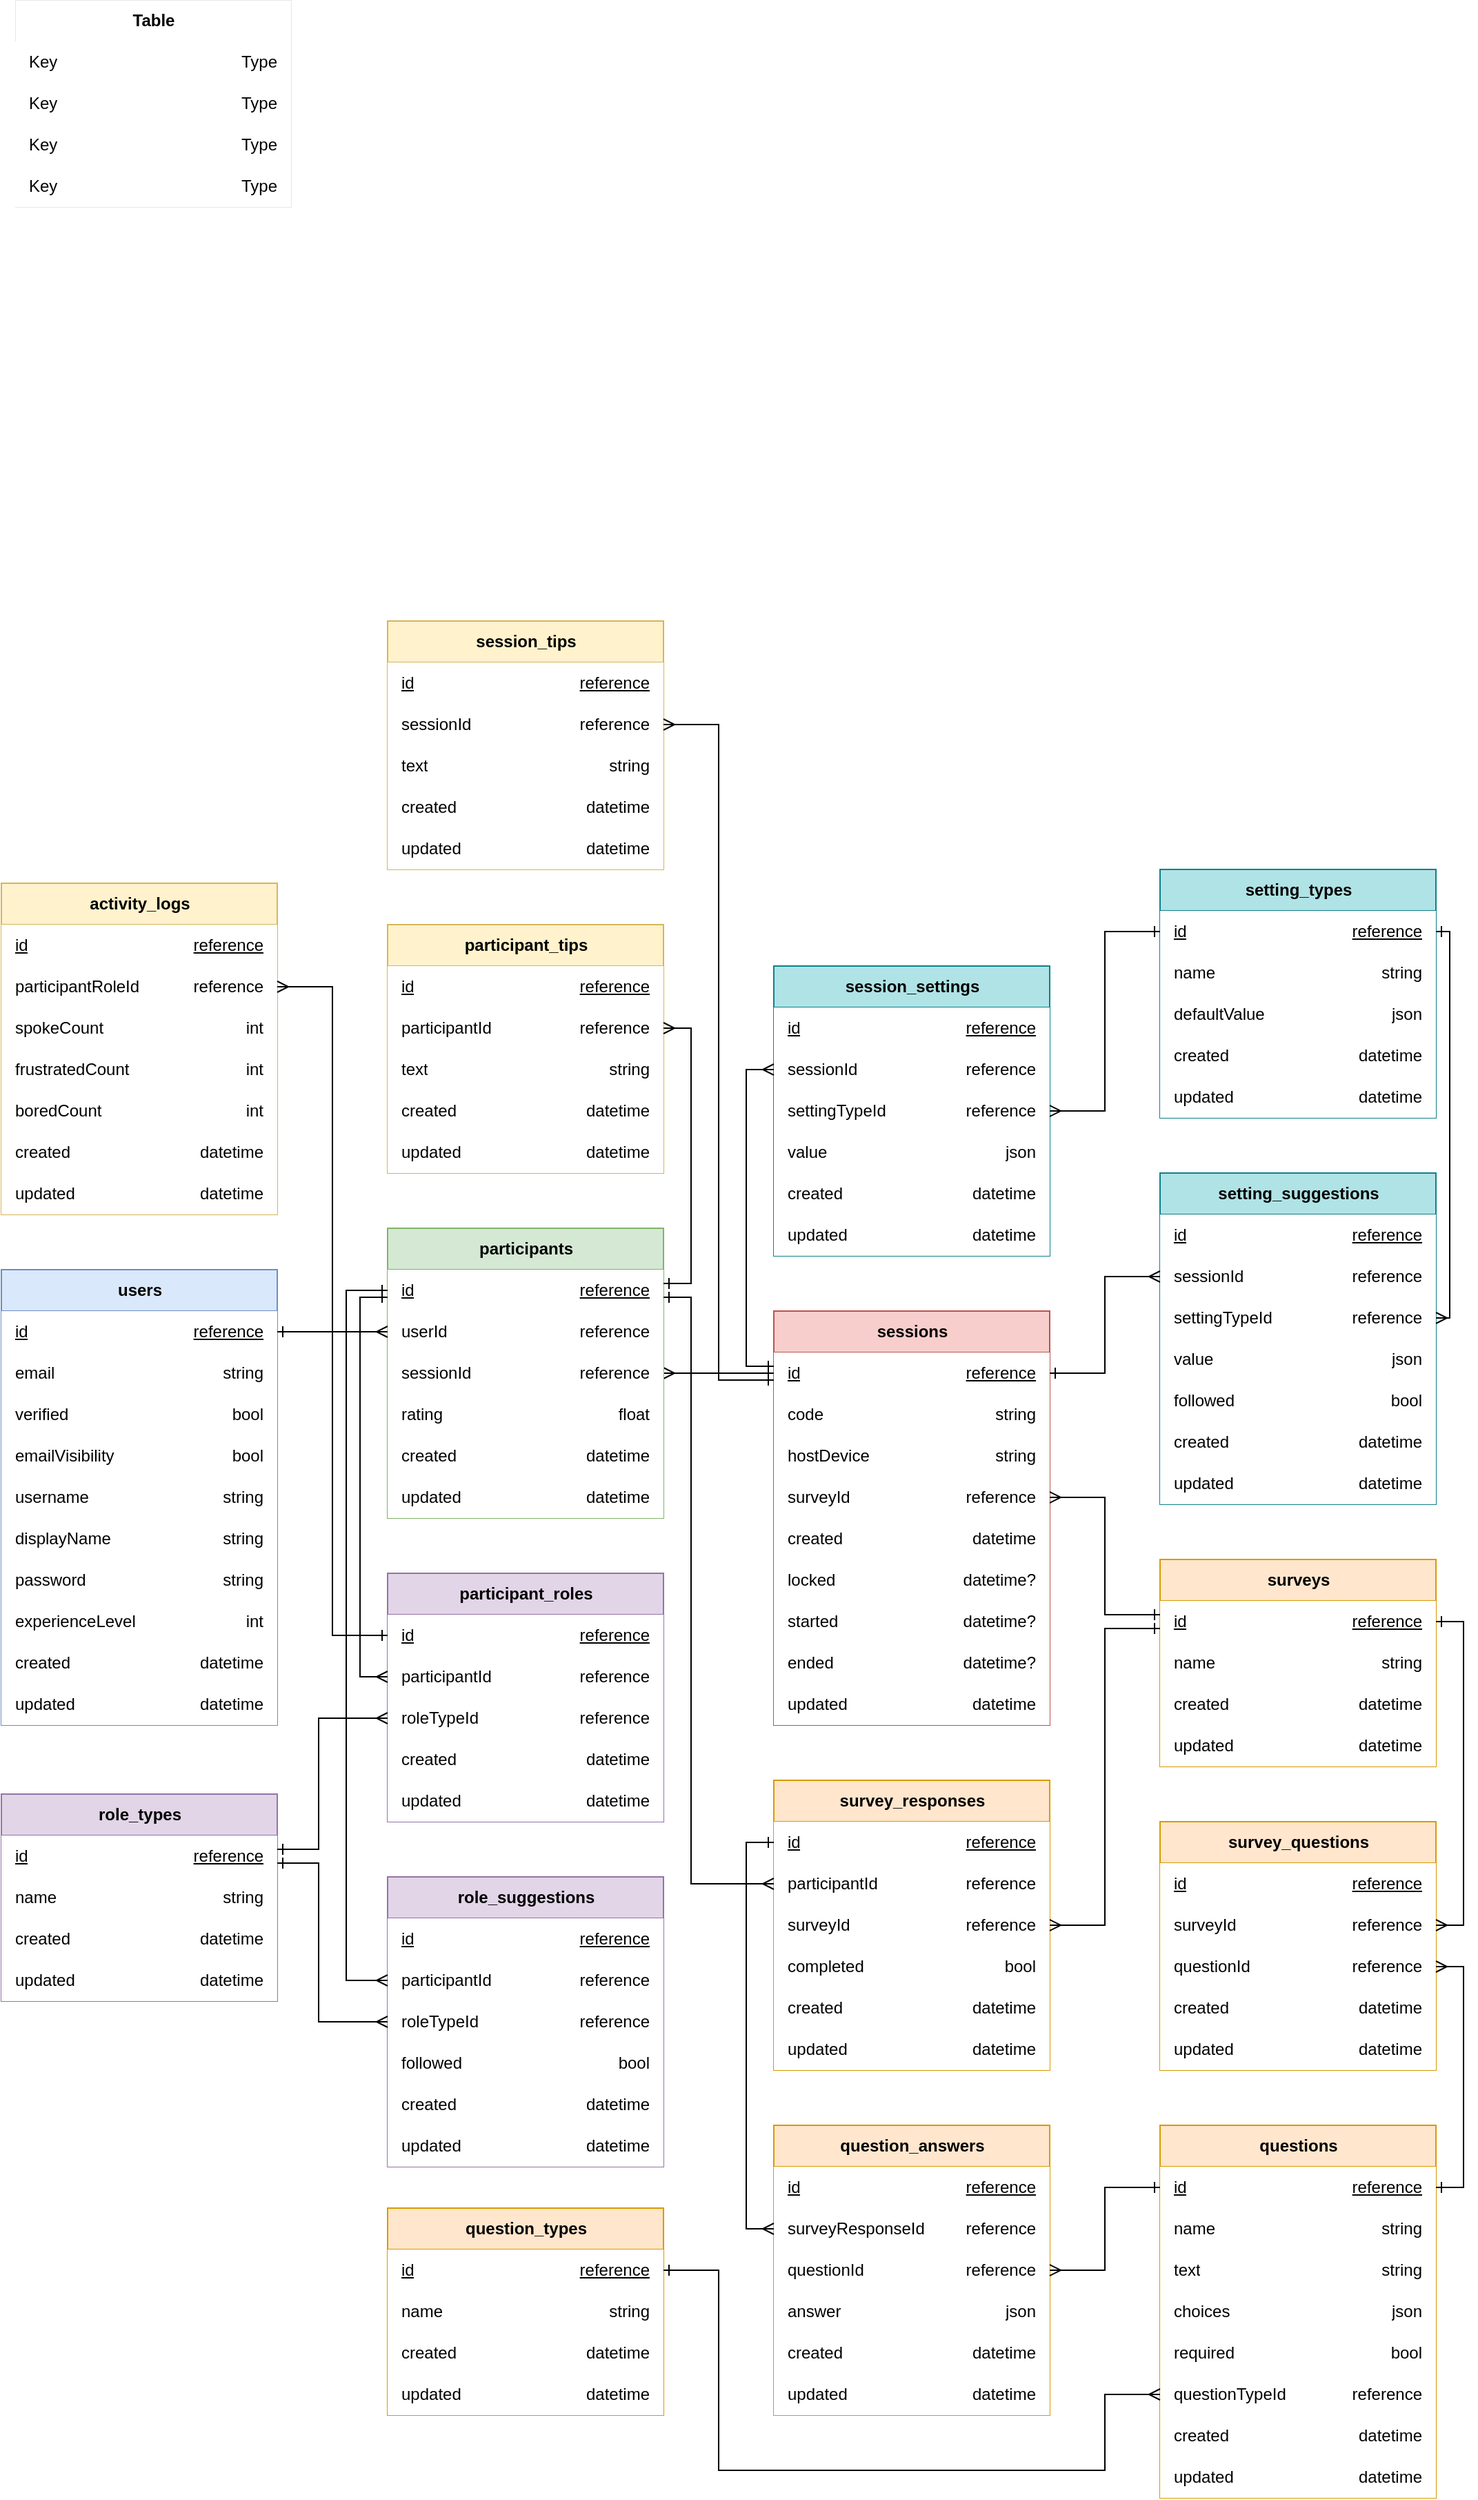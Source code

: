 <mxfile version="21.1.5" type="device">
  <diagram name="Page-1" id="AQa7M7LmtuOtsmnBEkXg">
    <mxGraphModel dx="794" dy="470" grid="1" gridSize="10" guides="1" tooltips="1" connect="1" arrows="1" fold="1" page="1" pageScale="1" pageWidth="850" pageHeight="1100" math="0" shadow="0">
      <root>
        <mxCell id="0" />
        <mxCell id="1" parent="0" />
        <mxCell id="Mz_XwUTkdrpt21qilwWO-5" value="Table" style="shape=table;startSize=30;container=1;collapsible=1;childLayout=tableLayout;fixedRows=1;rowLines=0;fontStyle=1;align=center;resizeLast=1;html=1;strokeWidth=0;columnLines=0;rounded=0;shadow=0;swimlaneLine=1;" parent="1" vertex="1">
          <mxGeometry x="50" y="70" width="200" height="150" as="geometry">
            <mxRectangle x="60" y="610" width="70" height="30" as="alternateBounds" />
          </mxGeometry>
        </mxCell>
        <mxCell id="Mz_XwUTkdrpt21qilwWO-6" value="" style="shape=tableRow;horizontal=0;startSize=0;swimlaneHead=0;swimlaneBody=0;fillColor=none;collapsible=0;dropTarget=0;points=[[0,0.5],[1,0.5]];portConstraint=eastwest;top=0;left=0;right=0;bottom=0;swimlaneLine=1;container=1;rounded=0;shadow=0;strokeWidth=1;" parent="Mz_XwUTkdrpt21qilwWO-5" vertex="1">
          <mxGeometry y="30" width="200" height="30" as="geometry" />
        </mxCell>
        <mxCell id="Mz_XwUTkdrpt21qilwWO-7" value="&lt;span style=&quot;&quot;&gt;Key&lt;/span&gt;" style="shape=partialRectangle;connectable=0;top=0;left=0;bottom=0;right=0;fontStyle=0;overflow=hidden;whiteSpace=wrap;html=1;align=left;strokeWidth=1;spacingRight=0;spacingLeft=8;" parent="Mz_XwUTkdrpt21qilwWO-6" vertex="1">
          <mxGeometry width="120" height="30" as="geometry">
            <mxRectangle width="120" height="30" as="alternateBounds" />
          </mxGeometry>
        </mxCell>
        <mxCell id="Mz_XwUTkdrpt21qilwWO-8" value="Type" style="shape=partialRectangle;connectable=0;top=0;left=0;bottom=0;right=0;align=right;spacingLeft=0;fontStyle=0;overflow=hidden;whiteSpace=wrap;html=1;strokeWidth=1;spacingRight=8;" parent="Mz_XwUTkdrpt21qilwWO-6" vertex="1">
          <mxGeometry x="120" width="80" height="30" as="geometry">
            <mxRectangle width="80" height="30" as="alternateBounds" />
          </mxGeometry>
        </mxCell>
        <mxCell id="Mz_XwUTkdrpt21qilwWO-9" value="" style="shape=tableRow;horizontal=0;startSize=0;swimlaneHead=0;swimlaneBody=0;fillColor=none;collapsible=0;dropTarget=0;points=[[0,0.5],[1,0.5]];portConstraint=eastwest;top=0;left=0;right=0;bottom=0;" parent="Mz_XwUTkdrpt21qilwWO-5" vertex="1">
          <mxGeometry y="60" width="200" height="30" as="geometry" />
        </mxCell>
        <mxCell id="Mz_XwUTkdrpt21qilwWO-10" value="Key" style="shape=partialRectangle;connectable=0;top=0;left=0;bottom=0;right=0;editable=1;overflow=hidden;whiteSpace=wrap;html=1;align=left;strokeWidth=1;spacingRight=0;spacingLeft=8;" parent="Mz_XwUTkdrpt21qilwWO-9" vertex="1">
          <mxGeometry width="120" height="30" as="geometry">
            <mxRectangle width="120" height="30" as="alternateBounds" />
          </mxGeometry>
        </mxCell>
        <mxCell id="Mz_XwUTkdrpt21qilwWO-11" value="Type" style="shape=partialRectangle;connectable=0;top=0;left=0;bottom=0;right=0;align=right;spacingLeft=0;overflow=hidden;whiteSpace=wrap;html=1;strokeWidth=1;spacingRight=8;" parent="Mz_XwUTkdrpt21qilwWO-9" vertex="1">
          <mxGeometry x="120" width="80" height="30" as="geometry">
            <mxRectangle width="80" height="30" as="alternateBounds" />
          </mxGeometry>
        </mxCell>
        <mxCell id="Mz_XwUTkdrpt21qilwWO-12" value="" style="shape=tableRow;horizontal=0;startSize=0;swimlaneHead=0;swimlaneBody=0;fillColor=none;collapsible=0;dropTarget=0;points=[[0,0.5],[1,0.5]];portConstraint=eastwest;top=0;left=0;right=0;bottom=0;" parent="Mz_XwUTkdrpt21qilwWO-5" vertex="1">
          <mxGeometry y="90" width="200" height="30" as="geometry" />
        </mxCell>
        <mxCell id="Mz_XwUTkdrpt21qilwWO-13" value="Key" style="shape=partialRectangle;connectable=0;top=0;left=0;bottom=0;right=0;editable=1;overflow=hidden;whiteSpace=wrap;html=1;align=left;strokeWidth=1;spacingRight=0;spacingLeft=8;" parent="Mz_XwUTkdrpt21qilwWO-12" vertex="1">
          <mxGeometry width="120" height="30" as="geometry">
            <mxRectangle width="120" height="30" as="alternateBounds" />
          </mxGeometry>
        </mxCell>
        <mxCell id="Mz_XwUTkdrpt21qilwWO-14" value="Type" style="shape=partialRectangle;connectable=0;top=0;left=0;bottom=0;right=0;align=right;spacingLeft=0;overflow=hidden;whiteSpace=wrap;html=1;strokeWidth=1;spacingRight=8;" parent="Mz_XwUTkdrpt21qilwWO-12" vertex="1">
          <mxGeometry x="120" width="80" height="30" as="geometry">
            <mxRectangle width="80" height="30" as="alternateBounds" />
          </mxGeometry>
        </mxCell>
        <mxCell id="Mz_XwUTkdrpt21qilwWO-15" value="" style="shape=tableRow;horizontal=0;startSize=0;swimlaneHead=0;swimlaneBody=0;fillColor=none;collapsible=0;dropTarget=0;points=[[0,0.5],[1,0.5]];portConstraint=eastwest;top=0;left=0;right=0;bottom=0;rounded=0;" parent="Mz_XwUTkdrpt21qilwWO-5" vertex="1">
          <mxGeometry y="120" width="200" height="30" as="geometry" />
        </mxCell>
        <mxCell id="Mz_XwUTkdrpt21qilwWO-16" value="Key" style="shape=partialRectangle;connectable=0;top=0;left=0;bottom=0;right=0;editable=1;overflow=hidden;whiteSpace=wrap;html=1;align=left;strokeWidth=1;spacingRight=0;spacingLeft=8;" parent="Mz_XwUTkdrpt21qilwWO-15" vertex="1">
          <mxGeometry width="120" height="30" as="geometry">
            <mxRectangle width="120" height="30" as="alternateBounds" />
          </mxGeometry>
        </mxCell>
        <mxCell id="Mz_XwUTkdrpt21qilwWO-17" value="Type" style="shape=partialRectangle;connectable=0;top=0;left=0;bottom=0;right=0;align=right;spacingLeft=0;overflow=hidden;whiteSpace=wrap;html=1;strokeWidth=1;spacingRight=8;" parent="Mz_XwUTkdrpt21qilwWO-15" vertex="1">
          <mxGeometry x="120" width="80" height="30" as="geometry">
            <mxRectangle width="80" height="30" as="alternateBounds" />
          </mxGeometry>
        </mxCell>
        <mxCell id="Mz_XwUTkdrpt21qilwWO-62" value="users" style="shape=table;startSize=30;container=1;collapsible=1;childLayout=tableLayout;fixedRows=1;rowLines=0;fontStyle=1;align=center;resizeLast=1;html=1;strokeWidth=1;columnLines=0;rounded=0;shadow=0;swimlaneLine=1;fillColor=#dae8fc;strokeColor=#6c8ebf;" parent="1" vertex="1">
          <mxGeometry x="40" y="990" width="200" height="330" as="geometry">
            <mxRectangle x="60" y="610" width="70" height="30" as="alternateBounds" />
          </mxGeometry>
        </mxCell>
        <mxCell id="Mz_XwUTkdrpt21qilwWO-63" value="" style="shape=tableRow;horizontal=0;startSize=0;swimlaneHead=0;swimlaneBody=0;fillColor=none;collapsible=0;dropTarget=0;points=[[0,0.5],[1,0.5]];portConstraint=eastwest;top=0;left=0;right=0;bottom=0;swimlaneLine=1;container=1;rounded=0;shadow=0;strokeWidth=1;" parent="Mz_XwUTkdrpt21qilwWO-62" vertex="1">
          <mxGeometry y="30" width="200" height="30" as="geometry" />
        </mxCell>
        <mxCell id="Mz_XwUTkdrpt21qilwWO-64" value="&lt;span style=&quot;&quot;&gt;id&lt;/span&gt;" style="shape=partialRectangle;connectable=0;top=0;left=0;bottom=0;right=0;fontStyle=4;overflow=hidden;whiteSpace=wrap;html=1;align=left;strokeWidth=1;spacingRight=0;spacingLeft=8;" parent="Mz_XwUTkdrpt21qilwWO-63" vertex="1">
          <mxGeometry width="120" height="30" as="geometry">
            <mxRectangle width="120" height="30" as="alternateBounds" />
          </mxGeometry>
        </mxCell>
        <mxCell id="Mz_XwUTkdrpt21qilwWO-65" value="reference" style="shape=partialRectangle;connectable=0;top=0;left=0;bottom=0;right=0;align=right;spacingLeft=0;fontStyle=4;overflow=hidden;whiteSpace=wrap;html=1;strokeWidth=1;spacingRight=8;" parent="Mz_XwUTkdrpt21qilwWO-63" vertex="1">
          <mxGeometry x="120" width="80" height="30" as="geometry">
            <mxRectangle width="80" height="30" as="alternateBounds" />
          </mxGeometry>
        </mxCell>
        <mxCell id="Mz_XwUTkdrpt21qilwWO-66" value="" style="shape=tableRow;horizontal=0;startSize=0;swimlaneHead=0;swimlaneBody=0;fillColor=none;collapsible=0;dropTarget=0;points=[[0,0.5],[1,0.5]];portConstraint=eastwest;top=0;left=0;right=0;bottom=0;" parent="Mz_XwUTkdrpt21qilwWO-62" vertex="1">
          <mxGeometry y="60" width="200" height="30" as="geometry" />
        </mxCell>
        <mxCell id="Mz_XwUTkdrpt21qilwWO-67" value="email" style="shape=partialRectangle;connectable=0;top=0;left=0;bottom=0;right=0;editable=1;overflow=hidden;whiteSpace=wrap;html=1;align=left;strokeWidth=1;spacingRight=0;spacingLeft=8;" parent="Mz_XwUTkdrpt21qilwWO-66" vertex="1">
          <mxGeometry width="120" height="30" as="geometry">
            <mxRectangle width="120" height="30" as="alternateBounds" />
          </mxGeometry>
        </mxCell>
        <mxCell id="Mz_XwUTkdrpt21qilwWO-68" value="string" style="shape=partialRectangle;connectable=0;top=0;left=0;bottom=0;right=0;align=right;spacingLeft=0;overflow=hidden;whiteSpace=wrap;html=1;strokeWidth=1;spacingRight=8;" parent="Mz_XwUTkdrpt21qilwWO-66" vertex="1">
          <mxGeometry x="120" width="80" height="30" as="geometry">
            <mxRectangle width="80" height="30" as="alternateBounds" />
          </mxGeometry>
        </mxCell>
        <mxCell id="Mz_XwUTkdrpt21qilwWO-69" value="" style="shape=tableRow;horizontal=0;startSize=0;swimlaneHead=0;swimlaneBody=0;fillColor=none;collapsible=0;dropTarget=0;points=[[0,0.5],[1,0.5]];portConstraint=eastwest;top=0;left=0;right=0;bottom=0;" parent="Mz_XwUTkdrpt21qilwWO-62" vertex="1">
          <mxGeometry y="90" width="200" height="30" as="geometry" />
        </mxCell>
        <mxCell id="Mz_XwUTkdrpt21qilwWO-70" value="verified" style="shape=partialRectangle;connectable=0;top=0;left=0;bottom=0;right=0;editable=1;overflow=hidden;whiteSpace=wrap;html=1;align=left;strokeWidth=1;spacingRight=0;spacingLeft=8;" parent="Mz_XwUTkdrpt21qilwWO-69" vertex="1">
          <mxGeometry width="120" height="30" as="geometry">
            <mxRectangle width="120" height="30" as="alternateBounds" />
          </mxGeometry>
        </mxCell>
        <mxCell id="Mz_XwUTkdrpt21qilwWO-71" value="bool" style="shape=partialRectangle;connectable=0;top=0;left=0;bottom=0;right=0;align=right;spacingLeft=0;overflow=hidden;whiteSpace=wrap;html=1;strokeWidth=1;spacingRight=8;" parent="Mz_XwUTkdrpt21qilwWO-69" vertex="1">
          <mxGeometry x="120" width="80" height="30" as="geometry">
            <mxRectangle width="80" height="30" as="alternateBounds" />
          </mxGeometry>
        </mxCell>
        <mxCell id="Mz_XwUTkdrpt21qilwWO-72" value="" style="shape=tableRow;horizontal=0;startSize=0;swimlaneHead=0;swimlaneBody=0;fillColor=none;collapsible=0;dropTarget=0;points=[[0,0.5],[1,0.5]];portConstraint=eastwest;top=0;left=0;right=0;bottom=0;rounded=0;" parent="Mz_XwUTkdrpt21qilwWO-62" vertex="1">
          <mxGeometry y="120" width="200" height="30" as="geometry" />
        </mxCell>
        <mxCell id="Mz_XwUTkdrpt21qilwWO-73" value="emailVisibility" style="shape=partialRectangle;connectable=0;top=0;left=0;bottom=0;right=0;editable=1;overflow=hidden;whiteSpace=wrap;html=1;align=left;strokeWidth=1;spacingRight=0;spacingLeft=8;" parent="Mz_XwUTkdrpt21qilwWO-72" vertex="1">
          <mxGeometry width="120" height="30" as="geometry">
            <mxRectangle width="120" height="30" as="alternateBounds" />
          </mxGeometry>
        </mxCell>
        <mxCell id="Mz_XwUTkdrpt21qilwWO-74" value="bool" style="shape=partialRectangle;connectable=0;top=0;left=0;bottom=0;right=0;align=right;spacingLeft=0;overflow=hidden;whiteSpace=wrap;html=1;strokeWidth=1;spacingRight=8;" parent="Mz_XwUTkdrpt21qilwWO-72" vertex="1">
          <mxGeometry x="120" width="80" height="30" as="geometry">
            <mxRectangle width="80" height="30" as="alternateBounds" />
          </mxGeometry>
        </mxCell>
        <mxCell id="Mz_XwUTkdrpt21qilwWO-75" value="" style="shape=tableRow;horizontal=0;startSize=0;swimlaneHead=0;swimlaneBody=0;fillColor=none;collapsible=0;dropTarget=0;points=[[0,0.5],[1,0.5]];portConstraint=eastwest;top=0;left=0;right=0;bottom=0;rounded=0;" parent="Mz_XwUTkdrpt21qilwWO-62" vertex="1">
          <mxGeometry y="150" width="200" height="30" as="geometry" />
        </mxCell>
        <mxCell id="Mz_XwUTkdrpt21qilwWO-76" value="username" style="shape=partialRectangle;connectable=0;top=0;left=0;bottom=0;right=0;editable=1;overflow=hidden;whiteSpace=wrap;html=1;align=left;strokeWidth=1;spacingRight=0;spacingLeft=8;" parent="Mz_XwUTkdrpt21qilwWO-75" vertex="1">
          <mxGeometry width="120" height="30" as="geometry">
            <mxRectangle width="120" height="30" as="alternateBounds" />
          </mxGeometry>
        </mxCell>
        <mxCell id="Mz_XwUTkdrpt21qilwWO-77" value="string" style="shape=partialRectangle;connectable=0;top=0;left=0;bottom=0;right=0;align=right;spacingLeft=0;overflow=hidden;whiteSpace=wrap;html=1;strokeWidth=1;spacingRight=8;" parent="Mz_XwUTkdrpt21qilwWO-75" vertex="1">
          <mxGeometry x="120" width="80" height="30" as="geometry">
            <mxRectangle width="80" height="30" as="alternateBounds" />
          </mxGeometry>
        </mxCell>
        <mxCell id="Mz_XwUTkdrpt21qilwWO-78" value="" style="shape=tableRow;horizontal=0;startSize=0;swimlaneHead=0;swimlaneBody=0;fillColor=none;collapsible=0;dropTarget=0;points=[[0,0.5],[1,0.5]];portConstraint=eastwest;top=0;left=0;right=0;bottom=0;rounded=0;" parent="Mz_XwUTkdrpt21qilwWO-62" vertex="1">
          <mxGeometry y="180" width="200" height="30" as="geometry" />
        </mxCell>
        <mxCell id="Mz_XwUTkdrpt21qilwWO-79" value="displayName" style="shape=partialRectangle;connectable=0;top=0;left=0;bottom=0;right=0;editable=1;overflow=hidden;whiteSpace=wrap;html=1;align=left;strokeWidth=1;spacingRight=0;spacingLeft=8;" parent="Mz_XwUTkdrpt21qilwWO-78" vertex="1">
          <mxGeometry width="120" height="30" as="geometry">
            <mxRectangle width="120" height="30" as="alternateBounds" />
          </mxGeometry>
        </mxCell>
        <mxCell id="Mz_XwUTkdrpt21qilwWO-80" value="string" style="shape=partialRectangle;connectable=0;top=0;left=0;bottom=0;right=0;align=right;spacingLeft=0;overflow=hidden;whiteSpace=wrap;html=1;strokeWidth=1;spacingRight=8;" parent="Mz_XwUTkdrpt21qilwWO-78" vertex="1">
          <mxGeometry x="120" width="80" height="30" as="geometry">
            <mxRectangle width="80" height="30" as="alternateBounds" />
          </mxGeometry>
        </mxCell>
        <mxCell id="Mz_XwUTkdrpt21qilwWO-81" value="" style="shape=tableRow;horizontal=0;startSize=0;swimlaneHead=0;swimlaneBody=0;fillColor=none;collapsible=0;dropTarget=0;points=[[0,0.5],[1,0.5]];portConstraint=eastwest;top=0;left=0;right=0;bottom=0;rounded=0;" parent="Mz_XwUTkdrpt21qilwWO-62" vertex="1">
          <mxGeometry y="210" width="200" height="30" as="geometry" />
        </mxCell>
        <mxCell id="Mz_XwUTkdrpt21qilwWO-82" value="password" style="shape=partialRectangle;connectable=0;top=0;left=0;bottom=0;right=0;editable=1;overflow=hidden;whiteSpace=wrap;html=1;align=left;strokeWidth=1;spacingRight=0;spacingLeft=8;" parent="Mz_XwUTkdrpt21qilwWO-81" vertex="1">
          <mxGeometry width="120" height="30" as="geometry">
            <mxRectangle width="120" height="30" as="alternateBounds" />
          </mxGeometry>
        </mxCell>
        <mxCell id="Mz_XwUTkdrpt21qilwWO-83" value="string" style="shape=partialRectangle;connectable=0;top=0;left=0;bottom=0;right=0;align=right;spacingLeft=0;overflow=hidden;whiteSpace=wrap;html=1;strokeWidth=1;spacingRight=8;" parent="Mz_XwUTkdrpt21qilwWO-81" vertex="1">
          <mxGeometry x="120" width="80" height="30" as="geometry">
            <mxRectangle width="80" height="30" as="alternateBounds" />
          </mxGeometry>
        </mxCell>
        <mxCell id="Mz_XwUTkdrpt21qilwWO-84" value="" style="shape=tableRow;horizontal=0;startSize=0;swimlaneHead=0;swimlaneBody=0;fillColor=none;collapsible=0;dropTarget=0;points=[[0,0.5],[1,0.5]];portConstraint=eastwest;top=0;left=0;right=0;bottom=0;rounded=0;" parent="Mz_XwUTkdrpt21qilwWO-62" vertex="1">
          <mxGeometry y="240" width="200" height="30" as="geometry" />
        </mxCell>
        <mxCell id="Mz_XwUTkdrpt21qilwWO-85" value="experienceLevel" style="shape=partialRectangle;connectable=0;top=0;left=0;bottom=0;right=0;editable=1;overflow=hidden;whiteSpace=wrap;html=1;align=left;strokeWidth=1;spacingRight=0;spacingLeft=8;" parent="Mz_XwUTkdrpt21qilwWO-84" vertex="1">
          <mxGeometry width="120" height="30" as="geometry">
            <mxRectangle width="120" height="30" as="alternateBounds" />
          </mxGeometry>
        </mxCell>
        <mxCell id="Mz_XwUTkdrpt21qilwWO-86" value="int" style="shape=partialRectangle;connectable=0;top=0;left=0;bottom=0;right=0;align=right;spacingLeft=0;overflow=hidden;whiteSpace=wrap;html=1;strokeWidth=1;spacingRight=8;" parent="Mz_XwUTkdrpt21qilwWO-84" vertex="1">
          <mxGeometry x="120" width="80" height="30" as="geometry">
            <mxRectangle width="80" height="30" as="alternateBounds" />
          </mxGeometry>
        </mxCell>
        <mxCell id="Mz_XwUTkdrpt21qilwWO-87" value="" style="shape=tableRow;horizontal=0;startSize=0;swimlaneHead=0;swimlaneBody=0;fillColor=none;collapsible=0;dropTarget=0;points=[[0,0.5],[1,0.5]];portConstraint=eastwest;top=0;left=0;right=0;bottom=0;rounded=0;" parent="Mz_XwUTkdrpt21qilwWO-62" vertex="1">
          <mxGeometry y="270" width="200" height="30" as="geometry" />
        </mxCell>
        <mxCell id="Mz_XwUTkdrpt21qilwWO-88" value="created" style="shape=partialRectangle;connectable=0;top=0;left=0;bottom=0;right=0;editable=1;overflow=hidden;whiteSpace=wrap;html=1;align=left;strokeWidth=1;spacingRight=0;spacingLeft=8;" parent="Mz_XwUTkdrpt21qilwWO-87" vertex="1">
          <mxGeometry width="120" height="30" as="geometry">
            <mxRectangle width="120" height="30" as="alternateBounds" />
          </mxGeometry>
        </mxCell>
        <mxCell id="Mz_XwUTkdrpt21qilwWO-89" value="datetime" style="shape=partialRectangle;connectable=0;top=0;left=0;bottom=0;right=0;align=right;spacingLeft=0;overflow=hidden;whiteSpace=wrap;html=1;strokeWidth=1;spacingRight=8;" parent="Mz_XwUTkdrpt21qilwWO-87" vertex="1">
          <mxGeometry x="120" width="80" height="30" as="geometry">
            <mxRectangle width="80" height="30" as="alternateBounds" />
          </mxGeometry>
        </mxCell>
        <mxCell id="Mz_XwUTkdrpt21qilwWO-90" value="" style="shape=tableRow;horizontal=0;startSize=0;swimlaneHead=0;swimlaneBody=0;fillColor=none;collapsible=0;dropTarget=0;points=[[0,0.5],[1,0.5]];portConstraint=eastwest;top=0;left=0;right=0;bottom=0;rounded=0;" parent="Mz_XwUTkdrpt21qilwWO-62" vertex="1">
          <mxGeometry y="300" width="200" height="30" as="geometry" />
        </mxCell>
        <mxCell id="Mz_XwUTkdrpt21qilwWO-91" value="updated" style="shape=partialRectangle;connectable=0;top=0;left=0;bottom=0;right=0;editable=1;overflow=hidden;whiteSpace=wrap;html=1;align=left;strokeWidth=1;spacingRight=0;spacingLeft=8;" parent="Mz_XwUTkdrpt21qilwWO-90" vertex="1">
          <mxGeometry width="120" height="30" as="geometry">
            <mxRectangle width="120" height="30" as="alternateBounds" />
          </mxGeometry>
        </mxCell>
        <mxCell id="Mz_XwUTkdrpt21qilwWO-92" value="datetime" style="shape=partialRectangle;connectable=0;top=0;left=0;bottom=0;right=0;align=right;spacingLeft=0;overflow=hidden;whiteSpace=wrap;html=1;strokeWidth=1;spacingRight=8;" parent="Mz_XwUTkdrpt21qilwWO-90" vertex="1">
          <mxGeometry x="120" width="80" height="30" as="geometry">
            <mxRectangle width="80" height="30" as="alternateBounds" />
          </mxGeometry>
        </mxCell>
        <mxCell id="Mz_XwUTkdrpt21qilwWO-93" value="sessions" style="shape=table;startSize=30;container=1;collapsible=1;childLayout=tableLayout;fixedRows=1;rowLines=0;fontStyle=1;align=center;resizeLast=1;html=1;strokeWidth=1;columnLines=0;rounded=0;shadow=0;swimlaneLine=1;fillColor=#f8cecc;strokeColor=#b85450;" parent="1" vertex="1">
          <mxGeometry x="600" y="1020" width="200" height="300" as="geometry">
            <mxRectangle x="60" y="610" width="70" height="30" as="alternateBounds" />
          </mxGeometry>
        </mxCell>
        <mxCell id="Mz_XwUTkdrpt21qilwWO-94" value="" style="shape=tableRow;horizontal=0;startSize=0;swimlaneHead=0;swimlaneBody=0;fillColor=none;collapsible=0;dropTarget=0;points=[[0,0.5],[1,0.5]];portConstraint=eastwest;top=0;left=0;right=0;bottom=0;swimlaneLine=1;container=1;rounded=0;shadow=0;strokeWidth=1;" parent="Mz_XwUTkdrpt21qilwWO-93" vertex="1">
          <mxGeometry y="30" width="200" height="30" as="geometry" />
        </mxCell>
        <mxCell id="Mz_XwUTkdrpt21qilwWO-95" value="&lt;span style=&quot;&quot;&gt;id&lt;/span&gt;" style="shape=partialRectangle;connectable=0;top=0;left=0;bottom=0;right=0;fontStyle=4;overflow=hidden;whiteSpace=wrap;html=1;align=left;strokeWidth=1;spacingRight=0;spacingLeft=8;" parent="Mz_XwUTkdrpt21qilwWO-94" vertex="1">
          <mxGeometry width="120" height="30" as="geometry">
            <mxRectangle width="120" height="30" as="alternateBounds" />
          </mxGeometry>
        </mxCell>
        <mxCell id="Mz_XwUTkdrpt21qilwWO-96" value="reference" style="shape=partialRectangle;connectable=0;top=0;left=0;bottom=0;right=0;align=right;spacingLeft=0;fontStyle=4;overflow=hidden;whiteSpace=wrap;html=1;strokeWidth=1;spacingRight=8;" parent="Mz_XwUTkdrpt21qilwWO-94" vertex="1">
          <mxGeometry x="120" width="80" height="30" as="geometry">
            <mxRectangle width="80" height="30" as="alternateBounds" />
          </mxGeometry>
        </mxCell>
        <mxCell id="Mz_XwUTkdrpt21qilwWO-97" value="" style="shape=tableRow;horizontal=0;startSize=0;swimlaneHead=0;swimlaneBody=0;fillColor=none;collapsible=0;dropTarget=0;points=[[0,0.5],[1,0.5]];portConstraint=eastwest;top=0;left=0;right=0;bottom=0;" parent="Mz_XwUTkdrpt21qilwWO-93" vertex="1">
          <mxGeometry y="60" width="200" height="30" as="geometry" />
        </mxCell>
        <mxCell id="Mz_XwUTkdrpt21qilwWO-98" value="code" style="shape=partialRectangle;connectable=0;top=0;left=0;bottom=0;right=0;editable=1;overflow=hidden;whiteSpace=wrap;html=1;align=left;strokeWidth=1;spacingRight=0;spacingLeft=8;" parent="Mz_XwUTkdrpt21qilwWO-97" vertex="1">
          <mxGeometry width="120" height="30" as="geometry">
            <mxRectangle width="120" height="30" as="alternateBounds" />
          </mxGeometry>
        </mxCell>
        <mxCell id="Mz_XwUTkdrpt21qilwWO-99" value="string" style="shape=partialRectangle;connectable=0;top=0;left=0;bottom=0;right=0;align=right;spacingLeft=0;overflow=hidden;whiteSpace=wrap;html=1;strokeWidth=1;spacingRight=8;" parent="Mz_XwUTkdrpt21qilwWO-97" vertex="1">
          <mxGeometry x="120" width="80" height="30" as="geometry">
            <mxRectangle width="80" height="30" as="alternateBounds" />
          </mxGeometry>
        </mxCell>
        <mxCell id="Mz_XwUTkdrpt21qilwWO-100" value="" style="shape=tableRow;horizontal=0;startSize=0;swimlaneHead=0;swimlaneBody=0;fillColor=none;collapsible=0;dropTarget=0;points=[[0,0.5],[1,0.5]];portConstraint=eastwest;top=0;left=0;right=0;bottom=0;" parent="Mz_XwUTkdrpt21qilwWO-93" vertex="1">
          <mxGeometry y="90" width="200" height="30" as="geometry" />
        </mxCell>
        <mxCell id="Mz_XwUTkdrpt21qilwWO-101" value="hostDevice" style="shape=partialRectangle;connectable=0;top=0;left=0;bottom=0;right=0;editable=1;overflow=hidden;whiteSpace=wrap;html=1;align=left;strokeWidth=1;spacingRight=0;spacingLeft=8;" parent="Mz_XwUTkdrpt21qilwWO-100" vertex="1">
          <mxGeometry width="120" height="30" as="geometry">
            <mxRectangle width="120" height="30" as="alternateBounds" />
          </mxGeometry>
        </mxCell>
        <mxCell id="Mz_XwUTkdrpt21qilwWO-102" value="string" style="shape=partialRectangle;connectable=0;top=0;left=0;bottom=0;right=0;align=right;spacingLeft=0;overflow=hidden;whiteSpace=wrap;html=1;strokeWidth=1;spacingRight=8;" parent="Mz_XwUTkdrpt21qilwWO-100" vertex="1">
          <mxGeometry x="120" width="80" height="30" as="geometry">
            <mxRectangle width="80" height="30" as="alternateBounds" />
          </mxGeometry>
        </mxCell>
        <mxCell id="Mz_XwUTkdrpt21qilwWO-103" value="" style="shape=tableRow;horizontal=0;startSize=0;swimlaneHead=0;swimlaneBody=0;fillColor=none;collapsible=0;dropTarget=0;points=[[0,0.5],[1,0.5]];portConstraint=eastwest;top=0;left=0;right=0;bottom=0;rounded=0;" parent="Mz_XwUTkdrpt21qilwWO-93" vertex="1">
          <mxGeometry y="120" width="200" height="30" as="geometry" />
        </mxCell>
        <mxCell id="Mz_XwUTkdrpt21qilwWO-104" value="surveyId" style="shape=partialRectangle;connectable=0;top=0;left=0;bottom=0;right=0;editable=1;overflow=hidden;whiteSpace=wrap;html=1;align=left;strokeWidth=1;spacingRight=0;spacingLeft=8;" parent="Mz_XwUTkdrpt21qilwWO-103" vertex="1">
          <mxGeometry width="120" height="30" as="geometry">
            <mxRectangle width="120" height="30" as="alternateBounds" />
          </mxGeometry>
        </mxCell>
        <mxCell id="Mz_XwUTkdrpt21qilwWO-105" value="reference" style="shape=partialRectangle;connectable=0;top=0;left=0;bottom=0;right=0;align=right;spacingLeft=0;overflow=hidden;whiteSpace=wrap;html=1;strokeWidth=1;spacingRight=8;" parent="Mz_XwUTkdrpt21qilwWO-103" vertex="1">
          <mxGeometry x="120" width="80" height="30" as="geometry">
            <mxRectangle width="80" height="30" as="alternateBounds" />
          </mxGeometry>
        </mxCell>
        <mxCell id="Mz_XwUTkdrpt21qilwWO-106" value="" style="shape=tableRow;horizontal=0;startSize=0;swimlaneHead=0;swimlaneBody=0;fillColor=none;collapsible=0;dropTarget=0;points=[[0,0.5],[1,0.5]];portConstraint=eastwest;top=0;left=0;right=0;bottom=0;rounded=0;" parent="Mz_XwUTkdrpt21qilwWO-93" vertex="1">
          <mxGeometry y="150" width="200" height="30" as="geometry" />
        </mxCell>
        <mxCell id="Mz_XwUTkdrpt21qilwWO-107" value="created" style="shape=partialRectangle;connectable=0;top=0;left=0;bottom=0;right=0;editable=1;overflow=hidden;whiteSpace=wrap;html=1;align=left;strokeWidth=1;spacingRight=0;spacingLeft=8;" parent="Mz_XwUTkdrpt21qilwWO-106" vertex="1">
          <mxGeometry width="120" height="30" as="geometry">
            <mxRectangle width="120" height="30" as="alternateBounds" />
          </mxGeometry>
        </mxCell>
        <mxCell id="Mz_XwUTkdrpt21qilwWO-108" value="datetime" style="shape=partialRectangle;connectable=0;top=0;left=0;bottom=0;right=0;align=right;spacingLeft=0;overflow=hidden;whiteSpace=wrap;html=1;strokeWidth=1;spacingRight=8;" parent="Mz_XwUTkdrpt21qilwWO-106" vertex="1">
          <mxGeometry x="120" width="80" height="30" as="geometry">
            <mxRectangle width="80" height="30" as="alternateBounds" />
          </mxGeometry>
        </mxCell>
        <mxCell id="Mz_XwUTkdrpt21qilwWO-441" value="" style="shape=tableRow;horizontal=0;startSize=0;swimlaneHead=0;swimlaneBody=0;fillColor=none;collapsible=0;dropTarget=0;points=[[0,0.5],[1,0.5]];portConstraint=eastwest;top=0;left=0;right=0;bottom=0;rounded=0;" parent="Mz_XwUTkdrpt21qilwWO-93" vertex="1">
          <mxGeometry y="180" width="200" height="30" as="geometry" />
        </mxCell>
        <mxCell id="Mz_XwUTkdrpt21qilwWO-442" value="locked" style="shape=partialRectangle;connectable=0;top=0;left=0;bottom=0;right=0;editable=1;overflow=hidden;whiteSpace=wrap;html=1;align=left;strokeWidth=1;spacingRight=0;spacingLeft=8;" parent="Mz_XwUTkdrpt21qilwWO-441" vertex="1">
          <mxGeometry width="120" height="30" as="geometry">
            <mxRectangle width="120" height="30" as="alternateBounds" />
          </mxGeometry>
        </mxCell>
        <mxCell id="Mz_XwUTkdrpt21qilwWO-443" value="datetime?" style="shape=partialRectangle;connectable=0;top=0;left=0;bottom=0;right=0;align=right;spacingLeft=0;overflow=hidden;whiteSpace=wrap;html=1;strokeWidth=1;spacingRight=8;" parent="Mz_XwUTkdrpt21qilwWO-441" vertex="1">
          <mxGeometry x="120" width="80" height="30" as="geometry">
            <mxRectangle width="80" height="30" as="alternateBounds" />
          </mxGeometry>
        </mxCell>
        <mxCell id="Mz_XwUTkdrpt21qilwWO-109" value="" style="shape=tableRow;horizontal=0;startSize=0;swimlaneHead=0;swimlaneBody=0;fillColor=none;collapsible=0;dropTarget=0;points=[[0,0.5],[1,0.5]];portConstraint=eastwest;top=0;left=0;right=0;bottom=0;rounded=0;" parent="Mz_XwUTkdrpt21qilwWO-93" vertex="1">
          <mxGeometry y="210" width="200" height="30" as="geometry" />
        </mxCell>
        <mxCell id="Mz_XwUTkdrpt21qilwWO-110" value="started" style="shape=partialRectangle;connectable=0;top=0;left=0;bottom=0;right=0;editable=1;overflow=hidden;whiteSpace=wrap;html=1;align=left;strokeWidth=1;spacingRight=0;spacingLeft=8;" parent="Mz_XwUTkdrpt21qilwWO-109" vertex="1">
          <mxGeometry width="120" height="30" as="geometry">
            <mxRectangle width="120" height="30" as="alternateBounds" />
          </mxGeometry>
        </mxCell>
        <mxCell id="Mz_XwUTkdrpt21qilwWO-111" value="datetime?" style="shape=partialRectangle;connectable=0;top=0;left=0;bottom=0;right=0;align=right;spacingLeft=0;overflow=hidden;whiteSpace=wrap;html=1;strokeWidth=1;spacingRight=8;" parent="Mz_XwUTkdrpt21qilwWO-109" vertex="1">
          <mxGeometry x="120" width="80" height="30" as="geometry">
            <mxRectangle width="80" height="30" as="alternateBounds" />
          </mxGeometry>
        </mxCell>
        <mxCell id="Mz_XwUTkdrpt21qilwWO-112" value="" style="shape=tableRow;horizontal=0;startSize=0;swimlaneHead=0;swimlaneBody=0;fillColor=none;collapsible=0;dropTarget=0;points=[[0,0.5],[1,0.5]];portConstraint=eastwest;top=0;left=0;right=0;bottom=0;rounded=0;" parent="Mz_XwUTkdrpt21qilwWO-93" vertex="1">
          <mxGeometry y="240" width="200" height="30" as="geometry" />
        </mxCell>
        <mxCell id="Mz_XwUTkdrpt21qilwWO-113" value="ended" style="shape=partialRectangle;connectable=0;top=0;left=0;bottom=0;right=0;editable=1;overflow=hidden;whiteSpace=wrap;html=1;align=left;strokeWidth=1;spacingRight=0;spacingLeft=8;" parent="Mz_XwUTkdrpt21qilwWO-112" vertex="1">
          <mxGeometry width="120" height="30" as="geometry">
            <mxRectangle width="120" height="30" as="alternateBounds" />
          </mxGeometry>
        </mxCell>
        <mxCell id="Mz_XwUTkdrpt21qilwWO-114" value="datetime?" style="shape=partialRectangle;connectable=0;top=0;left=0;bottom=0;right=0;align=right;spacingLeft=0;overflow=hidden;whiteSpace=wrap;html=1;strokeWidth=1;spacingRight=8;" parent="Mz_XwUTkdrpt21qilwWO-112" vertex="1">
          <mxGeometry x="120" width="80" height="30" as="geometry">
            <mxRectangle width="80" height="30" as="alternateBounds" />
          </mxGeometry>
        </mxCell>
        <mxCell id="Mz_XwUTkdrpt21qilwWO-115" value="" style="shape=tableRow;horizontal=0;startSize=0;swimlaneHead=0;swimlaneBody=0;fillColor=none;collapsible=0;dropTarget=0;points=[[0,0.5],[1,0.5]];portConstraint=eastwest;top=0;left=0;right=0;bottom=0;rounded=0;" parent="Mz_XwUTkdrpt21qilwWO-93" vertex="1">
          <mxGeometry y="270" width="200" height="30" as="geometry" />
        </mxCell>
        <mxCell id="Mz_XwUTkdrpt21qilwWO-116" value="updated" style="shape=partialRectangle;connectable=0;top=0;left=0;bottom=0;right=0;editable=1;overflow=hidden;whiteSpace=wrap;html=1;align=left;strokeWidth=1;spacingRight=0;spacingLeft=8;" parent="Mz_XwUTkdrpt21qilwWO-115" vertex="1">
          <mxGeometry width="120" height="30" as="geometry">
            <mxRectangle width="120" height="30" as="alternateBounds" />
          </mxGeometry>
        </mxCell>
        <mxCell id="Mz_XwUTkdrpt21qilwWO-117" value="datetime" style="shape=partialRectangle;connectable=0;top=0;left=0;bottom=0;right=0;align=right;spacingLeft=0;overflow=hidden;whiteSpace=wrap;html=1;strokeWidth=1;spacingRight=8;" parent="Mz_XwUTkdrpt21qilwWO-115" vertex="1">
          <mxGeometry x="120" width="80" height="30" as="geometry">
            <mxRectangle width="80" height="30" as="alternateBounds" />
          </mxGeometry>
        </mxCell>
        <mxCell id="Mz_XwUTkdrpt21qilwWO-118" value="role_types" style="shape=table;startSize=30;container=1;collapsible=1;childLayout=tableLayout;fixedRows=1;rowLines=0;fontStyle=1;align=center;resizeLast=1;html=1;strokeWidth=1;columnLines=0;rounded=0;shadow=0;swimlaneLine=1;fillColor=#e1d5e7;strokeColor=#9673a6;" parent="1" vertex="1">
          <mxGeometry x="40" y="1370" width="200" height="150" as="geometry">
            <mxRectangle x="60" y="610" width="70" height="30" as="alternateBounds" />
          </mxGeometry>
        </mxCell>
        <mxCell id="Mz_XwUTkdrpt21qilwWO-119" value="" style="shape=tableRow;horizontal=0;startSize=0;swimlaneHead=0;swimlaneBody=0;fillColor=none;collapsible=0;dropTarget=0;points=[[0,0.5],[1,0.5]];portConstraint=eastwest;top=0;left=0;right=0;bottom=0;swimlaneLine=1;container=1;rounded=0;shadow=0;strokeWidth=1;" parent="Mz_XwUTkdrpt21qilwWO-118" vertex="1">
          <mxGeometry y="30" width="200" height="30" as="geometry" />
        </mxCell>
        <mxCell id="Mz_XwUTkdrpt21qilwWO-120" value="&lt;span style=&quot;&quot;&gt;id&lt;/span&gt;" style="shape=partialRectangle;connectable=0;top=0;left=0;bottom=0;right=0;fontStyle=4;overflow=hidden;whiteSpace=wrap;html=1;align=left;strokeWidth=1;spacingRight=0;spacingLeft=8;" parent="Mz_XwUTkdrpt21qilwWO-119" vertex="1">
          <mxGeometry width="120" height="30" as="geometry">
            <mxRectangle width="120" height="30" as="alternateBounds" />
          </mxGeometry>
        </mxCell>
        <mxCell id="Mz_XwUTkdrpt21qilwWO-121" value="reference" style="shape=partialRectangle;connectable=0;top=0;left=0;bottom=0;right=0;align=right;spacingLeft=0;fontStyle=4;overflow=hidden;whiteSpace=wrap;html=1;strokeWidth=1;spacingRight=8;" parent="Mz_XwUTkdrpt21qilwWO-119" vertex="1">
          <mxGeometry x="120" width="80" height="30" as="geometry">
            <mxRectangle width="80" height="30" as="alternateBounds" />
          </mxGeometry>
        </mxCell>
        <mxCell id="Mz_XwUTkdrpt21qilwWO-122" value="" style="shape=tableRow;horizontal=0;startSize=0;swimlaneHead=0;swimlaneBody=0;fillColor=none;collapsible=0;dropTarget=0;points=[[0,0.5],[1,0.5]];portConstraint=eastwest;top=0;left=0;right=0;bottom=0;" parent="Mz_XwUTkdrpt21qilwWO-118" vertex="1">
          <mxGeometry y="60" width="200" height="30" as="geometry" />
        </mxCell>
        <mxCell id="Mz_XwUTkdrpt21qilwWO-123" value="name" style="shape=partialRectangle;connectable=0;top=0;left=0;bottom=0;right=0;editable=1;overflow=hidden;whiteSpace=wrap;html=1;align=left;strokeWidth=1;spacingRight=0;spacingLeft=8;" parent="Mz_XwUTkdrpt21qilwWO-122" vertex="1">
          <mxGeometry width="120" height="30" as="geometry">
            <mxRectangle width="120" height="30" as="alternateBounds" />
          </mxGeometry>
        </mxCell>
        <mxCell id="Mz_XwUTkdrpt21qilwWO-124" value="string" style="shape=partialRectangle;connectable=0;top=0;left=0;bottom=0;right=0;align=right;spacingLeft=0;overflow=hidden;whiteSpace=wrap;html=1;strokeWidth=1;spacingRight=8;" parent="Mz_XwUTkdrpt21qilwWO-122" vertex="1">
          <mxGeometry x="120" width="80" height="30" as="geometry">
            <mxRectangle width="80" height="30" as="alternateBounds" />
          </mxGeometry>
        </mxCell>
        <mxCell id="Mz_XwUTkdrpt21qilwWO-125" value="" style="shape=tableRow;horizontal=0;startSize=0;swimlaneHead=0;swimlaneBody=0;fillColor=none;collapsible=0;dropTarget=0;points=[[0,0.5],[1,0.5]];portConstraint=eastwest;top=0;left=0;right=0;bottom=0;" parent="Mz_XwUTkdrpt21qilwWO-118" vertex="1">
          <mxGeometry y="90" width="200" height="30" as="geometry" />
        </mxCell>
        <mxCell id="Mz_XwUTkdrpt21qilwWO-126" value="created" style="shape=partialRectangle;connectable=0;top=0;left=0;bottom=0;right=0;editable=1;overflow=hidden;whiteSpace=wrap;html=1;align=left;strokeWidth=1;spacingRight=0;spacingLeft=8;" parent="Mz_XwUTkdrpt21qilwWO-125" vertex="1">
          <mxGeometry width="120" height="30" as="geometry">
            <mxRectangle width="120" height="30" as="alternateBounds" />
          </mxGeometry>
        </mxCell>
        <mxCell id="Mz_XwUTkdrpt21qilwWO-127" value="datetime" style="shape=partialRectangle;connectable=0;top=0;left=0;bottom=0;right=0;align=right;spacingLeft=0;overflow=hidden;whiteSpace=wrap;html=1;strokeWidth=1;spacingRight=8;" parent="Mz_XwUTkdrpt21qilwWO-125" vertex="1">
          <mxGeometry x="120" width="80" height="30" as="geometry">
            <mxRectangle width="80" height="30" as="alternateBounds" />
          </mxGeometry>
        </mxCell>
        <mxCell id="Mz_XwUTkdrpt21qilwWO-128" value="" style="shape=tableRow;horizontal=0;startSize=0;swimlaneHead=0;swimlaneBody=0;fillColor=none;collapsible=0;dropTarget=0;points=[[0,0.5],[1,0.5]];portConstraint=eastwest;top=0;left=0;right=0;bottom=0;rounded=0;" parent="Mz_XwUTkdrpt21qilwWO-118" vertex="1">
          <mxGeometry y="120" width="200" height="30" as="geometry" />
        </mxCell>
        <mxCell id="Mz_XwUTkdrpt21qilwWO-129" value="updated" style="shape=partialRectangle;connectable=0;top=0;left=0;bottom=0;right=0;editable=1;overflow=hidden;whiteSpace=wrap;html=1;align=left;strokeWidth=1;spacingRight=0;spacingLeft=8;" parent="Mz_XwUTkdrpt21qilwWO-128" vertex="1">
          <mxGeometry width="120" height="30" as="geometry">
            <mxRectangle width="120" height="30" as="alternateBounds" />
          </mxGeometry>
        </mxCell>
        <mxCell id="Mz_XwUTkdrpt21qilwWO-130" value="datetime" style="shape=partialRectangle;connectable=0;top=0;left=0;bottom=0;right=0;align=right;spacingLeft=0;overflow=hidden;whiteSpace=wrap;html=1;strokeWidth=1;spacingRight=8;" parent="Mz_XwUTkdrpt21qilwWO-128" vertex="1">
          <mxGeometry x="120" width="80" height="30" as="geometry">
            <mxRectangle width="80" height="30" as="alternateBounds" />
          </mxGeometry>
        </mxCell>
        <mxCell id="Mz_XwUTkdrpt21qilwWO-131" value="role_suggestions" style="shape=table;startSize=30;container=1;collapsible=1;childLayout=tableLayout;fixedRows=1;rowLines=0;fontStyle=1;align=center;resizeLast=1;html=1;strokeWidth=1;columnLines=0;rounded=0;shadow=0;swimlaneLine=1;fillColor=#e1d5e7;strokeColor=#9673a6;" parent="1" vertex="1">
          <mxGeometry x="320" y="1430" width="200" height="210" as="geometry">
            <mxRectangle x="60" y="610" width="70" height="30" as="alternateBounds" />
          </mxGeometry>
        </mxCell>
        <mxCell id="Mz_XwUTkdrpt21qilwWO-132" value="" style="shape=tableRow;horizontal=0;startSize=0;swimlaneHead=0;swimlaneBody=0;fillColor=none;collapsible=0;dropTarget=0;points=[[0,0.5],[1,0.5]];portConstraint=eastwest;top=0;left=0;right=0;bottom=0;swimlaneLine=1;container=1;rounded=0;shadow=0;strokeWidth=1;" parent="Mz_XwUTkdrpt21qilwWO-131" vertex="1">
          <mxGeometry y="30" width="200" height="30" as="geometry" />
        </mxCell>
        <mxCell id="Mz_XwUTkdrpt21qilwWO-133" value="&lt;span style=&quot;&quot;&gt;id&lt;/span&gt;" style="shape=partialRectangle;connectable=0;top=0;left=0;bottom=0;right=0;fontStyle=4;overflow=hidden;whiteSpace=wrap;html=1;align=left;strokeWidth=1;spacingRight=0;spacingLeft=8;" parent="Mz_XwUTkdrpt21qilwWO-132" vertex="1">
          <mxGeometry width="120" height="30" as="geometry">
            <mxRectangle width="120" height="30" as="alternateBounds" />
          </mxGeometry>
        </mxCell>
        <mxCell id="Mz_XwUTkdrpt21qilwWO-134" value="reference" style="shape=partialRectangle;connectable=0;top=0;left=0;bottom=0;right=0;align=right;spacingLeft=0;fontStyle=4;overflow=hidden;whiteSpace=wrap;html=1;strokeWidth=1;spacingRight=8;" parent="Mz_XwUTkdrpt21qilwWO-132" vertex="1">
          <mxGeometry x="120" width="80" height="30" as="geometry">
            <mxRectangle width="80" height="30" as="alternateBounds" />
          </mxGeometry>
        </mxCell>
        <mxCell id="Mz_XwUTkdrpt21qilwWO-135" value="" style="shape=tableRow;horizontal=0;startSize=0;swimlaneHead=0;swimlaneBody=0;fillColor=none;collapsible=0;dropTarget=0;points=[[0,0.5],[1,0.5]];portConstraint=eastwest;top=0;left=0;right=0;bottom=0;" parent="Mz_XwUTkdrpt21qilwWO-131" vertex="1">
          <mxGeometry y="60" width="200" height="30" as="geometry" />
        </mxCell>
        <mxCell id="Mz_XwUTkdrpt21qilwWO-136" value="participantId" style="shape=partialRectangle;connectable=0;top=0;left=0;bottom=0;right=0;editable=1;overflow=hidden;whiteSpace=wrap;html=1;align=left;strokeWidth=1;spacingRight=0;spacingLeft=8;" parent="Mz_XwUTkdrpt21qilwWO-135" vertex="1">
          <mxGeometry width="120" height="30" as="geometry">
            <mxRectangle width="120" height="30" as="alternateBounds" />
          </mxGeometry>
        </mxCell>
        <mxCell id="Mz_XwUTkdrpt21qilwWO-137" value="reference" style="shape=partialRectangle;connectable=0;top=0;left=0;bottom=0;right=0;align=right;spacingLeft=0;overflow=hidden;whiteSpace=wrap;html=1;strokeWidth=1;spacingRight=8;" parent="Mz_XwUTkdrpt21qilwWO-135" vertex="1">
          <mxGeometry x="120" width="80" height="30" as="geometry">
            <mxRectangle width="80" height="30" as="alternateBounds" />
          </mxGeometry>
        </mxCell>
        <mxCell id="Mz_XwUTkdrpt21qilwWO-144" value="" style="shape=tableRow;horizontal=0;startSize=0;swimlaneHead=0;swimlaneBody=0;fillColor=none;collapsible=0;dropTarget=0;points=[[0,0.5],[1,0.5]];portConstraint=eastwest;top=0;left=0;right=0;bottom=0;" parent="Mz_XwUTkdrpt21qilwWO-131" vertex="1">
          <mxGeometry y="90" width="200" height="30" as="geometry" />
        </mxCell>
        <mxCell id="Mz_XwUTkdrpt21qilwWO-145" value="roleTypeId" style="shape=partialRectangle;connectable=0;top=0;left=0;bottom=0;right=0;editable=1;overflow=hidden;whiteSpace=wrap;html=1;align=left;strokeWidth=1;spacingRight=0;spacingLeft=8;" parent="Mz_XwUTkdrpt21qilwWO-144" vertex="1">
          <mxGeometry width="120" height="30" as="geometry">
            <mxRectangle width="120" height="30" as="alternateBounds" />
          </mxGeometry>
        </mxCell>
        <mxCell id="Mz_XwUTkdrpt21qilwWO-146" value="reference" style="shape=partialRectangle;connectable=0;top=0;left=0;bottom=0;right=0;align=right;spacingLeft=0;overflow=hidden;whiteSpace=wrap;html=1;strokeWidth=1;spacingRight=8;" parent="Mz_XwUTkdrpt21qilwWO-144" vertex="1">
          <mxGeometry x="120" width="80" height="30" as="geometry">
            <mxRectangle width="80" height="30" as="alternateBounds" />
          </mxGeometry>
        </mxCell>
        <mxCell id="Mz_XwUTkdrpt21qilwWO-147" value="" style="shape=tableRow;horizontal=0;startSize=0;swimlaneHead=0;swimlaneBody=0;fillColor=none;collapsible=0;dropTarget=0;points=[[0,0.5],[1,0.5]];portConstraint=eastwest;top=0;left=0;right=0;bottom=0;" parent="Mz_XwUTkdrpt21qilwWO-131" vertex="1">
          <mxGeometry y="120" width="200" height="30" as="geometry" />
        </mxCell>
        <mxCell id="Mz_XwUTkdrpt21qilwWO-148" value="followed" style="shape=partialRectangle;connectable=0;top=0;left=0;bottom=0;right=0;editable=1;overflow=hidden;whiteSpace=wrap;html=1;align=left;strokeWidth=1;spacingRight=0;spacingLeft=8;" parent="Mz_XwUTkdrpt21qilwWO-147" vertex="1">
          <mxGeometry width="120" height="30" as="geometry">
            <mxRectangle width="120" height="30" as="alternateBounds" />
          </mxGeometry>
        </mxCell>
        <mxCell id="Mz_XwUTkdrpt21qilwWO-149" value="bool" style="shape=partialRectangle;connectable=0;top=0;left=0;bottom=0;right=0;align=right;spacingLeft=0;overflow=hidden;whiteSpace=wrap;html=1;strokeWidth=1;spacingRight=8;" parent="Mz_XwUTkdrpt21qilwWO-147" vertex="1">
          <mxGeometry x="120" width="80" height="30" as="geometry">
            <mxRectangle width="80" height="30" as="alternateBounds" />
          </mxGeometry>
        </mxCell>
        <mxCell id="Mz_XwUTkdrpt21qilwWO-138" value="" style="shape=tableRow;horizontal=0;startSize=0;swimlaneHead=0;swimlaneBody=0;fillColor=none;collapsible=0;dropTarget=0;points=[[0,0.5],[1,0.5]];portConstraint=eastwest;top=0;left=0;right=0;bottom=0;" parent="Mz_XwUTkdrpt21qilwWO-131" vertex="1">
          <mxGeometry y="150" width="200" height="30" as="geometry" />
        </mxCell>
        <mxCell id="Mz_XwUTkdrpt21qilwWO-139" value="created" style="shape=partialRectangle;connectable=0;top=0;left=0;bottom=0;right=0;editable=1;overflow=hidden;whiteSpace=wrap;html=1;align=left;strokeWidth=1;spacingRight=0;spacingLeft=8;" parent="Mz_XwUTkdrpt21qilwWO-138" vertex="1">
          <mxGeometry width="120" height="30" as="geometry">
            <mxRectangle width="120" height="30" as="alternateBounds" />
          </mxGeometry>
        </mxCell>
        <mxCell id="Mz_XwUTkdrpt21qilwWO-140" value="datetime" style="shape=partialRectangle;connectable=0;top=0;left=0;bottom=0;right=0;align=right;spacingLeft=0;overflow=hidden;whiteSpace=wrap;html=1;strokeWidth=1;spacingRight=8;" parent="Mz_XwUTkdrpt21qilwWO-138" vertex="1">
          <mxGeometry x="120" width="80" height="30" as="geometry">
            <mxRectangle width="80" height="30" as="alternateBounds" />
          </mxGeometry>
        </mxCell>
        <mxCell id="Mz_XwUTkdrpt21qilwWO-141" value="" style="shape=tableRow;horizontal=0;startSize=0;swimlaneHead=0;swimlaneBody=0;fillColor=none;collapsible=0;dropTarget=0;points=[[0,0.5],[1,0.5]];portConstraint=eastwest;top=0;left=0;right=0;bottom=0;rounded=0;" parent="Mz_XwUTkdrpt21qilwWO-131" vertex="1">
          <mxGeometry y="180" width="200" height="30" as="geometry" />
        </mxCell>
        <mxCell id="Mz_XwUTkdrpt21qilwWO-142" value="updated" style="shape=partialRectangle;connectable=0;top=0;left=0;bottom=0;right=0;editable=1;overflow=hidden;whiteSpace=wrap;html=1;align=left;strokeWidth=1;spacingRight=0;spacingLeft=8;" parent="Mz_XwUTkdrpt21qilwWO-141" vertex="1">
          <mxGeometry width="120" height="30" as="geometry">
            <mxRectangle width="120" height="30" as="alternateBounds" />
          </mxGeometry>
        </mxCell>
        <mxCell id="Mz_XwUTkdrpt21qilwWO-143" value="datetime" style="shape=partialRectangle;connectable=0;top=0;left=0;bottom=0;right=0;align=right;spacingLeft=0;overflow=hidden;whiteSpace=wrap;html=1;strokeWidth=1;spacingRight=8;" parent="Mz_XwUTkdrpt21qilwWO-141" vertex="1">
          <mxGeometry x="120" width="80" height="30" as="geometry">
            <mxRectangle width="80" height="30" as="alternateBounds" />
          </mxGeometry>
        </mxCell>
        <mxCell id="Mz_XwUTkdrpt21qilwWO-150" value="setting_types" style="shape=table;startSize=30;container=1;collapsible=1;childLayout=tableLayout;fixedRows=1;rowLines=0;fontStyle=1;align=center;resizeLast=1;html=1;strokeWidth=1;columnLines=0;rounded=0;shadow=0;swimlaneLine=1;fillColor=#b0e3e6;strokeColor=#0e8088;" parent="1" vertex="1">
          <mxGeometry x="880" y="700" width="200" height="180" as="geometry">
            <mxRectangle x="60" y="610" width="70" height="30" as="alternateBounds" />
          </mxGeometry>
        </mxCell>
        <mxCell id="Mz_XwUTkdrpt21qilwWO-151" value="" style="shape=tableRow;horizontal=0;startSize=0;swimlaneHead=0;swimlaneBody=0;fillColor=none;collapsible=0;dropTarget=0;points=[[0,0.5],[1,0.5]];portConstraint=eastwest;top=0;left=0;right=0;bottom=0;swimlaneLine=1;container=1;rounded=0;shadow=0;strokeWidth=1;" parent="Mz_XwUTkdrpt21qilwWO-150" vertex="1">
          <mxGeometry y="30" width="200" height="30" as="geometry" />
        </mxCell>
        <mxCell id="Mz_XwUTkdrpt21qilwWO-152" value="&lt;span style=&quot;&quot;&gt;id&lt;/span&gt;" style="shape=partialRectangle;connectable=0;top=0;left=0;bottom=0;right=0;fontStyle=4;overflow=hidden;whiteSpace=wrap;html=1;align=left;strokeWidth=1;spacingRight=0;spacingLeft=8;" parent="Mz_XwUTkdrpt21qilwWO-151" vertex="1">
          <mxGeometry width="120" height="30" as="geometry">
            <mxRectangle width="120" height="30" as="alternateBounds" />
          </mxGeometry>
        </mxCell>
        <mxCell id="Mz_XwUTkdrpt21qilwWO-153" value="reference" style="shape=partialRectangle;connectable=0;top=0;left=0;bottom=0;right=0;align=right;spacingLeft=0;fontStyle=4;overflow=hidden;whiteSpace=wrap;html=1;strokeWidth=1;spacingRight=8;" parent="Mz_XwUTkdrpt21qilwWO-151" vertex="1">
          <mxGeometry x="120" width="80" height="30" as="geometry">
            <mxRectangle width="80" height="30" as="alternateBounds" />
          </mxGeometry>
        </mxCell>
        <mxCell id="Mz_XwUTkdrpt21qilwWO-154" value="" style="shape=tableRow;horizontal=0;startSize=0;swimlaneHead=0;swimlaneBody=0;fillColor=none;collapsible=0;dropTarget=0;points=[[0,0.5],[1,0.5]];portConstraint=eastwest;top=0;left=0;right=0;bottom=0;" parent="Mz_XwUTkdrpt21qilwWO-150" vertex="1">
          <mxGeometry y="60" width="200" height="30" as="geometry" />
        </mxCell>
        <mxCell id="Mz_XwUTkdrpt21qilwWO-155" value="name" style="shape=partialRectangle;connectable=0;top=0;left=0;bottom=0;right=0;editable=1;overflow=hidden;whiteSpace=wrap;html=1;align=left;strokeWidth=1;spacingRight=0;spacingLeft=8;" parent="Mz_XwUTkdrpt21qilwWO-154" vertex="1">
          <mxGeometry width="120" height="30" as="geometry">
            <mxRectangle width="120" height="30" as="alternateBounds" />
          </mxGeometry>
        </mxCell>
        <mxCell id="Mz_XwUTkdrpt21qilwWO-156" value="string" style="shape=partialRectangle;connectable=0;top=0;left=0;bottom=0;right=0;align=right;spacingLeft=0;overflow=hidden;whiteSpace=wrap;html=1;strokeWidth=1;spacingRight=8;" parent="Mz_XwUTkdrpt21qilwWO-154" vertex="1">
          <mxGeometry x="120" width="80" height="30" as="geometry">
            <mxRectangle width="80" height="30" as="alternateBounds" />
          </mxGeometry>
        </mxCell>
        <mxCell id="Mz_XwUTkdrpt21qilwWO-444" value="" style="shape=tableRow;horizontal=0;startSize=0;swimlaneHead=0;swimlaneBody=0;fillColor=none;collapsible=0;dropTarget=0;points=[[0,0.5],[1,0.5]];portConstraint=eastwest;top=0;left=0;right=0;bottom=0;" parent="Mz_XwUTkdrpt21qilwWO-150" vertex="1">
          <mxGeometry y="90" width="200" height="30" as="geometry" />
        </mxCell>
        <mxCell id="Mz_XwUTkdrpt21qilwWO-445" value="defaultValue" style="shape=partialRectangle;connectable=0;top=0;left=0;bottom=0;right=0;editable=1;overflow=hidden;whiteSpace=wrap;html=1;align=left;strokeWidth=1;spacingRight=0;spacingLeft=8;" parent="Mz_XwUTkdrpt21qilwWO-444" vertex="1">
          <mxGeometry width="120" height="30" as="geometry">
            <mxRectangle width="120" height="30" as="alternateBounds" />
          </mxGeometry>
        </mxCell>
        <mxCell id="Mz_XwUTkdrpt21qilwWO-446" value="json" style="shape=partialRectangle;connectable=0;top=0;left=0;bottom=0;right=0;align=right;spacingLeft=0;overflow=hidden;whiteSpace=wrap;html=1;strokeWidth=1;spacingRight=8;" parent="Mz_XwUTkdrpt21qilwWO-444" vertex="1">
          <mxGeometry x="120" width="80" height="30" as="geometry">
            <mxRectangle width="80" height="30" as="alternateBounds" />
          </mxGeometry>
        </mxCell>
        <mxCell id="Mz_XwUTkdrpt21qilwWO-157" value="" style="shape=tableRow;horizontal=0;startSize=0;swimlaneHead=0;swimlaneBody=0;fillColor=none;collapsible=0;dropTarget=0;points=[[0,0.5],[1,0.5]];portConstraint=eastwest;top=0;left=0;right=0;bottom=0;" parent="Mz_XwUTkdrpt21qilwWO-150" vertex="1">
          <mxGeometry y="120" width="200" height="30" as="geometry" />
        </mxCell>
        <mxCell id="Mz_XwUTkdrpt21qilwWO-158" value="created" style="shape=partialRectangle;connectable=0;top=0;left=0;bottom=0;right=0;editable=1;overflow=hidden;whiteSpace=wrap;html=1;align=left;strokeWidth=1;spacingRight=0;spacingLeft=8;" parent="Mz_XwUTkdrpt21qilwWO-157" vertex="1">
          <mxGeometry width="120" height="30" as="geometry">
            <mxRectangle width="120" height="30" as="alternateBounds" />
          </mxGeometry>
        </mxCell>
        <mxCell id="Mz_XwUTkdrpt21qilwWO-159" value="datetime" style="shape=partialRectangle;connectable=0;top=0;left=0;bottom=0;right=0;align=right;spacingLeft=0;overflow=hidden;whiteSpace=wrap;html=1;strokeWidth=1;spacingRight=8;" parent="Mz_XwUTkdrpt21qilwWO-157" vertex="1">
          <mxGeometry x="120" width="80" height="30" as="geometry">
            <mxRectangle width="80" height="30" as="alternateBounds" />
          </mxGeometry>
        </mxCell>
        <mxCell id="Mz_XwUTkdrpt21qilwWO-160" value="" style="shape=tableRow;horizontal=0;startSize=0;swimlaneHead=0;swimlaneBody=0;fillColor=none;collapsible=0;dropTarget=0;points=[[0,0.5],[1,0.5]];portConstraint=eastwest;top=0;left=0;right=0;bottom=0;rounded=0;" parent="Mz_XwUTkdrpt21qilwWO-150" vertex="1">
          <mxGeometry y="150" width="200" height="30" as="geometry" />
        </mxCell>
        <mxCell id="Mz_XwUTkdrpt21qilwWO-161" value="updated" style="shape=partialRectangle;connectable=0;top=0;left=0;bottom=0;right=0;editable=1;overflow=hidden;whiteSpace=wrap;html=1;align=left;strokeWidth=1;spacingRight=0;spacingLeft=8;" parent="Mz_XwUTkdrpt21qilwWO-160" vertex="1">
          <mxGeometry width="120" height="30" as="geometry">
            <mxRectangle width="120" height="30" as="alternateBounds" />
          </mxGeometry>
        </mxCell>
        <mxCell id="Mz_XwUTkdrpt21qilwWO-162" value="datetime" style="shape=partialRectangle;connectable=0;top=0;left=0;bottom=0;right=0;align=right;spacingLeft=0;overflow=hidden;whiteSpace=wrap;html=1;strokeWidth=1;spacingRight=8;" parent="Mz_XwUTkdrpt21qilwWO-160" vertex="1">
          <mxGeometry x="120" width="80" height="30" as="geometry">
            <mxRectangle width="80" height="30" as="alternateBounds" />
          </mxGeometry>
        </mxCell>
        <mxCell id="Mz_XwUTkdrpt21qilwWO-163" value="session_settings" style="shape=table;startSize=30;container=1;collapsible=1;childLayout=tableLayout;fixedRows=1;rowLines=0;fontStyle=1;align=center;resizeLast=1;html=1;strokeWidth=1;columnLines=0;rounded=0;shadow=0;swimlaneLine=1;fillColor=#b0e3e6;strokeColor=#0e8088;" parent="1" vertex="1">
          <mxGeometry x="600" y="770" width="200" height="210" as="geometry">
            <mxRectangle x="60" y="610" width="70" height="30" as="alternateBounds" />
          </mxGeometry>
        </mxCell>
        <mxCell id="Mz_XwUTkdrpt21qilwWO-164" value="" style="shape=tableRow;horizontal=0;startSize=0;swimlaneHead=0;swimlaneBody=0;fillColor=none;collapsible=0;dropTarget=0;points=[[0,0.5],[1,0.5]];portConstraint=eastwest;top=0;left=0;right=0;bottom=0;swimlaneLine=1;container=1;rounded=0;shadow=0;strokeWidth=1;" parent="Mz_XwUTkdrpt21qilwWO-163" vertex="1">
          <mxGeometry y="30" width="200" height="30" as="geometry" />
        </mxCell>
        <mxCell id="Mz_XwUTkdrpt21qilwWO-165" value="&lt;span style=&quot;&quot;&gt;id&lt;/span&gt;" style="shape=partialRectangle;connectable=0;top=0;left=0;bottom=0;right=0;fontStyle=4;overflow=hidden;whiteSpace=wrap;html=1;align=left;strokeWidth=1;spacingRight=0;spacingLeft=8;" parent="Mz_XwUTkdrpt21qilwWO-164" vertex="1">
          <mxGeometry width="120" height="30" as="geometry">
            <mxRectangle width="120" height="30" as="alternateBounds" />
          </mxGeometry>
        </mxCell>
        <mxCell id="Mz_XwUTkdrpt21qilwWO-166" value="reference" style="shape=partialRectangle;connectable=0;top=0;left=0;bottom=0;right=0;align=right;spacingLeft=0;fontStyle=4;overflow=hidden;whiteSpace=wrap;html=1;strokeWidth=1;spacingRight=8;" parent="Mz_XwUTkdrpt21qilwWO-164" vertex="1">
          <mxGeometry x="120" width="80" height="30" as="geometry">
            <mxRectangle width="80" height="30" as="alternateBounds" />
          </mxGeometry>
        </mxCell>
        <mxCell id="Mz_XwUTkdrpt21qilwWO-167" value="" style="shape=tableRow;horizontal=0;startSize=0;swimlaneHead=0;swimlaneBody=0;fillColor=none;collapsible=0;dropTarget=0;points=[[0,0.5],[1,0.5]];portConstraint=eastwest;top=0;left=0;right=0;bottom=0;" parent="Mz_XwUTkdrpt21qilwWO-163" vertex="1">
          <mxGeometry y="60" width="200" height="30" as="geometry" />
        </mxCell>
        <mxCell id="Mz_XwUTkdrpt21qilwWO-168" value="sessionId" style="shape=partialRectangle;connectable=0;top=0;left=0;bottom=0;right=0;editable=1;overflow=hidden;whiteSpace=wrap;html=1;align=left;strokeWidth=1;spacingRight=0;spacingLeft=8;" parent="Mz_XwUTkdrpt21qilwWO-167" vertex="1">
          <mxGeometry width="120" height="30" as="geometry">
            <mxRectangle width="120" height="30" as="alternateBounds" />
          </mxGeometry>
        </mxCell>
        <mxCell id="Mz_XwUTkdrpt21qilwWO-169" value="reference" style="shape=partialRectangle;connectable=0;top=0;left=0;bottom=0;right=0;align=right;spacingLeft=0;overflow=hidden;whiteSpace=wrap;html=1;strokeWidth=1;spacingRight=8;" parent="Mz_XwUTkdrpt21qilwWO-167" vertex="1">
          <mxGeometry x="120" width="80" height="30" as="geometry">
            <mxRectangle width="80" height="30" as="alternateBounds" />
          </mxGeometry>
        </mxCell>
        <mxCell id="Mz_XwUTkdrpt21qilwWO-176" value="" style="shape=tableRow;horizontal=0;startSize=0;swimlaneHead=0;swimlaneBody=0;fillColor=none;collapsible=0;dropTarget=0;points=[[0,0.5],[1,0.5]];portConstraint=eastwest;top=0;left=0;right=0;bottom=0;" parent="Mz_XwUTkdrpt21qilwWO-163" vertex="1">
          <mxGeometry y="90" width="200" height="30" as="geometry" />
        </mxCell>
        <mxCell id="Mz_XwUTkdrpt21qilwWO-177" value="settingTypeId" style="shape=partialRectangle;connectable=0;top=0;left=0;bottom=0;right=0;editable=1;overflow=hidden;whiteSpace=wrap;html=1;align=left;strokeWidth=1;spacingRight=0;spacingLeft=8;" parent="Mz_XwUTkdrpt21qilwWO-176" vertex="1">
          <mxGeometry width="120" height="30" as="geometry">
            <mxRectangle width="120" height="30" as="alternateBounds" />
          </mxGeometry>
        </mxCell>
        <mxCell id="Mz_XwUTkdrpt21qilwWO-178" value="reference" style="shape=partialRectangle;connectable=0;top=0;left=0;bottom=0;right=0;align=right;spacingLeft=0;overflow=hidden;whiteSpace=wrap;html=1;strokeWidth=1;spacingRight=8;" parent="Mz_XwUTkdrpt21qilwWO-176" vertex="1">
          <mxGeometry x="120" width="80" height="30" as="geometry">
            <mxRectangle width="80" height="30" as="alternateBounds" />
          </mxGeometry>
        </mxCell>
        <mxCell id="Mz_XwUTkdrpt21qilwWO-179" value="" style="shape=tableRow;horizontal=0;startSize=0;swimlaneHead=0;swimlaneBody=0;fillColor=none;collapsible=0;dropTarget=0;points=[[0,0.5],[1,0.5]];portConstraint=eastwest;top=0;left=0;right=0;bottom=0;" parent="Mz_XwUTkdrpt21qilwWO-163" vertex="1">
          <mxGeometry y="120" width="200" height="30" as="geometry" />
        </mxCell>
        <mxCell id="Mz_XwUTkdrpt21qilwWO-180" value="value" style="shape=partialRectangle;connectable=0;top=0;left=0;bottom=0;right=0;editable=1;overflow=hidden;whiteSpace=wrap;html=1;align=left;strokeWidth=1;spacingRight=0;spacingLeft=8;" parent="Mz_XwUTkdrpt21qilwWO-179" vertex="1">
          <mxGeometry width="120" height="30" as="geometry">
            <mxRectangle width="120" height="30" as="alternateBounds" />
          </mxGeometry>
        </mxCell>
        <mxCell id="Mz_XwUTkdrpt21qilwWO-181" value="json" style="shape=partialRectangle;connectable=0;top=0;left=0;bottom=0;right=0;align=right;spacingLeft=0;overflow=hidden;whiteSpace=wrap;html=1;strokeWidth=1;spacingRight=8;" parent="Mz_XwUTkdrpt21qilwWO-179" vertex="1">
          <mxGeometry x="120" width="80" height="30" as="geometry">
            <mxRectangle width="80" height="30" as="alternateBounds" />
          </mxGeometry>
        </mxCell>
        <mxCell id="Mz_XwUTkdrpt21qilwWO-170" value="" style="shape=tableRow;horizontal=0;startSize=0;swimlaneHead=0;swimlaneBody=0;fillColor=none;collapsible=0;dropTarget=0;points=[[0,0.5],[1,0.5]];portConstraint=eastwest;top=0;left=0;right=0;bottom=0;" parent="Mz_XwUTkdrpt21qilwWO-163" vertex="1">
          <mxGeometry y="150" width="200" height="30" as="geometry" />
        </mxCell>
        <mxCell id="Mz_XwUTkdrpt21qilwWO-171" value="created" style="shape=partialRectangle;connectable=0;top=0;left=0;bottom=0;right=0;editable=1;overflow=hidden;whiteSpace=wrap;html=1;align=left;strokeWidth=1;spacingRight=0;spacingLeft=8;" parent="Mz_XwUTkdrpt21qilwWO-170" vertex="1">
          <mxGeometry width="120" height="30" as="geometry">
            <mxRectangle width="120" height="30" as="alternateBounds" />
          </mxGeometry>
        </mxCell>
        <mxCell id="Mz_XwUTkdrpt21qilwWO-172" value="datetime" style="shape=partialRectangle;connectable=0;top=0;left=0;bottom=0;right=0;align=right;spacingLeft=0;overflow=hidden;whiteSpace=wrap;html=1;strokeWidth=1;spacingRight=8;" parent="Mz_XwUTkdrpt21qilwWO-170" vertex="1">
          <mxGeometry x="120" width="80" height="30" as="geometry">
            <mxRectangle width="80" height="30" as="alternateBounds" />
          </mxGeometry>
        </mxCell>
        <mxCell id="Mz_XwUTkdrpt21qilwWO-173" value="" style="shape=tableRow;horizontal=0;startSize=0;swimlaneHead=0;swimlaneBody=0;fillColor=none;collapsible=0;dropTarget=0;points=[[0,0.5],[1,0.5]];portConstraint=eastwest;top=0;left=0;right=0;bottom=0;rounded=0;" parent="Mz_XwUTkdrpt21qilwWO-163" vertex="1">
          <mxGeometry y="180" width="200" height="30" as="geometry" />
        </mxCell>
        <mxCell id="Mz_XwUTkdrpt21qilwWO-174" value="updated" style="shape=partialRectangle;connectable=0;top=0;left=0;bottom=0;right=0;editable=1;overflow=hidden;whiteSpace=wrap;html=1;align=left;strokeWidth=1;spacingRight=0;spacingLeft=8;" parent="Mz_XwUTkdrpt21qilwWO-173" vertex="1">
          <mxGeometry width="120" height="30" as="geometry">
            <mxRectangle width="120" height="30" as="alternateBounds" />
          </mxGeometry>
        </mxCell>
        <mxCell id="Mz_XwUTkdrpt21qilwWO-175" value="datetime" style="shape=partialRectangle;connectable=0;top=0;left=0;bottom=0;right=0;align=right;spacingLeft=0;overflow=hidden;whiteSpace=wrap;html=1;strokeWidth=1;spacingRight=8;" parent="Mz_XwUTkdrpt21qilwWO-173" vertex="1">
          <mxGeometry x="120" width="80" height="30" as="geometry">
            <mxRectangle width="80" height="30" as="alternateBounds" />
          </mxGeometry>
        </mxCell>
        <mxCell id="Mz_XwUTkdrpt21qilwWO-182" value="setting_suggestions" style="shape=table;startSize=30;container=1;collapsible=1;childLayout=tableLayout;fixedRows=1;rowLines=0;fontStyle=1;align=center;resizeLast=1;html=1;strokeWidth=1;columnLines=0;rounded=0;shadow=0;swimlaneLine=1;fillColor=#b0e3e6;strokeColor=#0e8088;" parent="1" vertex="1">
          <mxGeometry x="880" y="920" width="200" height="240" as="geometry">
            <mxRectangle x="60" y="610" width="70" height="30" as="alternateBounds" />
          </mxGeometry>
        </mxCell>
        <mxCell id="Mz_XwUTkdrpt21qilwWO-183" value="" style="shape=tableRow;horizontal=0;startSize=0;swimlaneHead=0;swimlaneBody=0;fillColor=none;collapsible=0;dropTarget=0;points=[[0,0.5],[1,0.5]];portConstraint=eastwest;top=0;left=0;right=0;bottom=0;swimlaneLine=1;container=1;rounded=0;shadow=0;strokeWidth=1;" parent="Mz_XwUTkdrpt21qilwWO-182" vertex="1">
          <mxGeometry y="30" width="200" height="30" as="geometry" />
        </mxCell>
        <mxCell id="Mz_XwUTkdrpt21qilwWO-184" value="&lt;span style=&quot;&quot;&gt;id&lt;/span&gt;" style="shape=partialRectangle;connectable=0;top=0;left=0;bottom=0;right=0;fontStyle=4;overflow=hidden;whiteSpace=wrap;html=1;align=left;strokeWidth=1;spacingRight=0;spacingLeft=8;" parent="Mz_XwUTkdrpt21qilwWO-183" vertex="1">
          <mxGeometry width="120" height="30" as="geometry">
            <mxRectangle width="120" height="30" as="alternateBounds" />
          </mxGeometry>
        </mxCell>
        <mxCell id="Mz_XwUTkdrpt21qilwWO-185" value="reference" style="shape=partialRectangle;connectable=0;top=0;left=0;bottom=0;right=0;align=right;spacingLeft=0;fontStyle=4;overflow=hidden;whiteSpace=wrap;html=1;strokeWidth=1;spacingRight=8;" parent="Mz_XwUTkdrpt21qilwWO-183" vertex="1">
          <mxGeometry x="120" width="80" height="30" as="geometry">
            <mxRectangle width="80" height="30" as="alternateBounds" />
          </mxGeometry>
        </mxCell>
        <mxCell id="Mz_XwUTkdrpt21qilwWO-186" value="" style="shape=tableRow;horizontal=0;startSize=0;swimlaneHead=0;swimlaneBody=0;fillColor=none;collapsible=0;dropTarget=0;points=[[0,0.5],[1,0.5]];portConstraint=eastwest;top=0;left=0;right=0;bottom=0;" parent="Mz_XwUTkdrpt21qilwWO-182" vertex="1">
          <mxGeometry y="60" width="200" height="30" as="geometry" />
        </mxCell>
        <mxCell id="Mz_XwUTkdrpt21qilwWO-187" value="sessionId" style="shape=partialRectangle;connectable=0;top=0;left=0;bottom=0;right=0;editable=1;overflow=hidden;whiteSpace=wrap;html=1;align=left;strokeWidth=1;spacingRight=0;spacingLeft=8;" parent="Mz_XwUTkdrpt21qilwWO-186" vertex="1">
          <mxGeometry width="120" height="30" as="geometry">
            <mxRectangle width="120" height="30" as="alternateBounds" />
          </mxGeometry>
        </mxCell>
        <mxCell id="Mz_XwUTkdrpt21qilwWO-188" value="reference" style="shape=partialRectangle;connectable=0;top=0;left=0;bottom=0;right=0;align=right;spacingLeft=0;overflow=hidden;whiteSpace=wrap;html=1;strokeWidth=1;spacingRight=8;" parent="Mz_XwUTkdrpt21qilwWO-186" vertex="1">
          <mxGeometry x="120" width="80" height="30" as="geometry">
            <mxRectangle width="80" height="30" as="alternateBounds" />
          </mxGeometry>
        </mxCell>
        <mxCell id="Mz_XwUTkdrpt21qilwWO-189" value="" style="shape=tableRow;horizontal=0;startSize=0;swimlaneHead=0;swimlaneBody=0;fillColor=none;collapsible=0;dropTarget=0;points=[[0,0.5],[1,0.5]];portConstraint=eastwest;top=0;left=0;right=0;bottom=0;" parent="Mz_XwUTkdrpt21qilwWO-182" vertex="1">
          <mxGeometry y="90" width="200" height="30" as="geometry" />
        </mxCell>
        <mxCell id="Mz_XwUTkdrpt21qilwWO-190" value="settingTypeId" style="shape=partialRectangle;connectable=0;top=0;left=0;bottom=0;right=0;editable=1;overflow=hidden;whiteSpace=wrap;html=1;align=left;strokeWidth=1;spacingRight=0;spacingLeft=8;" parent="Mz_XwUTkdrpt21qilwWO-189" vertex="1">
          <mxGeometry width="120" height="30" as="geometry">
            <mxRectangle width="120" height="30" as="alternateBounds" />
          </mxGeometry>
        </mxCell>
        <mxCell id="Mz_XwUTkdrpt21qilwWO-191" value="reference" style="shape=partialRectangle;connectable=0;top=0;left=0;bottom=0;right=0;align=right;spacingLeft=0;overflow=hidden;whiteSpace=wrap;html=1;strokeWidth=1;spacingRight=8;" parent="Mz_XwUTkdrpt21qilwWO-189" vertex="1">
          <mxGeometry x="120" width="80" height="30" as="geometry">
            <mxRectangle width="80" height="30" as="alternateBounds" />
          </mxGeometry>
        </mxCell>
        <mxCell id="Mz_XwUTkdrpt21qilwWO-192" value="" style="shape=tableRow;horizontal=0;startSize=0;swimlaneHead=0;swimlaneBody=0;fillColor=none;collapsible=0;dropTarget=0;points=[[0,0.5],[1,0.5]];portConstraint=eastwest;top=0;left=0;right=0;bottom=0;" parent="Mz_XwUTkdrpt21qilwWO-182" vertex="1">
          <mxGeometry y="120" width="200" height="30" as="geometry" />
        </mxCell>
        <mxCell id="Mz_XwUTkdrpt21qilwWO-193" value="value" style="shape=partialRectangle;connectable=0;top=0;left=0;bottom=0;right=0;editable=1;overflow=hidden;whiteSpace=wrap;html=1;align=left;strokeWidth=1;spacingRight=0;spacingLeft=8;" parent="Mz_XwUTkdrpt21qilwWO-192" vertex="1">
          <mxGeometry width="120" height="30" as="geometry">
            <mxRectangle width="120" height="30" as="alternateBounds" />
          </mxGeometry>
        </mxCell>
        <mxCell id="Mz_XwUTkdrpt21qilwWO-194" value="json" style="shape=partialRectangle;connectable=0;top=0;left=0;bottom=0;right=0;align=right;spacingLeft=0;overflow=hidden;whiteSpace=wrap;html=1;strokeWidth=1;spacingRight=8;" parent="Mz_XwUTkdrpt21qilwWO-192" vertex="1">
          <mxGeometry x="120" width="80" height="30" as="geometry">
            <mxRectangle width="80" height="30" as="alternateBounds" />
          </mxGeometry>
        </mxCell>
        <mxCell id="Mz_XwUTkdrpt21qilwWO-201" value="" style="shape=tableRow;horizontal=0;startSize=0;swimlaneHead=0;swimlaneBody=0;fillColor=none;collapsible=0;dropTarget=0;points=[[0,0.5],[1,0.5]];portConstraint=eastwest;top=0;left=0;right=0;bottom=0;" parent="Mz_XwUTkdrpt21qilwWO-182" vertex="1">
          <mxGeometry y="150" width="200" height="30" as="geometry" />
        </mxCell>
        <mxCell id="Mz_XwUTkdrpt21qilwWO-202" value="followed" style="shape=partialRectangle;connectable=0;top=0;left=0;bottom=0;right=0;editable=1;overflow=hidden;whiteSpace=wrap;html=1;align=left;strokeWidth=1;spacingRight=0;spacingLeft=8;" parent="Mz_XwUTkdrpt21qilwWO-201" vertex="1">
          <mxGeometry width="120" height="30" as="geometry">
            <mxRectangle width="120" height="30" as="alternateBounds" />
          </mxGeometry>
        </mxCell>
        <mxCell id="Mz_XwUTkdrpt21qilwWO-203" value="bool" style="shape=partialRectangle;connectable=0;top=0;left=0;bottom=0;right=0;align=right;spacingLeft=0;overflow=hidden;whiteSpace=wrap;html=1;strokeWidth=1;spacingRight=8;" parent="Mz_XwUTkdrpt21qilwWO-201" vertex="1">
          <mxGeometry x="120" width="80" height="30" as="geometry">
            <mxRectangle width="80" height="30" as="alternateBounds" />
          </mxGeometry>
        </mxCell>
        <mxCell id="Mz_XwUTkdrpt21qilwWO-195" value="" style="shape=tableRow;horizontal=0;startSize=0;swimlaneHead=0;swimlaneBody=0;fillColor=none;collapsible=0;dropTarget=0;points=[[0,0.5],[1,0.5]];portConstraint=eastwest;top=0;left=0;right=0;bottom=0;" parent="Mz_XwUTkdrpt21qilwWO-182" vertex="1">
          <mxGeometry y="180" width="200" height="30" as="geometry" />
        </mxCell>
        <mxCell id="Mz_XwUTkdrpt21qilwWO-196" value="created" style="shape=partialRectangle;connectable=0;top=0;left=0;bottom=0;right=0;editable=1;overflow=hidden;whiteSpace=wrap;html=1;align=left;strokeWidth=1;spacingRight=0;spacingLeft=8;" parent="Mz_XwUTkdrpt21qilwWO-195" vertex="1">
          <mxGeometry width="120" height="30" as="geometry">
            <mxRectangle width="120" height="30" as="alternateBounds" />
          </mxGeometry>
        </mxCell>
        <mxCell id="Mz_XwUTkdrpt21qilwWO-197" value="datetime" style="shape=partialRectangle;connectable=0;top=0;left=0;bottom=0;right=0;align=right;spacingLeft=0;overflow=hidden;whiteSpace=wrap;html=1;strokeWidth=1;spacingRight=8;" parent="Mz_XwUTkdrpt21qilwWO-195" vertex="1">
          <mxGeometry x="120" width="80" height="30" as="geometry">
            <mxRectangle width="80" height="30" as="alternateBounds" />
          </mxGeometry>
        </mxCell>
        <mxCell id="Mz_XwUTkdrpt21qilwWO-198" value="" style="shape=tableRow;horizontal=0;startSize=0;swimlaneHead=0;swimlaneBody=0;fillColor=none;collapsible=0;dropTarget=0;points=[[0,0.5],[1,0.5]];portConstraint=eastwest;top=0;left=0;right=0;bottom=0;rounded=0;" parent="Mz_XwUTkdrpt21qilwWO-182" vertex="1">
          <mxGeometry y="210" width="200" height="30" as="geometry" />
        </mxCell>
        <mxCell id="Mz_XwUTkdrpt21qilwWO-199" value="updated" style="shape=partialRectangle;connectable=0;top=0;left=0;bottom=0;right=0;editable=1;overflow=hidden;whiteSpace=wrap;html=1;align=left;strokeWidth=1;spacingRight=0;spacingLeft=8;" parent="Mz_XwUTkdrpt21qilwWO-198" vertex="1">
          <mxGeometry width="120" height="30" as="geometry">
            <mxRectangle width="120" height="30" as="alternateBounds" />
          </mxGeometry>
        </mxCell>
        <mxCell id="Mz_XwUTkdrpt21qilwWO-200" value="datetime" style="shape=partialRectangle;connectable=0;top=0;left=0;bottom=0;right=0;align=right;spacingLeft=0;overflow=hidden;whiteSpace=wrap;html=1;strokeWidth=1;spacingRight=8;" parent="Mz_XwUTkdrpt21qilwWO-198" vertex="1">
          <mxGeometry x="120" width="80" height="30" as="geometry">
            <mxRectangle width="80" height="30" as="alternateBounds" />
          </mxGeometry>
        </mxCell>
        <mxCell id="Mz_XwUTkdrpt21qilwWO-407" style="edgeStyle=orthogonalEdgeStyle;rounded=0;orthogonalLoop=1;jettySize=auto;html=1;exitX=1;exitY=0.5;exitDx=0;exitDy=0;endArrow=ERone;endFill=0;startArrow=ERmany;startFill=0;" parent="1" source="Mz_XwUTkdrpt21qilwWO-204" target="Mz_XwUTkdrpt21qilwWO-94" edge="1">
          <mxGeometry relative="1" as="geometry" />
        </mxCell>
        <mxCell id="Mz_XwUTkdrpt21qilwWO-204" value="participants" style="shape=table;startSize=30;container=1;collapsible=1;childLayout=tableLayout;fixedRows=1;rowLines=0;fontStyle=1;align=center;resizeLast=1;html=1;strokeWidth=1;columnLines=0;rounded=0;shadow=0;swimlaneLine=1;fillColor=#d5e8d4;strokeColor=#82b366;" parent="1" vertex="1">
          <mxGeometry x="320" y="960" width="200" height="210" as="geometry">
            <mxRectangle x="60" y="610" width="70" height="30" as="alternateBounds" />
          </mxGeometry>
        </mxCell>
        <mxCell id="Mz_XwUTkdrpt21qilwWO-205" value="" style="shape=tableRow;horizontal=0;startSize=0;swimlaneHead=0;swimlaneBody=0;fillColor=none;collapsible=0;dropTarget=0;points=[[0,0.5],[1,0.5]];portConstraint=eastwest;top=0;left=0;right=0;bottom=0;swimlaneLine=1;container=1;rounded=0;shadow=0;strokeWidth=1;" parent="Mz_XwUTkdrpt21qilwWO-204" vertex="1">
          <mxGeometry y="30" width="200" height="30" as="geometry" />
        </mxCell>
        <mxCell id="Mz_XwUTkdrpt21qilwWO-206" value="&lt;span style=&quot;&quot;&gt;id&lt;/span&gt;" style="shape=partialRectangle;connectable=0;top=0;left=0;bottom=0;right=0;fontStyle=4;overflow=hidden;whiteSpace=wrap;html=1;align=left;strokeWidth=1;spacingRight=0;spacingLeft=8;" parent="Mz_XwUTkdrpt21qilwWO-205" vertex="1">
          <mxGeometry width="120" height="30" as="geometry">
            <mxRectangle width="120" height="30" as="alternateBounds" />
          </mxGeometry>
        </mxCell>
        <mxCell id="Mz_XwUTkdrpt21qilwWO-207" value="reference" style="shape=partialRectangle;connectable=0;top=0;left=0;bottom=0;right=0;align=right;spacingLeft=0;fontStyle=4;overflow=hidden;whiteSpace=wrap;html=1;strokeWidth=1;spacingRight=8;" parent="Mz_XwUTkdrpt21qilwWO-205" vertex="1">
          <mxGeometry x="120" width="80" height="30" as="geometry">
            <mxRectangle width="80" height="30" as="alternateBounds" />
          </mxGeometry>
        </mxCell>
        <mxCell id="Mz_XwUTkdrpt21qilwWO-208" value="" style="shape=tableRow;horizontal=0;startSize=0;swimlaneHead=0;swimlaneBody=0;fillColor=none;collapsible=0;dropTarget=0;points=[[0,0.5],[1,0.5]];portConstraint=eastwest;top=0;left=0;right=0;bottom=0;" parent="Mz_XwUTkdrpt21qilwWO-204" vertex="1">
          <mxGeometry y="60" width="200" height="30" as="geometry" />
        </mxCell>
        <mxCell id="Mz_XwUTkdrpt21qilwWO-209" value="userId" style="shape=partialRectangle;connectable=0;top=0;left=0;bottom=0;right=0;editable=1;overflow=hidden;whiteSpace=wrap;html=1;align=left;strokeWidth=1;spacingRight=0;spacingLeft=8;" parent="Mz_XwUTkdrpt21qilwWO-208" vertex="1">
          <mxGeometry width="120" height="30" as="geometry">
            <mxRectangle width="120" height="30" as="alternateBounds" />
          </mxGeometry>
        </mxCell>
        <mxCell id="Mz_XwUTkdrpt21qilwWO-210" value="reference" style="shape=partialRectangle;connectable=0;top=0;left=0;bottom=0;right=0;align=right;spacingLeft=0;overflow=hidden;whiteSpace=wrap;html=1;strokeWidth=1;spacingRight=8;" parent="Mz_XwUTkdrpt21qilwWO-208" vertex="1">
          <mxGeometry x="120" width="80" height="30" as="geometry">
            <mxRectangle width="80" height="30" as="alternateBounds" />
          </mxGeometry>
        </mxCell>
        <mxCell id="Mz_XwUTkdrpt21qilwWO-220" value="" style="shape=tableRow;horizontal=0;startSize=0;swimlaneHead=0;swimlaneBody=0;fillColor=none;collapsible=0;dropTarget=0;points=[[0,0.5],[1,0.5]];portConstraint=eastwest;top=0;left=0;right=0;bottom=0;" parent="Mz_XwUTkdrpt21qilwWO-204" vertex="1">
          <mxGeometry y="90" width="200" height="30" as="geometry" />
        </mxCell>
        <mxCell id="Mz_XwUTkdrpt21qilwWO-221" value="sessionId" style="shape=partialRectangle;connectable=0;top=0;left=0;bottom=0;right=0;editable=1;overflow=hidden;whiteSpace=wrap;html=1;align=left;strokeWidth=1;spacingRight=0;spacingLeft=8;" parent="Mz_XwUTkdrpt21qilwWO-220" vertex="1">
          <mxGeometry width="120" height="30" as="geometry">
            <mxRectangle width="120" height="30" as="alternateBounds" />
          </mxGeometry>
        </mxCell>
        <mxCell id="Mz_XwUTkdrpt21qilwWO-222" value="reference" style="shape=partialRectangle;connectable=0;top=0;left=0;bottom=0;right=0;align=right;spacingLeft=0;overflow=hidden;whiteSpace=wrap;html=1;strokeWidth=1;spacingRight=8;" parent="Mz_XwUTkdrpt21qilwWO-220" vertex="1">
          <mxGeometry x="120" width="80" height="30" as="geometry">
            <mxRectangle width="80" height="30" as="alternateBounds" />
          </mxGeometry>
        </mxCell>
        <mxCell id="Mz_XwUTkdrpt21qilwWO-217" value="" style="shape=tableRow;horizontal=0;startSize=0;swimlaneHead=0;swimlaneBody=0;fillColor=none;collapsible=0;dropTarget=0;points=[[0,0.5],[1,0.5]];portConstraint=eastwest;top=0;left=0;right=0;bottom=0;" parent="Mz_XwUTkdrpt21qilwWO-204" vertex="1">
          <mxGeometry y="120" width="200" height="30" as="geometry" />
        </mxCell>
        <mxCell id="Mz_XwUTkdrpt21qilwWO-218" value="rating" style="shape=partialRectangle;connectable=0;top=0;left=0;bottom=0;right=0;editable=1;overflow=hidden;whiteSpace=wrap;html=1;align=left;strokeWidth=1;spacingRight=0;spacingLeft=8;" parent="Mz_XwUTkdrpt21qilwWO-217" vertex="1">
          <mxGeometry width="120" height="30" as="geometry">
            <mxRectangle width="120" height="30" as="alternateBounds" />
          </mxGeometry>
        </mxCell>
        <mxCell id="Mz_XwUTkdrpt21qilwWO-219" value="float" style="shape=partialRectangle;connectable=0;top=0;left=0;bottom=0;right=0;align=right;spacingLeft=0;overflow=hidden;whiteSpace=wrap;html=1;strokeWidth=1;spacingRight=8;" parent="Mz_XwUTkdrpt21qilwWO-217" vertex="1">
          <mxGeometry x="120" width="80" height="30" as="geometry">
            <mxRectangle width="80" height="30" as="alternateBounds" />
          </mxGeometry>
        </mxCell>
        <mxCell id="Mz_XwUTkdrpt21qilwWO-211" value="" style="shape=tableRow;horizontal=0;startSize=0;swimlaneHead=0;swimlaneBody=0;fillColor=none;collapsible=0;dropTarget=0;points=[[0,0.5],[1,0.5]];portConstraint=eastwest;top=0;left=0;right=0;bottom=0;" parent="Mz_XwUTkdrpt21qilwWO-204" vertex="1">
          <mxGeometry y="150" width="200" height="30" as="geometry" />
        </mxCell>
        <mxCell id="Mz_XwUTkdrpt21qilwWO-212" value="created" style="shape=partialRectangle;connectable=0;top=0;left=0;bottom=0;right=0;editable=1;overflow=hidden;whiteSpace=wrap;html=1;align=left;strokeWidth=1;spacingRight=0;spacingLeft=8;" parent="Mz_XwUTkdrpt21qilwWO-211" vertex="1">
          <mxGeometry width="120" height="30" as="geometry">
            <mxRectangle width="120" height="30" as="alternateBounds" />
          </mxGeometry>
        </mxCell>
        <mxCell id="Mz_XwUTkdrpt21qilwWO-213" value="datetime" style="shape=partialRectangle;connectable=0;top=0;left=0;bottom=0;right=0;align=right;spacingLeft=0;overflow=hidden;whiteSpace=wrap;html=1;strokeWidth=1;spacingRight=8;" parent="Mz_XwUTkdrpt21qilwWO-211" vertex="1">
          <mxGeometry x="120" width="80" height="30" as="geometry">
            <mxRectangle width="80" height="30" as="alternateBounds" />
          </mxGeometry>
        </mxCell>
        <mxCell id="Mz_XwUTkdrpt21qilwWO-214" value="" style="shape=tableRow;horizontal=0;startSize=0;swimlaneHead=0;swimlaneBody=0;fillColor=none;collapsible=0;dropTarget=0;points=[[0,0.5],[1,0.5]];portConstraint=eastwest;top=0;left=0;right=0;bottom=0;rounded=0;" parent="Mz_XwUTkdrpt21qilwWO-204" vertex="1">
          <mxGeometry y="180" width="200" height="30" as="geometry" />
        </mxCell>
        <mxCell id="Mz_XwUTkdrpt21qilwWO-215" value="updated" style="shape=partialRectangle;connectable=0;top=0;left=0;bottom=0;right=0;editable=1;overflow=hidden;whiteSpace=wrap;html=1;align=left;strokeWidth=1;spacingRight=0;spacingLeft=8;" parent="Mz_XwUTkdrpt21qilwWO-214" vertex="1">
          <mxGeometry width="120" height="30" as="geometry">
            <mxRectangle width="120" height="30" as="alternateBounds" />
          </mxGeometry>
        </mxCell>
        <mxCell id="Mz_XwUTkdrpt21qilwWO-216" value="datetime" style="shape=partialRectangle;connectable=0;top=0;left=0;bottom=0;right=0;align=right;spacingLeft=0;overflow=hidden;whiteSpace=wrap;html=1;strokeWidth=1;spacingRight=8;" parent="Mz_XwUTkdrpt21qilwWO-214" vertex="1">
          <mxGeometry x="120" width="80" height="30" as="geometry">
            <mxRectangle width="80" height="30" as="alternateBounds" />
          </mxGeometry>
        </mxCell>
        <mxCell id="Mz_XwUTkdrpt21qilwWO-223" value="participant_roles" style="shape=table;startSize=30;container=1;collapsible=1;childLayout=tableLayout;fixedRows=1;rowLines=0;fontStyle=1;align=center;resizeLast=1;html=1;strokeWidth=1;columnLines=0;rounded=0;shadow=0;swimlaneLine=1;fillColor=#e1d5e7;strokeColor=#9673a6;" parent="1" vertex="1">
          <mxGeometry x="320" y="1210" width="200" height="180" as="geometry">
            <mxRectangle x="60" y="610" width="70" height="30" as="alternateBounds" />
          </mxGeometry>
        </mxCell>
        <mxCell id="Mz_XwUTkdrpt21qilwWO-224" value="" style="shape=tableRow;horizontal=0;startSize=0;swimlaneHead=0;swimlaneBody=0;fillColor=none;collapsible=0;dropTarget=0;points=[[0,0.5],[1,0.5]];portConstraint=eastwest;top=0;left=0;right=0;bottom=0;swimlaneLine=1;container=1;rounded=0;shadow=0;strokeWidth=1;" parent="Mz_XwUTkdrpt21qilwWO-223" vertex="1">
          <mxGeometry y="30" width="200" height="30" as="geometry" />
        </mxCell>
        <mxCell id="Mz_XwUTkdrpt21qilwWO-225" value="&lt;span style=&quot;&quot;&gt;id&lt;/span&gt;" style="shape=partialRectangle;connectable=0;top=0;left=0;bottom=0;right=0;fontStyle=4;overflow=hidden;whiteSpace=wrap;html=1;align=left;strokeWidth=1;spacingRight=0;spacingLeft=8;" parent="Mz_XwUTkdrpt21qilwWO-224" vertex="1">
          <mxGeometry width="120" height="30" as="geometry">
            <mxRectangle width="120" height="30" as="alternateBounds" />
          </mxGeometry>
        </mxCell>
        <mxCell id="Mz_XwUTkdrpt21qilwWO-226" value="reference" style="shape=partialRectangle;connectable=0;top=0;left=0;bottom=0;right=0;align=right;spacingLeft=0;fontStyle=4;overflow=hidden;whiteSpace=wrap;html=1;strokeWidth=1;spacingRight=8;" parent="Mz_XwUTkdrpt21qilwWO-224" vertex="1">
          <mxGeometry x="120" width="80" height="30" as="geometry">
            <mxRectangle width="80" height="30" as="alternateBounds" />
          </mxGeometry>
        </mxCell>
        <mxCell id="Mz_XwUTkdrpt21qilwWO-227" value="" style="shape=tableRow;horizontal=0;startSize=0;swimlaneHead=0;swimlaneBody=0;fillColor=none;collapsible=0;dropTarget=0;points=[[0,0.5],[1,0.5]];portConstraint=eastwest;top=0;left=0;right=0;bottom=0;" parent="Mz_XwUTkdrpt21qilwWO-223" vertex="1">
          <mxGeometry y="60" width="200" height="30" as="geometry" />
        </mxCell>
        <mxCell id="Mz_XwUTkdrpt21qilwWO-228" value="participantId" style="shape=partialRectangle;connectable=0;top=0;left=0;bottom=0;right=0;editable=1;overflow=hidden;whiteSpace=wrap;html=1;align=left;strokeWidth=1;spacingRight=0;spacingLeft=8;" parent="Mz_XwUTkdrpt21qilwWO-227" vertex="1">
          <mxGeometry width="120" height="30" as="geometry">
            <mxRectangle width="120" height="30" as="alternateBounds" />
          </mxGeometry>
        </mxCell>
        <mxCell id="Mz_XwUTkdrpt21qilwWO-229" value="reference" style="shape=partialRectangle;connectable=0;top=0;left=0;bottom=0;right=0;align=right;spacingLeft=0;overflow=hidden;whiteSpace=wrap;html=1;strokeWidth=1;spacingRight=8;" parent="Mz_XwUTkdrpt21qilwWO-227" vertex="1">
          <mxGeometry x="120" width="80" height="30" as="geometry">
            <mxRectangle width="80" height="30" as="alternateBounds" />
          </mxGeometry>
        </mxCell>
        <mxCell id="Mz_XwUTkdrpt21qilwWO-230" value="" style="shape=tableRow;horizontal=0;startSize=0;swimlaneHead=0;swimlaneBody=0;fillColor=none;collapsible=0;dropTarget=0;points=[[0,0.5],[1,0.5]];portConstraint=eastwest;top=0;left=0;right=0;bottom=0;" parent="Mz_XwUTkdrpt21qilwWO-223" vertex="1">
          <mxGeometry y="90" width="200" height="30" as="geometry" />
        </mxCell>
        <mxCell id="Mz_XwUTkdrpt21qilwWO-231" value="roleTypeId" style="shape=partialRectangle;connectable=0;top=0;left=0;bottom=0;right=0;editable=1;overflow=hidden;whiteSpace=wrap;html=1;align=left;strokeWidth=1;spacingRight=0;spacingLeft=8;" parent="Mz_XwUTkdrpt21qilwWO-230" vertex="1">
          <mxGeometry width="120" height="30" as="geometry">
            <mxRectangle width="120" height="30" as="alternateBounds" />
          </mxGeometry>
        </mxCell>
        <mxCell id="Mz_XwUTkdrpt21qilwWO-232" value="reference" style="shape=partialRectangle;connectable=0;top=0;left=0;bottom=0;right=0;align=right;spacingLeft=0;overflow=hidden;whiteSpace=wrap;html=1;strokeWidth=1;spacingRight=8;" parent="Mz_XwUTkdrpt21qilwWO-230" vertex="1">
          <mxGeometry x="120" width="80" height="30" as="geometry">
            <mxRectangle width="80" height="30" as="alternateBounds" />
          </mxGeometry>
        </mxCell>
        <mxCell id="Mz_XwUTkdrpt21qilwWO-236" value="" style="shape=tableRow;horizontal=0;startSize=0;swimlaneHead=0;swimlaneBody=0;fillColor=none;collapsible=0;dropTarget=0;points=[[0,0.5],[1,0.5]];portConstraint=eastwest;top=0;left=0;right=0;bottom=0;" parent="Mz_XwUTkdrpt21qilwWO-223" vertex="1">
          <mxGeometry y="120" width="200" height="30" as="geometry" />
        </mxCell>
        <mxCell id="Mz_XwUTkdrpt21qilwWO-237" value="created" style="shape=partialRectangle;connectable=0;top=0;left=0;bottom=0;right=0;editable=1;overflow=hidden;whiteSpace=wrap;html=1;align=left;strokeWidth=1;spacingRight=0;spacingLeft=8;" parent="Mz_XwUTkdrpt21qilwWO-236" vertex="1">
          <mxGeometry width="120" height="30" as="geometry">
            <mxRectangle width="120" height="30" as="alternateBounds" />
          </mxGeometry>
        </mxCell>
        <mxCell id="Mz_XwUTkdrpt21qilwWO-238" value="datetime" style="shape=partialRectangle;connectable=0;top=0;left=0;bottom=0;right=0;align=right;spacingLeft=0;overflow=hidden;whiteSpace=wrap;html=1;strokeWidth=1;spacingRight=8;" parent="Mz_XwUTkdrpt21qilwWO-236" vertex="1">
          <mxGeometry x="120" width="80" height="30" as="geometry">
            <mxRectangle width="80" height="30" as="alternateBounds" />
          </mxGeometry>
        </mxCell>
        <mxCell id="Mz_XwUTkdrpt21qilwWO-239" value="" style="shape=tableRow;horizontal=0;startSize=0;swimlaneHead=0;swimlaneBody=0;fillColor=none;collapsible=0;dropTarget=0;points=[[0,0.5],[1,0.5]];portConstraint=eastwest;top=0;left=0;right=0;bottom=0;rounded=0;" parent="Mz_XwUTkdrpt21qilwWO-223" vertex="1">
          <mxGeometry y="150" width="200" height="30" as="geometry" />
        </mxCell>
        <mxCell id="Mz_XwUTkdrpt21qilwWO-240" value="updated" style="shape=partialRectangle;connectable=0;top=0;left=0;bottom=0;right=0;editable=1;overflow=hidden;whiteSpace=wrap;html=1;align=left;strokeWidth=1;spacingRight=0;spacingLeft=8;" parent="Mz_XwUTkdrpt21qilwWO-239" vertex="1">
          <mxGeometry width="120" height="30" as="geometry">
            <mxRectangle width="120" height="30" as="alternateBounds" />
          </mxGeometry>
        </mxCell>
        <mxCell id="Mz_XwUTkdrpt21qilwWO-241" value="datetime" style="shape=partialRectangle;connectable=0;top=0;left=0;bottom=0;right=0;align=right;spacingLeft=0;overflow=hidden;whiteSpace=wrap;html=1;strokeWidth=1;spacingRight=8;" parent="Mz_XwUTkdrpt21qilwWO-239" vertex="1">
          <mxGeometry x="120" width="80" height="30" as="geometry">
            <mxRectangle width="80" height="30" as="alternateBounds" />
          </mxGeometry>
        </mxCell>
        <mxCell id="Mz_XwUTkdrpt21qilwWO-242" value="participant_tips" style="shape=table;startSize=30;container=1;collapsible=1;childLayout=tableLayout;fixedRows=1;rowLines=0;fontStyle=1;align=center;resizeLast=1;html=1;strokeWidth=1;columnLines=0;rounded=0;shadow=0;swimlaneLine=1;fillColor=#fff2cc;strokeColor=#d6b656;" parent="1" vertex="1">
          <mxGeometry x="320" y="740" width="200" height="180" as="geometry">
            <mxRectangle x="60" y="610" width="70" height="30" as="alternateBounds" />
          </mxGeometry>
        </mxCell>
        <mxCell id="Mz_XwUTkdrpt21qilwWO-243" value="" style="shape=tableRow;horizontal=0;startSize=0;swimlaneHead=0;swimlaneBody=0;fillColor=none;collapsible=0;dropTarget=0;points=[[0,0.5],[1,0.5]];portConstraint=eastwest;top=0;left=0;right=0;bottom=0;swimlaneLine=1;container=1;rounded=0;shadow=0;strokeWidth=1;fontStyle=0" parent="Mz_XwUTkdrpt21qilwWO-242" vertex="1">
          <mxGeometry y="30" width="200" height="30" as="geometry" />
        </mxCell>
        <mxCell id="Mz_XwUTkdrpt21qilwWO-244" value="&lt;span style=&quot;&quot;&gt;id&lt;/span&gt;" style="shape=partialRectangle;connectable=0;top=0;left=0;bottom=0;right=0;fontStyle=4;overflow=hidden;whiteSpace=wrap;html=1;align=left;strokeWidth=1;spacingRight=0;spacingLeft=8;" parent="Mz_XwUTkdrpt21qilwWO-243" vertex="1">
          <mxGeometry width="120" height="30" as="geometry">
            <mxRectangle width="120" height="30" as="alternateBounds" />
          </mxGeometry>
        </mxCell>
        <mxCell id="Mz_XwUTkdrpt21qilwWO-245" value="reference" style="shape=partialRectangle;connectable=0;top=0;left=0;bottom=0;right=0;align=right;spacingLeft=0;fontStyle=4;overflow=hidden;whiteSpace=wrap;html=1;strokeWidth=1;spacingRight=8;" parent="Mz_XwUTkdrpt21qilwWO-243" vertex="1">
          <mxGeometry x="120" width="80" height="30" as="geometry">
            <mxRectangle width="80" height="30" as="alternateBounds" />
          </mxGeometry>
        </mxCell>
        <mxCell id="Mz_XwUTkdrpt21qilwWO-246" value="" style="shape=tableRow;horizontal=0;startSize=0;swimlaneHead=0;swimlaneBody=0;fillColor=none;collapsible=0;dropTarget=0;points=[[0,0.5],[1,0.5]];portConstraint=eastwest;top=0;left=0;right=0;bottom=0;" parent="Mz_XwUTkdrpt21qilwWO-242" vertex="1">
          <mxGeometry y="60" width="200" height="30" as="geometry" />
        </mxCell>
        <mxCell id="Mz_XwUTkdrpt21qilwWO-247" value="participantId" style="shape=partialRectangle;connectable=0;top=0;left=0;bottom=0;right=0;editable=1;overflow=hidden;whiteSpace=wrap;html=1;align=left;strokeWidth=1;spacingRight=0;spacingLeft=8;" parent="Mz_XwUTkdrpt21qilwWO-246" vertex="1">
          <mxGeometry width="120" height="30" as="geometry">
            <mxRectangle width="120" height="30" as="alternateBounds" />
          </mxGeometry>
        </mxCell>
        <mxCell id="Mz_XwUTkdrpt21qilwWO-248" value="reference" style="shape=partialRectangle;connectable=0;top=0;left=0;bottom=0;right=0;align=right;spacingLeft=0;overflow=hidden;whiteSpace=wrap;html=1;strokeWidth=1;spacingRight=8;" parent="Mz_XwUTkdrpt21qilwWO-246" vertex="1">
          <mxGeometry x="120" width="80" height="30" as="geometry">
            <mxRectangle width="80" height="30" as="alternateBounds" />
          </mxGeometry>
        </mxCell>
        <mxCell id="Mz_XwUTkdrpt21qilwWO-249" value="" style="shape=tableRow;horizontal=0;startSize=0;swimlaneHead=0;swimlaneBody=0;fillColor=none;collapsible=0;dropTarget=0;points=[[0,0.5],[1,0.5]];portConstraint=eastwest;top=0;left=0;right=0;bottom=0;" parent="Mz_XwUTkdrpt21qilwWO-242" vertex="1">
          <mxGeometry y="90" width="200" height="30" as="geometry" />
        </mxCell>
        <mxCell id="Mz_XwUTkdrpt21qilwWO-250" value="text" style="shape=partialRectangle;connectable=0;top=0;left=0;bottom=0;right=0;editable=1;overflow=hidden;whiteSpace=wrap;html=1;align=left;strokeWidth=1;spacingRight=0;spacingLeft=8;" parent="Mz_XwUTkdrpt21qilwWO-249" vertex="1">
          <mxGeometry width="120" height="30" as="geometry">
            <mxRectangle width="120" height="30" as="alternateBounds" />
          </mxGeometry>
        </mxCell>
        <mxCell id="Mz_XwUTkdrpt21qilwWO-251" value="string" style="shape=partialRectangle;connectable=0;top=0;left=0;bottom=0;right=0;align=right;spacingLeft=0;overflow=hidden;whiteSpace=wrap;html=1;strokeWidth=1;spacingRight=8;" parent="Mz_XwUTkdrpt21qilwWO-249" vertex="1">
          <mxGeometry x="120" width="80" height="30" as="geometry">
            <mxRectangle width="80" height="30" as="alternateBounds" />
          </mxGeometry>
        </mxCell>
        <mxCell id="Mz_XwUTkdrpt21qilwWO-252" value="" style="shape=tableRow;horizontal=0;startSize=0;swimlaneHead=0;swimlaneBody=0;fillColor=none;collapsible=0;dropTarget=0;points=[[0,0.5],[1,0.5]];portConstraint=eastwest;top=0;left=0;right=0;bottom=0;" parent="Mz_XwUTkdrpt21qilwWO-242" vertex="1">
          <mxGeometry y="120" width="200" height="30" as="geometry" />
        </mxCell>
        <mxCell id="Mz_XwUTkdrpt21qilwWO-253" value="created" style="shape=partialRectangle;connectable=0;top=0;left=0;bottom=0;right=0;editable=1;overflow=hidden;whiteSpace=wrap;html=1;align=left;strokeWidth=1;spacingRight=0;spacingLeft=8;" parent="Mz_XwUTkdrpt21qilwWO-252" vertex="1">
          <mxGeometry width="120" height="30" as="geometry">
            <mxRectangle width="120" height="30" as="alternateBounds" />
          </mxGeometry>
        </mxCell>
        <mxCell id="Mz_XwUTkdrpt21qilwWO-254" value="datetime" style="shape=partialRectangle;connectable=0;top=0;left=0;bottom=0;right=0;align=right;spacingLeft=0;overflow=hidden;whiteSpace=wrap;html=1;strokeWidth=1;spacingRight=8;" parent="Mz_XwUTkdrpt21qilwWO-252" vertex="1">
          <mxGeometry x="120" width="80" height="30" as="geometry">
            <mxRectangle width="80" height="30" as="alternateBounds" />
          </mxGeometry>
        </mxCell>
        <mxCell id="Mz_XwUTkdrpt21qilwWO-255" value="" style="shape=tableRow;horizontal=0;startSize=0;swimlaneHead=0;swimlaneBody=0;fillColor=none;collapsible=0;dropTarget=0;points=[[0,0.5],[1,0.5]];portConstraint=eastwest;top=0;left=0;right=0;bottom=0;rounded=0;" parent="Mz_XwUTkdrpt21qilwWO-242" vertex="1">
          <mxGeometry y="150" width="200" height="30" as="geometry" />
        </mxCell>
        <mxCell id="Mz_XwUTkdrpt21qilwWO-256" value="updated" style="shape=partialRectangle;connectable=0;top=0;left=0;bottom=0;right=0;editable=1;overflow=hidden;whiteSpace=wrap;html=1;align=left;strokeWidth=1;spacingRight=0;spacingLeft=8;" parent="Mz_XwUTkdrpt21qilwWO-255" vertex="1">
          <mxGeometry width="120" height="30" as="geometry">
            <mxRectangle width="120" height="30" as="alternateBounds" />
          </mxGeometry>
        </mxCell>
        <mxCell id="Mz_XwUTkdrpt21qilwWO-257" value="datetime" style="shape=partialRectangle;connectable=0;top=0;left=0;bottom=0;right=0;align=right;spacingLeft=0;overflow=hidden;whiteSpace=wrap;html=1;strokeWidth=1;spacingRight=8;" parent="Mz_XwUTkdrpt21qilwWO-255" vertex="1">
          <mxGeometry x="120" width="80" height="30" as="geometry">
            <mxRectangle width="80" height="30" as="alternateBounds" />
          </mxGeometry>
        </mxCell>
        <mxCell id="Mz_XwUTkdrpt21qilwWO-258" value="activity_logs" style="shape=table;startSize=30;container=1;collapsible=1;childLayout=tableLayout;fixedRows=1;rowLines=0;fontStyle=1;align=center;resizeLast=1;html=1;strokeWidth=1;columnLines=0;rounded=0;shadow=0;swimlaneLine=1;fillColor=#fff2cc;strokeColor=#d6b656;" parent="1" vertex="1">
          <mxGeometry x="40" y="710" width="200" height="240" as="geometry">
            <mxRectangle x="60" y="610" width="70" height="30" as="alternateBounds" />
          </mxGeometry>
        </mxCell>
        <mxCell id="Mz_XwUTkdrpt21qilwWO-259" value="" style="shape=tableRow;horizontal=0;startSize=0;swimlaneHead=0;swimlaneBody=0;fillColor=none;collapsible=0;dropTarget=0;points=[[0,0.5],[1,0.5]];portConstraint=eastwest;top=0;left=0;right=0;bottom=0;swimlaneLine=1;container=1;rounded=0;shadow=0;strokeWidth=1;" parent="Mz_XwUTkdrpt21qilwWO-258" vertex="1">
          <mxGeometry y="30" width="200" height="30" as="geometry" />
        </mxCell>
        <mxCell id="Mz_XwUTkdrpt21qilwWO-260" value="&lt;span style=&quot;&quot;&gt;id&lt;/span&gt;" style="shape=partialRectangle;connectable=0;top=0;left=0;bottom=0;right=0;fontStyle=4;overflow=hidden;whiteSpace=wrap;html=1;align=left;strokeWidth=1;spacingRight=0;spacingLeft=8;" parent="Mz_XwUTkdrpt21qilwWO-259" vertex="1">
          <mxGeometry width="120" height="30" as="geometry">
            <mxRectangle width="120" height="30" as="alternateBounds" />
          </mxGeometry>
        </mxCell>
        <mxCell id="Mz_XwUTkdrpt21qilwWO-261" value="reference" style="shape=partialRectangle;connectable=0;top=0;left=0;bottom=0;right=0;align=right;spacingLeft=0;fontStyle=4;overflow=hidden;whiteSpace=wrap;html=1;strokeWidth=1;spacingRight=8;" parent="Mz_XwUTkdrpt21qilwWO-259" vertex="1">
          <mxGeometry x="120" width="80" height="30" as="geometry">
            <mxRectangle width="80" height="30" as="alternateBounds" />
          </mxGeometry>
        </mxCell>
        <mxCell id="Mz_XwUTkdrpt21qilwWO-262" value="" style="shape=tableRow;horizontal=0;startSize=0;swimlaneHead=0;swimlaneBody=0;fillColor=none;collapsible=0;dropTarget=0;points=[[0,0.5],[1,0.5]];portConstraint=eastwest;top=0;left=0;right=0;bottom=0;" parent="Mz_XwUTkdrpt21qilwWO-258" vertex="1">
          <mxGeometry y="60" width="200" height="30" as="geometry" />
        </mxCell>
        <mxCell id="Mz_XwUTkdrpt21qilwWO-263" value="participantRoleId" style="shape=partialRectangle;connectable=0;top=0;left=0;bottom=0;right=0;editable=1;overflow=hidden;whiteSpace=wrap;html=1;align=left;strokeWidth=1;spacingRight=0;spacingLeft=8;fontStyle=0" parent="Mz_XwUTkdrpt21qilwWO-262" vertex="1">
          <mxGeometry width="120" height="30" as="geometry">
            <mxRectangle width="120" height="30" as="alternateBounds" />
          </mxGeometry>
        </mxCell>
        <mxCell id="Mz_XwUTkdrpt21qilwWO-264" value="reference" style="shape=partialRectangle;connectable=0;top=0;left=0;bottom=0;right=0;align=right;spacingLeft=0;overflow=hidden;whiteSpace=wrap;html=1;strokeWidth=1;spacingRight=8;fontStyle=0" parent="Mz_XwUTkdrpt21qilwWO-262" vertex="1">
          <mxGeometry x="120" width="80" height="30" as="geometry">
            <mxRectangle width="80" height="30" as="alternateBounds" />
          </mxGeometry>
        </mxCell>
        <mxCell id="Mz_XwUTkdrpt21qilwWO-265" value="" style="shape=tableRow;horizontal=0;startSize=0;swimlaneHead=0;swimlaneBody=0;fillColor=none;collapsible=0;dropTarget=0;points=[[0,0.5],[1,0.5]];portConstraint=eastwest;top=0;left=0;right=0;bottom=0;" parent="Mz_XwUTkdrpt21qilwWO-258" vertex="1">
          <mxGeometry y="90" width="200" height="30" as="geometry" />
        </mxCell>
        <mxCell id="Mz_XwUTkdrpt21qilwWO-266" value="spokeCount" style="shape=partialRectangle;connectable=0;top=0;left=0;bottom=0;right=0;editable=1;overflow=hidden;whiteSpace=wrap;html=1;align=left;strokeWidth=1;spacingRight=0;spacingLeft=8;" parent="Mz_XwUTkdrpt21qilwWO-265" vertex="1">
          <mxGeometry width="120" height="30" as="geometry">
            <mxRectangle width="120" height="30" as="alternateBounds" />
          </mxGeometry>
        </mxCell>
        <mxCell id="Mz_XwUTkdrpt21qilwWO-267" value="int" style="shape=partialRectangle;connectable=0;top=0;left=0;bottom=0;right=0;align=right;spacingLeft=0;overflow=hidden;whiteSpace=wrap;html=1;strokeWidth=1;spacingRight=8;" parent="Mz_XwUTkdrpt21qilwWO-265" vertex="1">
          <mxGeometry x="120" width="80" height="30" as="geometry">
            <mxRectangle width="80" height="30" as="alternateBounds" />
          </mxGeometry>
        </mxCell>
        <mxCell id="Mz_XwUTkdrpt21qilwWO-274" value="" style="shape=tableRow;horizontal=0;startSize=0;swimlaneHead=0;swimlaneBody=0;fillColor=none;collapsible=0;dropTarget=0;points=[[0,0.5],[1,0.5]];portConstraint=eastwest;top=0;left=0;right=0;bottom=0;" parent="Mz_XwUTkdrpt21qilwWO-258" vertex="1">
          <mxGeometry y="120" width="200" height="30" as="geometry" />
        </mxCell>
        <mxCell id="Mz_XwUTkdrpt21qilwWO-275" value="frustratedCount" style="shape=partialRectangle;connectable=0;top=0;left=0;bottom=0;right=0;editable=1;overflow=hidden;whiteSpace=wrap;html=1;align=left;strokeWidth=1;spacingRight=0;spacingLeft=8;" parent="Mz_XwUTkdrpt21qilwWO-274" vertex="1">
          <mxGeometry width="120" height="30" as="geometry">
            <mxRectangle width="120" height="30" as="alternateBounds" />
          </mxGeometry>
        </mxCell>
        <mxCell id="Mz_XwUTkdrpt21qilwWO-276" value="int" style="shape=partialRectangle;connectable=0;top=0;left=0;bottom=0;right=0;align=right;spacingLeft=0;overflow=hidden;whiteSpace=wrap;html=1;strokeWidth=1;spacingRight=8;" parent="Mz_XwUTkdrpt21qilwWO-274" vertex="1">
          <mxGeometry x="120" width="80" height="30" as="geometry">
            <mxRectangle width="80" height="30" as="alternateBounds" />
          </mxGeometry>
        </mxCell>
        <mxCell id="Mz_XwUTkdrpt21qilwWO-277" value="" style="shape=tableRow;horizontal=0;startSize=0;swimlaneHead=0;swimlaneBody=0;fillColor=none;collapsible=0;dropTarget=0;points=[[0,0.5],[1,0.5]];portConstraint=eastwest;top=0;left=0;right=0;bottom=0;" parent="Mz_XwUTkdrpt21qilwWO-258" vertex="1">
          <mxGeometry y="150" width="200" height="30" as="geometry" />
        </mxCell>
        <mxCell id="Mz_XwUTkdrpt21qilwWO-278" value="boredCount" style="shape=partialRectangle;connectable=0;top=0;left=0;bottom=0;right=0;editable=1;overflow=hidden;whiteSpace=wrap;html=1;align=left;strokeWidth=1;spacingRight=0;spacingLeft=8;" parent="Mz_XwUTkdrpt21qilwWO-277" vertex="1">
          <mxGeometry width="120" height="30" as="geometry">
            <mxRectangle width="120" height="30" as="alternateBounds" />
          </mxGeometry>
        </mxCell>
        <mxCell id="Mz_XwUTkdrpt21qilwWO-279" value="int" style="shape=partialRectangle;connectable=0;top=0;left=0;bottom=0;right=0;align=right;spacingLeft=0;overflow=hidden;whiteSpace=wrap;html=1;strokeWidth=1;spacingRight=8;" parent="Mz_XwUTkdrpt21qilwWO-277" vertex="1">
          <mxGeometry x="120" width="80" height="30" as="geometry">
            <mxRectangle width="80" height="30" as="alternateBounds" />
          </mxGeometry>
        </mxCell>
        <mxCell id="Mz_XwUTkdrpt21qilwWO-268" value="" style="shape=tableRow;horizontal=0;startSize=0;swimlaneHead=0;swimlaneBody=0;fillColor=none;collapsible=0;dropTarget=0;points=[[0,0.5],[1,0.5]];portConstraint=eastwest;top=0;left=0;right=0;bottom=0;" parent="Mz_XwUTkdrpt21qilwWO-258" vertex="1">
          <mxGeometry y="180" width="200" height="30" as="geometry" />
        </mxCell>
        <mxCell id="Mz_XwUTkdrpt21qilwWO-269" value="created" style="shape=partialRectangle;connectable=0;top=0;left=0;bottom=0;right=0;editable=1;overflow=hidden;whiteSpace=wrap;html=1;align=left;strokeWidth=1;spacingRight=0;spacingLeft=8;" parent="Mz_XwUTkdrpt21qilwWO-268" vertex="1">
          <mxGeometry width="120" height="30" as="geometry">
            <mxRectangle width="120" height="30" as="alternateBounds" />
          </mxGeometry>
        </mxCell>
        <mxCell id="Mz_XwUTkdrpt21qilwWO-270" value="datetime" style="shape=partialRectangle;connectable=0;top=0;left=0;bottom=0;right=0;align=right;spacingLeft=0;overflow=hidden;whiteSpace=wrap;html=1;strokeWidth=1;spacingRight=8;" parent="Mz_XwUTkdrpt21qilwWO-268" vertex="1">
          <mxGeometry x="120" width="80" height="30" as="geometry">
            <mxRectangle width="80" height="30" as="alternateBounds" />
          </mxGeometry>
        </mxCell>
        <mxCell id="Mz_XwUTkdrpt21qilwWO-271" value="" style="shape=tableRow;horizontal=0;startSize=0;swimlaneHead=0;swimlaneBody=0;fillColor=none;collapsible=0;dropTarget=0;points=[[0,0.5],[1,0.5]];portConstraint=eastwest;top=0;left=0;right=0;bottom=0;rounded=0;" parent="Mz_XwUTkdrpt21qilwWO-258" vertex="1">
          <mxGeometry y="210" width="200" height="30" as="geometry" />
        </mxCell>
        <mxCell id="Mz_XwUTkdrpt21qilwWO-272" value="updated" style="shape=partialRectangle;connectable=0;top=0;left=0;bottom=0;right=0;editable=1;overflow=hidden;whiteSpace=wrap;html=1;align=left;strokeWidth=1;spacingRight=0;spacingLeft=8;" parent="Mz_XwUTkdrpt21qilwWO-271" vertex="1">
          <mxGeometry width="120" height="30" as="geometry">
            <mxRectangle width="120" height="30" as="alternateBounds" />
          </mxGeometry>
        </mxCell>
        <mxCell id="Mz_XwUTkdrpt21qilwWO-273" value="datetime" style="shape=partialRectangle;connectable=0;top=0;left=0;bottom=0;right=0;align=right;spacingLeft=0;overflow=hidden;whiteSpace=wrap;html=1;strokeWidth=1;spacingRight=8;" parent="Mz_XwUTkdrpt21qilwWO-271" vertex="1">
          <mxGeometry x="120" width="80" height="30" as="geometry">
            <mxRectangle width="80" height="30" as="alternateBounds" />
          </mxGeometry>
        </mxCell>
        <mxCell id="Mz_XwUTkdrpt21qilwWO-280" value="survey_responses" style="shape=table;startSize=30;container=1;collapsible=1;childLayout=tableLayout;fixedRows=1;rowLines=0;fontStyle=1;align=center;resizeLast=1;html=1;strokeWidth=1;columnLines=0;rounded=0;shadow=0;swimlaneLine=1;movable=1;resizable=1;rotatable=1;deletable=1;editable=1;locked=0;connectable=1;fillColor=#ffe6cc;strokeColor=#d79b00;" parent="1" vertex="1">
          <mxGeometry x="600" y="1360" width="200" height="210" as="geometry">
            <mxRectangle x="60" y="610" width="70" height="30" as="alternateBounds" />
          </mxGeometry>
        </mxCell>
        <mxCell id="Mz_XwUTkdrpt21qilwWO-281" value="" style="shape=tableRow;horizontal=0;startSize=0;swimlaneHead=0;swimlaneBody=0;fillColor=none;collapsible=0;dropTarget=0;points=[[0,0.5],[1,0.5]];portConstraint=eastwest;top=0;left=0;right=0;bottom=0;swimlaneLine=1;container=1;rounded=0;shadow=0;strokeWidth=1;" parent="Mz_XwUTkdrpt21qilwWO-280" vertex="1">
          <mxGeometry y="30" width="200" height="30" as="geometry" />
        </mxCell>
        <mxCell id="Mz_XwUTkdrpt21qilwWO-282" value="&lt;span style=&quot;&quot;&gt;id&lt;/span&gt;" style="shape=partialRectangle;connectable=0;top=0;left=0;bottom=0;right=0;fontStyle=4;overflow=hidden;whiteSpace=wrap;html=1;align=left;strokeWidth=1;spacingRight=0;spacingLeft=8;" parent="Mz_XwUTkdrpt21qilwWO-281" vertex="1">
          <mxGeometry width="120" height="30" as="geometry">
            <mxRectangle width="120" height="30" as="alternateBounds" />
          </mxGeometry>
        </mxCell>
        <mxCell id="Mz_XwUTkdrpt21qilwWO-283" value="reference" style="shape=partialRectangle;connectable=0;top=0;left=0;bottom=0;right=0;align=right;spacingLeft=0;fontStyle=4;overflow=hidden;whiteSpace=wrap;html=1;strokeWidth=1;spacingRight=8;" parent="Mz_XwUTkdrpt21qilwWO-281" vertex="1">
          <mxGeometry x="120" width="80" height="30" as="geometry">
            <mxRectangle width="80" height="30" as="alternateBounds" />
          </mxGeometry>
        </mxCell>
        <mxCell id="Mz_XwUTkdrpt21qilwWO-284" value="" style="shape=tableRow;horizontal=0;startSize=0;swimlaneHead=0;swimlaneBody=0;fillColor=none;collapsible=0;dropTarget=0;points=[[0,0.5],[1,0.5]];portConstraint=eastwest;top=0;left=0;right=0;bottom=0;" parent="Mz_XwUTkdrpt21qilwWO-280" vertex="1">
          <mxGeometry y="60" width="200" height="30" as="geometry" />
        </mxCell>
        <mxCell id="Mz_XwUTkdrpt21qilwWO-285" value="participantId" style="shape=partialRectangle;connectable=0;top=0;left=0;bottom=0;right=0;editable=1;overflow=hidden;whiteSpace=wrap;html=1;align=left;strokeWidth=1;spacingRight=0;spacingLeft=8;" parent="Mz_XwUTkdrpt21qilwWO-284" vertex="1">
          <mxGeometry width="120" height="30" as="geometry">
            <mxRectangle width="120" height="30" as="alternateBounds" />
          </mxGeometry>
        </mxCell>
        <mxCell id="Mz_XwUTkdrpt21qilwWO-286" value="reference" style="shape=partialRectangle;connectable=0;top=0;left=0;bottom=0;right=0;align=right;spacingLeft=0;overflow=hidden;whiteSpace=wrap;html=1;strokeWidth=1;spacingRight=8;" parent="Mz_XwUTkdrpt21qilwWO-284" vertex="1">
          <mxGeometry x="120" width="80" height="30" as="geometry">
            <mxRectangle width="80" height="30" as="alternateBounds" />
          </mxGeometry>
        </mxCell>
        <mxCell id="Mz_XwUTkdrpt21qilwWO-287" value="" style="shape=tableRow;horizontal=0;startSize=0;swimlaneHead=0;swimlaneBody=0;fillColor=none;collapsible=0;dropTarget=0;points=[[0,0.5],[1,0.5]];portConstraint=eastwest;top=0;left=0;right=0;bottom=0;" parent="Mz_XwUTkdrpt21qilwWO-280" vertex="1">
          <mxGeometry y="90" width="200" height="30" as="geometry" />
        </mxCell>
        <mxCell id="Mz_XwUTkdrpt21qilwWO-288" value="surveyId" style="shape=partialRectangle;connectable=0;top=0;left=0;bottom=0;right=0;editable=1;overflow=hidden;whiteSpace=wrap;html=1;align=left;strokeWidth=1;spacingRight=0;spacingLeft=8;" parent="Mz_XwUTkdrpt21qilwWO-287" vertex="1">
          <mxGeometry width="120" height="30" as="geometry">
            <mxRectangle width="120" height="30" as="alternateBounds" />
          </mxGeometry>
        </mxCell>
        <mxCell id="Mz_XwUTkdrpt21qilwWO-289" value="reference" style="shape=partialRectangle;connectable=0;top=0;left=0;bottom=0;right=0;align=right;spacingLeft=0;overflow=hidden;whiteSpace=wrap;html=1;strokeWidth=1;spacingRight=8;" parent="Mz_XwUTkdrpt21qilwWO-287" vertex="1">
          <mxGeometry x="120" width="80" height="30" as="geometry">
            <mxRectangle width="80" height="30" as="alternateBounds" />
          </mxGeometry>
        </mxCell>
        <mxCell id="Mz_XwUTkdrpt21qilwWO-447" value="" style="shape=tableRow;horizontal=0;startSize=0;swimlaneHead=0;swimlaneBody=0;fillColor=none;collapsible=0;dropTarget=0;points=[[0,0.5],[1,0.5]];portConstraint=eastwest;top=0;left=0;right=0;bottom=0;" parent="Mz_XwUTkdrpt21qilwWO-280" vertex="1">
          <mxGeometry y="120" width="200" height="30" as="geometry" />
        </mxCell>
        <mxCell id="Mz_XwUTkdrpt21qilwWO-448" value="completed" style="shape=partialRectangle;connectable=0;top=0;left=0;bottom=0;right=0;editable=1;overflow=hidden;whiteSpace=wrap;html=1;align=left;strokeWidth=1;spacingRight=0;spacingLeft=8;" parent="Mz_XwUTkdrpt21qilwWO-447" vertex="1">
          <mxGeometry width="120" height="30" as="geometry">
            <mxRectangle width="120" height="30" as="alternateBounds" />
          </mxGeometry>
        </mxCell>
        <mxCell id="Mz_XwUTkdrpt21qilwWO-449" value="bool" style="shape=partialRectangle;connectable=0;top=0;left=0;bottom=0;right=0;align=right;spacingLeft=0;overflow=hidden;whiteSpace=wrap;html=1;strokeWidth=1;spacingRight=8;" parent="Mz_XwUTkdrpt21qilwWO-447" vertex="1">
          <mxGeometry x="120" width="80" height="30" as="geometry">
            <mxRectangle width="80" height="30" as="alternateBounds" />
          </mxGeometry>
        </mxCell>
        <mxCell id="Mz_XwUTkdrpt21qilwWO-290" value="" style="shape=tableRow;horizontal=0;startSize=0;swimlaneHead=0;swimlaneBody=0;fillColor=none;collapsible=0;dropTarget=0;points=[[0,0.5],[1,0.5]];portConstraint=eastwest;top=0;left=0;right=0;bottom=0;rounded=0;" parent="Mz_XwUTkdrpt21qilwWO-280" vertex="1">
          <mxGeometry y="150" width="200" height="30" as="geometry" />
        </mxCell>
        <mxCell id="Mz_XwUTkdrpt21qilwWO-291" value="created" style="shape=partialRectangle;connectable=0;top=0;left=0;bottom=0;right=0;editable=1;overflow=hidden;whiteSpace=wrap;html=1;align=left;strokeWidth=1;spacingRight=0;spacingLeft=8;" parent="Mz_XwUTkdrpt21qilwWO-290" vertex="1">
          <mxGeometry width="120" height="30" as="geometry">
            <mxRectangle width="120" height="30" as="alternateBounds" />
          </mxGeometry>
        </mxCell>
        <mxCell id="Mz_XwUTkdrpt21qilwWO-292" value="datetime" style="shape=partialRectangle;connectable=0;top=0;left=0;bottom=0;right=0;align=right;spacingLeft=0;overflow=hidden;whiteSpace=wrap;html=1;strokeWidth=1;spacingRight=8;" parent="Mz_XwUTkdrpt21qilwWO-290" vertex="1">
          <mxGeometry x="120" width="80" height="30" as="geometry">
            <mxRectangle width="80" height="30" as="alternateBounds" />
          </mxGeometry>
        </mxCell>
        <mxCell id="Mz_XwUTkdrpt21qilwWO-293" value="" style="shape=tableRow;horizontal=0;startSize=0;swimlaneHead=0;swimlaneBody=0;fillColor=none;collapsible=0;dropTarget=0;points=[[0,0.5],[1,0.5]];portConstraint=eastwest;top=0;left=0;right=0;bottom=0;rounded=0;" parent="Mz_XwUTkdrpt21qilwWO-280" vertex="1">
          <mxGeometry y="180" width="200" height="30" as="geometry" />
        </mxCell>
        <mxCell id="Mz_XwUTkdrpt21qilwWO-294" value="updated" style="shape=partialRectangle;connectable=0;top=0;left=0;bottom=0;right=0;editable=1;overflow=hidden;whiteSpace=wrap;html=1;align=left;strokeWidth=1;spacingRight=0;spacingLeft=8;" parent="Mz_XwUTkdrpt21qilwWO-293" vertex="1">
          <mxGeometry width="120" height="30" as="geometry">
            <mxRectangle width="120" height="30" as="alternateBounds" />
          </mxGeometry>
        </mxCell>
        <mxCell id="Mz_XwUTkdrpt21qilwWO-295" value="datetime" style="shape=partialRectangle;connectable=0;top=0;left=0;bottom=0;right=0;align=right;spacingLeft=0;overflow=hidden;whiteSpace=wrap;html=1;strokeWidth=1;spacingRight=8;" parent="Mz_XwUTkdrpt21qilwWO-293" vertex="1">
          <mxGeometry x="120" width="80" height="30" as="geometry">
            <mxRectangle width="80" height="30" as="alternateBounds" />
          </mxGeometry>
        </mxCell>
        <mxCell id="Mz_XwUTkdrpt21qilwWO-296" value="surveys" style="shape=table;startSize=30;container=1;collapsible=1;childLayout=tableLayout;fixedRows=1;rowLines=0;fontStyle=1;align=center;resizeLast=1;html=1;strokeWidth=1;columnLines=0;rounded=0;shadow=0;swimlaneLine=1;fillColor=#ffe6cc;strokeColor=#d79b00;" parent="1" vertex="1">
          <mxGeometry x="880" y="1200" width="200" height="150" as="geometry">
            <mxRectangle x="60" y="610" width="70" height="30" as="alternateBounds" />
          </mxGeometry>
        </mxCell>
        <mxCell id="Mz_XwUTkdrpt21qilwWO-297" value="" style="shape=tableRow;horizontal=0;startSize=0;swimlaneHead=0;swimlaneBody=0;fillColor=none;collapsible=0;dropTarget=0;points=[[0,0.5],[1,0.5]];portConstraint=eastwest;top=0;left=0;right=0;bottom=0;swimlaneLine=1;container=1;rounded=0;shadow=0;strokeWidth=1;" parent="Mz_XwUTkdrpt21qilwWO-296" vertex="1">
          <mxGeometry y="30" width="200" height="30" as="geometry" />
        </mxCell>
        <mxCell id="Mz_XwUTkdrpt21qilwWO-298" value="&lt;span style=&quot;&quot;&gt;id&lt;/span&gt;" style="shape=partialRectangle;connectable=0;top=0;left=0;bottom=0;right=0;fontStyle=4;overflow=hidden;whiteSpace=wrap;html=1;align=left;strokeWidth=1;spacingRight=0;spacingLeft=8;" parent="Mz_XwUTkdrpt21qilwWO-297" vertex="1">
          <mxGeometry width="120" height="30" as="geometry">
            <mxRectangle width="120" height="30" as="alternateBounds" />
          </mxGeometry>
        </mxCell>
        <mxCell id="Mz_XwUTkdrpt21qilwWO-299" value="reference" style="shape=partialRectangle;connectable=0;top=0;left=0;bottom=0;right=0;align=right;spacingLeft=0;fontStyle=4;overflow=hidden;whiteSpace=wrap;html=1;strokeWidth=1;spacingRight=8;" parent="Mz_XwUTkdrpt21qilwWO-297" vertex="1">
          <mxGeometry x="120" width="80" height="30" as="geometry">
            <mxRectangle width="80" height="30" as="alternateBounds" />
          </mxGeometry>
        </mxCell>
        <mxCell id="Mz_XwUTkdrpt21qilwWO-303" value="" style="shape=tableRow;horizontal=0;startSize=0;swimlaneHead=0;swimlaneBody=0;fillColor=none;collapsible=0;dropTarget=0;points=[[0,0.5],[1,0.5]];portConstraint=eastwest;top=0;left=0;right=0;bottom=0;" parent="Mz_XwUTkdrpt21qilwWO-296" vertex="1">
          <mxGeometry y="60" width="200" height="30" as="geometry" />
        </mxCell>
        <mxCell id="Mz_XwUTkdrpt21qilwWO-304" value="name" style="shape=partialRectangle;connectable=0;top=0;left=0;bottom=0;right=0;editable=1;overflow=hidden;whiteSpace=wrap;html=1;align=left;strokeWidth=1;spacingRight=0;spacingLeft=8;" parent="Mz_XwUTkdrpt21qilwWO-303" vertex="1">
          <mxGeometry width="120" height="30" as="geometry">
            <mxRectangle width="120" height="30" as="alternateBounds" />
          </mxGeometry>
        </mxCell>
        <mxCell id="Mz_XwUTkdrpt21qilwWO-305" value="string" style="shape=partialRectangle;connectable=0;top=0;left=0;bottom=0;right=0;align=right;spacingLeft=0;overflow=hidden;whiteSpace=wrap;html=1;strokeWidth=1;spacingRight=8;" parent="Mz_XwUTkdrpt21qilwWO-303" vertex="1">
          <mxGeometry x="120" width="80" height="30" as="geometry">
            <mxRectangle width="80" height="30" as="alternateBounds" />
          </mxGeometry>
        </mxCell>
        <mxCell id="Mz_XwUTkdrpt21qilwWO-306" value="" style="shape=tableRow;horizontal=0;startSize=0;swimlaneHead=0;swimlaneBody=0;fillColor=none;collapsible=0;dropTarget=0;points=[[0,0.5],[1,0.5]];portConstraint=eastwest;top=0;left=0;right=0;bottom=0;rounded=0;" parent="Mz_XwUTkdrpt21qilwWO-296" vertex="1">
          <mxGeometry y="90" width="200" height="30" as="geometry" />
        </mxCell>
        <mxCell id="Mz_XwUTkdrpt21qilwWO-307" value="created" style="shape=partialRectangle;connectable=0;top=0;left=0;bottom=0;right=0;editable=1;overflow=hidden;whiteSpace=wrap;html=1;align=left;strokeWidth=1;spacingRight=0;spacingLeft=8;" parent="Mz_XwUTkdrpt21qilwWO-306" vertex="1">
          <mxGeometry width="120" height="30" as="geometry">
            <mxRectangle width="120" height="30" as="alternateBounds" />
          </mxGeometry>
        </mxCell>
        <mxCell id="Mz_XwUTkdrpt21qilwWO-308" value="datetime" style="shape=partialRectangle;connectable=0;top=0;left=0;bottom=0;right=0;align=right;spacingLeft=0;overflow=hidden;whiteSpace=wrap;html=1;strokeWidth=1;spacingRight=8;" parent="Mz_XwUTkdrpt21qilwWO-306" vertex="1">
          <mxGeometry x="120" width="80" height="30" as="geometry">
            <mxRectangle width="80" height="30" as="alternateBounds" />
          </mxGeometry>
        </mxCell>
        <mxCell id="Mz_XwUTkdrpt21qilwWO-309" value="" style="shape=tableRow;horizontal=0;startSize=0;swimlaneHead=0;swimlaneBody=0;fillColor=none;collapsible=0;dropTarget=0;points=[[0,0.5],[1,0.5]];portConstraint=eastwest;top=0;left=0;right=0;bottom=0;rounded=0;" parent="Mz_XwUTkdrpt21qilwWO-296" vertex="1">
          <mxGeometry y="120" width="200" height="30" as="geometry" />
        </mxCell>
        <mxCell id="Mz_XwUTkdrpt21qilwWO-310" value="updated" style="shape=partialRectangle;connectable=0;top=0;left=0;bottom=0;right=0;editable=1;overflow=hidden;whiteSpace=wrap;html=1;align=left;strokeWidth=1;spacingRight=0;spacingLeft=8;" parent="Mz_XwUTkdrpt21qilwWO-309" vertex="1">
          <mxGeometry width="120" height="30" as="geometry">
            <mxRectangle width="120" height="30" as="alternateBounds" />
          </mxGeometry>
        </mxCell>
        <mxCell id="Mz_XwUTkdrpt21qilwWO-311" value="datetime" style="shape=partialRectangle;connectable=0;top=0;left=0;bottom=0;right=0;align=right;spacingLeft=0;overflow=hidden;whiteSpace=wrap;html=1;strokeWidth=1;spacingRight=8;" parent="Mz_XwUTkdrpt21qilwWO-309" vertex="1">
          <mxGeometry x="120" width="80" height="30" as="geometry">
            <mxRectangle width="80" height="30" as="alternateBounds" />
          </mxGeometry>
        </mxCell>
        <mxCell id="Mz_XwUTkdrpt21qilwWO-312" value="survey_questions" style="shape=table;startSize=30;container=1;collapsible=1;childLayout=tableLayout;fixedRows=1;rowLines=0;fontStyle=1;align=center;resizeLast=1;html=1;strokeWidth=1;columnLines=0;rounded=0;shadow=0;swimlaneLine=1;fillColor=#ffe6cc;strokeColor=#d79b00;" parent="1" vertex="1">
          <mxGeometry x="880" y="1390" width="200" height="180" as="geometry">
            <mxRectangle x="60" y="610" width="70" height="30" as="alternateBounds" />
          </mxGeometry>
        </mxCell>
        <mxCell id="Mz_XwUTkdrpt21qilwWO-313" value="" style="shape=tableRow;horizontal=0;startSize=0;swimlaneHead=0;swimlaneBody=0;fillColor=none;collapsible=0;dropTarget=0;points=[[0,0.5],[1,0.5]];portConstraint=eastwest;top=0;left=0;right=0;bottom=0;swimlaneLine=1;container=1;rounded=0;shadow=0;strokeWidth=1;" parent="Mz_XwUTkdrpt21qilwWO-312" vertex="1">
          <mxGeometry y="30" width="200" height="30" as="geometry" />
        </mxCell>
        <mxCell id="Mz_XwUTkdrpt21qilwWO-314" value="&lt;span style=&quot;&quot;&gt;id&lt;/span&gt;" style="shape=partialRectangle;connectable=0;top=0;left=0;bottom=0;right=0;fontStyle=4;overflow=hidden;whiteSpace=wrap;html=1;align=left;strokeWidth=1;spacingRight=0;spacingLeft=8;" parent="Mz_XwUTkdrpt21qilwWO-313" vertex="1">
          <mxGeometry width="120" height="30" as="geometry">
            <mxRectangle width="120" height="30" as="alternateBounds" />
          </mxGeometry>
        </mxCell>
        <mxCell id="Mz_XwUTkdrpt21qilwWO-315" value="reference" style="shape=partialRectangle;connectable=0;top=0;left=0;bottom=0;right=0;align=right;spacingLeft=0;fontStyle=4;overflow=hidden;whiteSpace=wrap;html=1;strokeWidth=1;spacingRight=8;" parent="Mz_XwUTkdrpt21qilwWO-313" vertex="1">
          <mxGeometry x="120" width="80" height="30" as="geometry">
            <mxRectangle width="80" height="30" as="alternateBounds" />
          </mxGeometry>
        </mxCell>
        <mxCell id="Mz_XwUTkdrpt21qilwWO-316" value="" style="shape=tableRow;horizontal=0;startSize=0;swimlaneHead=0;swimlaneBody=0;fillColor=none;collapsible=0;dropTarget=0;points=[[0,0.5],[1,0.5]];portConstraint=eastwest;top=0;left=0;right=0;bottom=0;" parent="Mz_XwUTkdrpt21qilwWO-312" vertex="1">
          <mxGeometry y="60" width="200" height="30" as="geometry" />
        </mxCell>
        <mxCell id="Mz_XwUTkdrpt21qilwWO-317" value="surveyId" style="shape=partialRectangle;connectable=0;top=0;left=0;bottom=0;right=0;editable=1;overflow=hidden;whiteSpace=wrap;html=1;align=left;strokeWidth=1;spacingRight=0;spacingLeft=8;" parent="Mz_XwUTkdrpt21qilwWO-316" vertex="1">
          <mxGeometry width="120" height="30" as="geometry">
            <mxRectangle width="120" height="30" as="alternateBounds" />
          </mxGeometry>
        </mxCell>
        <mxCell id="Mz_XwUTkdrpt21qilwWO-318" value="reference" style="shape=partialRectangle;connectable=0;top=0;left=0;bottom=0;right=0;align=right;spacingLeft=0;overflow=hidden;whiteSpace=wrap;html=1;strokeWidth=1;spacingRight=8;" parent="Mz_XwUTkdrpt21qilwWO-316" vertex="1">
          <mxGeometry x="120" width="80" height="30" as="geometry">
            <mxRectangle width="80" height="30" as="alternateBounds" />
          </mxGeometry>
        </mxCell>
        <mxCell id="Mz_XwUTkdrpt21qilwWO-319" value="" style="shape=tableRow;horizontal=0;startSize=0;swimlaneHead=0;swimlaneBody=0;fillColor=none;collapsible=0;dropTarget=0;points=[[0,0.5],[1,0.5]];portConstraint=eastwest;top=0;left=0;right=0;bottom=0;" parent="Mz_XwUTkdrpt21qilwWO-312" vertex="1">
          <mxGeometry y="90" width="200" height="30" as="geometry" />
        </mxCell>
        <mxCell id="Mz_XwUTkdrpt21qilwWO-320" value="questionId" style="shape=partialRectangle;connectable=0;top=0;left=0;bottom=0;right=0;editable=1;overflow=hidden;whiteSpace=wrap;html=1;align=left;strokeWidth=1;spacingRight=0;spacingLeft=8;" parent="Mz_XwUTkdrpt21qilwWO-319" vertex="1">
          <mxGeometry width="120" height="30" as="geometry">
            <mxRectangle width="120" height="30" as="alternateBounds" />
          </mxGeometry>
        </mxCell>
        <mxCell id="Mz_XwUTkdrpt21qilwWO-321" value="reference" style="shape=partialRectangle;connectable=0;top=0;left=0;bottom=0;right=0;align=right;spacingLeft=0;overflow=hidden;whiteSpace=wrap;html=1;strokeWidth=1;spacingRight=8;" parent="Mz_XwUTkdrpt21qilwWO-319" vertex="1">
          <mxGeometry x="120" width="80" height="30" as="geometry">
            <mxRectangle width="80" height="30" as="alternateBounds" />
          </mxGeometry>
        </mxCell>
        <mxCell id="Mz_XwUTkdrpt21qilwWO-322" value="" style="shape=tableRow;horizontal=0;startSize=0;swimlaneHead=0;swimlaneBody=0;fillColor=none;collapsible=0;dropTarget=0;points=[[0,0.5],[1,0.5]];portConstraint=eastwest;top=0;left=0;right=0;bottom=0;rounded=0;" parent="Mz_XwUTkdrpt21qilwWO-312" vertex="1">
          <mxGeometry y="120" width="200" height="30" as="geometry" />
        </mxCell>
        <mxCell id="Mz_XwUTkdrpt21qilwWO-323" value="created" style="shape=partialRectangle;connectable=0;top=0;left=0;bottom=0;right=0;editable=1;overflow=hidden;whiteSpace=wrap;html=1;align=left;strokeWidth=1;spacingRight=0;spacingLeft=8;" parent="Mz_XwUTkdrpt21qilwWO-322" vertex="1">
          <mxGeometry width="120" height="30" as="geometry">
            <mxRectangle width="120" height="30" as="alternateBounds" />
          </mxGeometry>
        </mxCell>
        <mxCell id="Mz_XwUTkdrpt21qilwWO-324" value="datetime" style="shape=partialRectangle;connectable=0;top=0;left=0;bottom=0;right=0;align=right;spacingLeft=0;overflow=hidden;whiteSpace=wrap;html=1;strokeWidth=1;spacingRight=8;" parent="Mz_XwUTkdrpt21qilwWO-322" vertex="1">
          <mxGeometry x="120" width="80" height="30" as="geometry">
            <mxRectangle width="80" height="30" as="alternateBounds" />
          </mxGeometry>
        </mxCell>
        <mxCell id="Mz_XwUTkdrpt21qilwWO-325" value="" style="shape=tableRow;horizontal=0;startSize=0;swimlaneHead=0;swimlaneBody=0;fillColor=none;collapsible=0;dropTarget=0;points=[[0,0.5],[1,0.5]];portConstraint=eastwest;top=0;left=0;right=0;bottom=0;rounded=0;" parent="Mz_XwUTkdrpt21qilwWO-312" vertex="1">
          <mxGeometry y="150" width="200" height="30" as="geometry" />
        </mxCell>
        <mxCell id="Mz_XwUTkdrpt21qilwWO-326" value="updated" style="shape=partialRectangle;connectable=0;top=0;left=0;bottom=0;right=0;editable=1;overflow=hidden;whiteSpace=wrap;html=1;align=left;strokeWidth=1;spacingRight=0;spacingLeft=8;" parent="Mz_XwUTkdrpt21qilwWO-325" vertex="1">
          <mxGeometry width="120" height="30" as="geometry">
            <mxRectangle width="120" height="30" as="alternateBounds" />
          </mxGeometry>
        </mxCell>
        <mxCell id="Mz_XwUTkdrpt21qilwWO-327" value="datetime" style="shape=partialRectangle;connectable=0;top=0;left=0;bottom=0;right=0;align=right;spacingLeft=0;overflow=hidden;whiteSpace=wrap;html=1;strokeWidth=1;spacingRight=8;" parent="Mz_XwUTkdrpt21qilwWO-325" vertex="1">
          <mxGeometry x="120" width="80" height="30" as="geometry">
            <mxRectangle width="80" height="30" as="alternateBounds" />
          </mxGeometry>
        </mxCell>
        <mxCell id="Mz_XwUTkdrpt21qilwWO-328" value="questions" style="shape=table;startSize=30;container=1;collapsible=1;childLayout=tableLayout;fixedRows=1;rowLines=0;fontStyle=1;align=center;resizeLast=1;html=1;strokeWidth=1;columnLines=0;rounded=0;shadow=0;swimlaneLine=1;fillColor=#ffe6cc;strokeColor=#d79b00;" parent="1" vertex="1">
          <mxGeometry x="880" y="1610" width="200" height="270" as="geometry">
            <mxRectangle x="60" y="610" width="70" height="30" as="alternateBounds" />
          </mxGeometry>
        </mxCell>
        <mxCell id="Mz_XwUTkdrpt21qilwWO-329" value="" style="shape=tableRow;horizontal=0;startSize=0;swimlaneHead=0;swimlaneBody=0;fillColor=none;collapsible=0;dropTarget=0;points=[[0,0.5],[1,0.5]];portConstraint=eastwest;top=0;left=0;right=0;bottom=0;swimlaneLine=1;container=1;rounded=0;shadow=0;strokeWidth=1;" parent="Mz_XwUTkdrpt21qilwWO-328" vertex="1">
          <mxGeometry y="30" width="200" height="30" as="geometry" />
        </mxCell>
        <mxCell id="Mz_XwUTkdrpt21qilwWO-330" value="&lt;span style=&quot;&quot;&gt;id&lt;/span&gt;" style="shape=partialRectangle;connectable=0;top=0;left=0;bottom=0;right=0;fontStyle=4;overflow=hidden;whiteSpace=wrap;html=1;align=left;strokeWidth=1;spacingRight=0;spacingLeft=8;" parent="Mz_XwUTkdrpt21qilwWO-329" vertex="1">
          <mxGeometry width="120" height="30" as="geometry">
            <mxRectangle width="120" height="30" as="alternateBounds" />
          </mxGeometry>
        </mxCell>
        <mxCell id="Mz_XwUTkdrpt21qilwWO-331" value="reference" style="shape=partialRectangle;connectable=0;top=0;left=0;bottom=0;right=0;align=right;spacingLeft=0;fontStyle=4;overflow=hidden;whiteSpace=wrap;html=1;strokeWidth=1;spacingRight=8;" parent="Mz_XwUTkdrpt21qilwWO-329" vertex="1">
          <mxGeometry x="120" width="80" height="30" as="geometry">
            <mxRectangle width="80" height="30" as="alternateBounds" />
          </mxGeometry>
        </mxCell>
        <mxCell id="Mz_XwUTkdrpt21qilwWO-332" value="" style="shape=tableRow;horizontal=0;startSize=0;swimlaneHead=0;swimlaneBody=0;fillColor=none;collapsible=0;dropTarget=0;points=[[0,0.5],[1,0.5]];portConstraint=eastwest;top=0;left=0;right=0;bottom=0;" parent="Mz_XwUTkdrpt21qilwWO-328" vertex="1">
          <mxGeometry y="60" width="200" height="30" as="geometry" />
        </mxCell>
        <mxCell id="Mz_XwUTkdrpt21qilwWO-333" value="name" style="shape=partialRectangle;connectable=0;top=0;left=0;bottom=0;right=0;editable=1;overflow=hidden;whiteSpace=wrap;html=1;align=left;strokeWidth=1;spacingRight=0;spacingLeft=8;" parent="Mz_XwUTkdrpt21qilwWO-332" vertex="1">
          <mxGeometry width="120" height="30" as="geometry">
            <mxRectangle width="120" height="30" as="alternateBounds" />
          </mxGeometry>
        </mxCell>
        <mxCell id="Mz_XwUTkdrpt21qilwWO-334" value="string" style="shape=partialRectangle;connectable=0;top=0;left=0;bottom=0;right=0;align=right;spacingLeft=0;overflow=hidden;whiteSpace=wrap;html=1;strokeWidth=1;spacingRight=8;" parent="Mz_XwUTkdrpt21qilwWO-332" vertex="1">
          <mxGeometry x="120" width="80" height="30" as="geometry">
            <mxRectangle width="80" height="30" as="alternateBounds" />
          </mxGeometry>
        </mxCell>
        <mxCell id="Mz_XwUTkdrpt21qilwWO-335" value="" style="shape=tableRow;horizontal=0;startSize=0;swimlaneHead=0;swimlaneBody=0;fillColor=none;collapsible=0;dropTarget=0;points=[[0,0.5],[1,0.5]];portConstraint=eastwest;top=0;left=0;right=0;bottom=0;" parent="Mz_XwUTkdrpt21qilwWO-328" vertex="1">
          <mxGeometry y="90" width="200" height="30" as="geometry" />
        </mxCell>
        <mxCell id="Mz_XwUTkdrpt21qilwWO-336" value="text" style="shape=partialRectangle;connectable=0;top=0;left=0;bottom=0;right=0;editable=1;overflow=hidden;whiteSpace=wrap;html=1;align=left;strokeWidth=1;spacingRight=0;spacingLeft=8;" parent="Mz_XwUTkdrpt21qilwWO-335" vertex="1">
          <mxGeometry width="120" height="30" as="geometry">
            <mxRectangle width="120" height="30" as="alternateBounds" />
          </mxGeometry>
        </mxCell>
        <mxCell id="Mz_XwUTkdrpt21qilwWO-337" value="string" style="shape=partialRectangle;connectable=0;top=0;left=0;bottom=0;right=0;align=right;spacingLeft=0;overflow=hidden;whiteSpace=wrap;html=1;strokeWidth=1;spacingRight=8;" parent="Mz_XwUTkdrpt21qilwWO-335" vertex="1">
          <mxGeometry x="120" width="80" height="30" as="geometry">
            <mxRectangle width="80" height="30" as="alternateBounds" />
          </mxGeometry>
        </mxCell>
        <mxCell id="8-hDoOB4yc0p_dm7sISC-1" value="" style="shape=tableRow;horizontal=0;startSize=0;swimlaneHead=0;swimlaneBody=0;fillColor=none;collapsible=0;dropTarget=0;points=[[0,0.5],[1,0.5]];portConstraint=eastwest;top=0;left=0;right=0;bottom=0;" vertex="1" parent="Mz_XwUTkdrpt21qilwWO-328">
          <mxGeometry y="120" width="200" height="30" as="geometry" />
        </mxCell>
        <mxCell id="8-hDoOB4yc0p_dm7sISC-2" value="choices" style="shape=partialRectangle;connectable=0;top=0;left=0;bottom=0;right=0;editable=1;overflow=hidden;whiteSpace=wrap;html=1;align=left;strokeWidth=1;spacingRight=0;spacingLeft=8;" vertex="1" parent="8-hDoOB4yc0p_dm7sISC-1">
          <mxGeometry width="120" height="30" as="geometry">
            <mxRectangle width="120" height="30" as="alternateBounds" />
          </mxGeometry>
        </mxCell>
        <mxCell id="8-hDoOB4yc0p_dm7sISC-3" value="json" style="shape=partialRectangle;connectable=0;top=0;left=0;bottom=0;right=0;align=right;spacingLeft=0;overflow=hidden;whiteSpace=wrap;html=1;strokeWidth=1;spacingRight=8;" vertex="1" parent="8-hDoOB4yc0p_dm7sISC-1">
          <mxGeometry x="120" width="80" height="30" as="geometry">
            <mxRectangle width="80" height="30" as="alternateBounds" />
          </mxGeometry>
        </mxCell>
        <mxCell id="Mz_XwUTkdrpt21qilwWO-344" value="" style="shape=tableRow;horizontal=0;startSize=0;swimlaneHead=0;swimlaneBody=0;fillColor=none;collapsible=0;dropTarget=0;points=[[0,0.5],[1,0.5]];portConstraint=eastwest;top=0;left=0;right=0;bottom=0;" parent="Mz_XwUTkdrpt21qilwWO-328" vertex="1">
          <mxGeometry y="150" width="200" height="30" as="geometry" />
        </mxCell>
        <mxCell id="Mz_XwUTkdrpt21qilwWO-345" value="required" style="shape=partialRectangle;connectable=0;top=0;left=0;bottom=0;right=0;editable=1;overflow=hidden;whiteSpace=wrap;html=1;align=left;strokeWidth=1;spacingRight=0;spacingLeft=8;" parent="Mz_XwUTkdrpt21qilwWO-344" vertex="1">
          <mxGeometry width="120" height="30" as="geometry">
            <mxRectangle width="120" height="30" as="alternateBounds" />
          </mxGeometry>
        </mxCell>
        <mxCell id="Mz_XwUTkdrpt21qilwWO-346" value="bool" style="shape=partialRectangle;connectable=0;top=0;left=0;bottom=0;right=0;align=right;spacingLeft=0;overflow=hidden;whiteSpace=wrap;html=1;strokeWidth=1;spacingRight=8;" parent="Mz_XwUTkdrpt21qilwWO-344" vertex="1">
          <mxGeometry x="120" width="80" height="30" as="geometry">
            <mxRectangle width="80" height="30" as="alternateBounds" />
          </mxGeometry>
        </mxCell>
        <mxCell id="Mz_XwUTkdrpt21qilwWO-450" value="" style="shape=tableRow;horizontal=0;startSize=0;swimlaneHead=0;swimlaneBody=0;fillColor=none;collapsible=0;dropTarget=0;points=[[0,0.5],[1,0.5]];portConstraint=eastwest;top=0;left=0;right=0;bottom=0;" parent="Mz_XwUTkdrpt21qilwWO-328" vertex="1">
          <mxGeometry y="180" width="200" height="30" as="geometry" />
        </mxCell>
        <mxCell id="Mz_XwUTkdrpt21qilwWO-451" value="questionTypeId" style="shape=partialRectangle;connectable=0;top=0;left=0;bottom=0;right=0;editable=1;overflow=hidden;whiteSpace=wrap;html=1;align=left;strokeWidth=1;spacingRight=0;spacingLeft=8;" parent="Mz_XwUTkdrpt21qilwWO-450" vertex="1">
          <mxGeometry width="120" height="30" as="geometry">
            <mxRectangle width="120" height="30" as="alternateBounds" />
          </mxGeometry>
        </mxCell>
        <mxCell id="Mz_XwUTkdrpt21qilwWO-452" value="reference" style="shape=partialRectangle;connectable=0;top=0;left=0;bottom=0;right=0;align=right;spacingLeft=0;overflow=hidden;whiteSpace=wrap;html=1;strokeWidth=1;spacingRight=8;" parent="Mz_XwUTkdrpt21qilwWO-450" vertex="1">
          <mxGeometry x="120" width="80" height="30" as="geometry">
            <mxRectangle width="80" height="30" as="alternateBounds" />
          </mxGeometry>
        </mxCell>
        <mxCell id="Mz_XwUTkdrpt21qilwWO-338" value="" style="shape=tableRow;horizontal=0;startSize=0;swimlaneHead=0;swimlaneBody=0;fillColor=none;collapsible=0;dropTarget=0;points=[[0,0.5],[1,0.5]];portConstraint=eastwest;top=0;left=0;right=0;bottom=0;rounded=0;" parent="Mz_XwUTkdrpt21qilwWO-328" vertex="1">
          <mxGeometry y="210" width="200" height="30" as="geometry" />
        </mxCell>
        <mxCell id="Mz_XwUTkdrpt21qilwWO-339" value="created" style="shape=partialRectangle;connectable=0;top=0;left=0;bottom=0;right=0;editable=1;overflow=hidden;whiteSpace=wrap;html=1;align=left;strokeWidth=1;spacingRight=0;spacingLeft=8;" parent="Mz_XwUTkdrpt21qilwWO-338" vertex="1">
          <mxGeometry width="120" height="30" as="geometry">
            <mxRectangle width="120" height="30" as="alternateBounds" />
          </mxGeometry>
        </mxCell>
        <mxCell id="Mz_XwUTkdrpt21qilwWO-340" value="datetime" style="shape=partialRectangle;connectable=0;top=0;left=0;bottom=0;right=0;align=right;spacingLeft=0;overflow=hidden;whiteSpace=wrap;html=1;strokeWidth=1;spacingRight=8;" parent="Mz_XwUTkdrpt21qilwWO-338" vertex="1">
          <mxGeometry x="120" width="80" height="30" as="geometry">
            <mxRectangle width="80" height="30" as="alternateBounds" />
          </mxGeometry>
        </mxCell>
        <mxCell id="Mz_XwUTkdrpt21qilwWO-341" value="" style="shape=tableRow;horizontal=0;startSize=0;swimlaneHead=0;swimlaneBody=0;fillColor=none;collapsible=0;dropTarget=0;points=[[0,0.5],[1,0.5]];portConstraint=eastwest;top=0;left=0;right=0;bottom=0;rounded=0;" parent="Mz_XwUTkdrpt21qilwWO-328" vertex="1">
          <mxGeometry y="240" width="200" height="30" as="geometry" />
        </mxCell>
        <mxCell id="Mz_XwUTkdrpt21qilwWO-342" value="updated" style="shape=partialRectangle;connectable=0;top=0;left=0;bottom=0;right=0;editable=1;overflow=hidden;whiteSpace=wrap;html=1;align=left;strokeWidth=1;spacingRight=0;spacingLeft=8;" parent="Mz_XwUTkdrpt21qilwWO-341" vertex="1">
          <mxGeometry width="120" height="30" as="geometry">
            <mxRectangle width="120" height="30" as="alternateBounds" />
          </mxGeometry>
        </mxCell>
        <mxCell id="Mz_XwUTkdrpt21qilwWO-343" value="datetime" style="shape=partialRectangle;connectable=0;top=0;left=0;bottom=0;right=0;align=right;spacingLeft=0;overflow=hidden;whiteSpace=wrap;html=1;strokeWidth=1;spacingRight=8;" parent="Mz_XwUTkdrpt21qilwWO-341" vertex="1">
          <mxGeometry x="120" width="80" height="30" as="geometry">
            <mxRectangle width="80" height="30" as="alternateBounds" />
          </mxGeometry>
        </mxCell>
        <mxCell id="Mz_XwUTkdrpt21qilwWO-347" value="question_types" style="shape=table;startSize=30;container=1;collapsible=1;childLayout=tableLayout;fixedRows=1;rowLines=0;fontStyle=1;align=center;resizeLast=1;html=1;strokeWidth=1;columnLines=0;rounded=0;shadow=0;swimlaneLine=1;fillColor=#ffe6cc;strokeColor=#d79b00;" parent="1" vertex="1">
          <mxGeometry x="320" y="1670" width="200" height="150" as="geometry">
            <mxRectangle x="60" y="610" width="70" height="30" as="alternateBounds" />
          </mxGeometry>
        </mxCell>
        <mxCell id="Mz_XwUTkdrpt21qilwWO-348" value="" style="shape=tableRow;horizontal=0;startSize=0;swimlaneHead=0;swimlaneBody=0;fillColor=none;collapsible=0;dropTarget=0;points=[[0,0.5],[1,0.5]];portConstraint=eastwest;top=0;left=0;right=0;bottom=0;swimlaneLine=1;container=1;rounded=0;shadow=0;strokeWidth=1;" parent="Mz_XwUTkdrpt21qilwWO-347" vertex="1">
          <mxGeometry y="30" width="200" height="30" as="geometry" />
        </mxCell>
        <mxCell id="Mz_XwUTkdrpt21qilwWO-349" value="&lt;span style=&quot;&quot;&gt;id&lt;/span&gt;" style="shape=partialRectangle;connectable=0;top=0;left=0;bottom=0;right=0;fontStyle=4;overflow=hidden;whiteSpace=wrap;html=1;align=left;strokeWidth=1;spacingRight=0;spacingLeft=8;" parent="Mz_XwUTkdrpt21qilwWO-348" vertex="1">
          <mxGeometry width="120" height="30" as="geometry">
            <mxRectangle width="120" height="30" as="alternateBounds" />
          </mxGeometry>
        </mxCell>
        <mxCell id="Mz_XwUTkdrpt21qilwWO-350" value="reference" style="shape=partialRectangle;connectable=0;top=0;left=0;bottom=0;right=0;align=right;spacingLeft=0;fontStyle=4;overflow=hidden;whiteSpace=wrap;html=1;strokeWidth=1;spacingRight=8;" parent="Mz_XwUTkdrpt21qilwWO-348" vertex="1">
          <mxGeometry x="120" width="80" height="30" as="geometry">
            <mxRectangle width="80" height="30" as="alternateBounds" />
          </mxGeometry>
        </mxCell>
        <mxCell id="Mz_XwUTkdrpt21qilwWO-351" value="" style="shape=tableRow;horizontal=0;startSize=0;swimlaneHead=0;swimlaneBody=0;fillColor=none;collapsible=0;dropTarget=0;points=[[0,0.5],[1,0.5]];portConstraint=eastwest;top=0;left=0;right=0;bottom=0;" parent="Mz_XwUTkdrpt21qilwWO-347" vertex="1">
          <mxGeometry y="60" width="200" height="30" as="geometry" />
        </mxCell>
        <mxCell id="Mz_XwUTkdrpt21qilwWO-352" value="name" style="shape=partialRectangle;connectable=0;top=0;left=0;bottom=0;right=0;editable=1;overflow=hidden;whiteSpace=wrap;html=1;align=left;strokeWidth=1;spacingRight=0;spacingLeft=8;" parent="Mz_XwUTkdrpt21qilwWO-351" vertex="1">
          <mxGeometry width="120" height="30" as="geometry">
            <mxRectangle width="120" height="30" as="alternateBounds" />
          </mxGeometry>
        </mxCell>
        <mxCell id="Mz_XwUTkdrpt21qilwWO-353" value="string" style="shape=partialRectangle;connectable=0;top=0;left=0;bottom=0;right=0;align=right;spacingLeft=0;overflow=hidden;whiteSpace=wrap;html=1;strokeWidth=1;spacingRight=8;" parent="Mz_XwUTkdrpt21qilwWO-351" vertex="1">
          <mxGeometry x="120" width="80" height="30" as="geometry">
            <mxRectangle width="80" height="30" as="alternateBounds" />
          </mxGeometry>
        </mxCell>
        <mxCell id="Mz_XwUTkdrpt21qilwWO-354" value="" style="shape=tableRow;horizontal=0;startSize=0;swimlaneHead=0;swimlaneBody=0;fillColor=none;collapsible=0;dropTarget=0;points=[[0,0.5],[1,0.5]];portConstraint=eastwest;top=0;left=0;right=0;bottom=0;rounded=0;" parent="Mz_XwUTkdrpt21qilwWO-347" vertex="1">
          <mxGeometry y="90" width="200" height="30" as="geometry" />
        </mxCell>
        <mxCell id="Mz_XwUTkdrpt21qilwWO-355" value="created" style="shape=partialRectangle;connectable=0;top=0;left=0;bottom=0;right=0;editable=1;overflow=hidden;whiteSpace=wrap;html=1;align=left;strokeWidth=1;spacingRight=0;spacingLeft=8;" parent="Mz_XwUTkdrpt21qilwWO-354" vertex="1">
          <mxGeometry width="120" height="30" as="geometry">
            <mxRectangle width="120" height="30" as="alternateBounds" />
          </mxGeometry>
        </mxCell>
        <mxCell id="Mz_XwUTkdrpt21qilwWO-356" value="datetime" style="shape=partialRectangle;connectable=0;top=0;left=0;bottom=0;right=0;align=right;spacingLeft=0;overflow=hidden;whiteSpace=wrap;html=1;strokeWidth=1;spacingRight=8;" parent="Mz_XwUTkdrpt21qilwWO-354" vertex="1">
          <mxGeometry x="120" width="80" height="30" as="geometry">
            <mxRectangle width="80" height="30" as="alternateBounds" />
          </mxGeometry>
        </mxCell>
        <mxCell id="Mz_XwUTkdrpt21qilwWO-357" value="" style="shape=tableRow;horizontal=0;startSize=0;swimlaneHead=0;swimlaneBody=0;fillColor=none;collapsible=0;dropTarget=0;points=[[0,0.5],[1,0.5]];portConstraint=eastwest;top=0;left=0;right=0;bottom=0;rounded=0;" parent="Mz_XwUTkdrpt21qilwWO-347" vertex="1">
          <mxGeometry y="120" width="200" height="30" as="geometry" />
        </mxCell>
        <mxCell id="Mz_XwUTkdrpt21qilwWO-358" value="updated" style="shape=partialRectangle;connectable=0;top=0;left=0;bottom=0;right=0;editable=1;overflow=hidden;whiteSpace=wrap;html=1;align=left;strokeWidth=1;spacingRight=0;spacingLeft=8;" parent="Mz_XwUTkdrpt21qilwWO-357" vertex="1">
          <mxGeometry width="120" height="30" as="geometry">
            <mxRectangle width="120" height="30" as="alternateBounds" />
          </mxGeometry>
        </mxCell>
        <mxCell id="Mz_XwUTkdrpt21qilwWO-359" value="datetime" style="shape=partialRectangle;connectable=0;top=0;left=0;bottom=0;right=0;align=right;spacingLeft=0;overflow=hidden;whiteSpace=wrap;html=1;strokeWidth=1;spacingRight=8;" parent="Mz_XwUTkdrpt21qilwWO-357" vertex="1">
          <mxGeometry x="120" width="80" height="30" as="geometry">
            <mxRectangle width="80" height="30" as="alternateBounds" />
          </mxGeometry>
        </mxCell>
        <mxCell id="Mz_XwUTkdrpt21qilwWO-360" value="question_answers" style="shape=table;startSize=30;container=1;collapsible=1;childLayout=tableLayout;fixedRows=1;rowLines=0;fontStyle=1;align=center;resizeLast=1;html=1;strokeWidth=1;columnLines=0;rounded=0;shadow=0;swimlaneLine=1;fillColor=#ffe6cc;strokeColor=#d79b00;" parent="1" vertex="1">
          <mxGeometry x="600" y="1610" width="200" height="210" as="geometry">
            <mxRectangle x="60" y="610" width="70" height="30" as="alternateBounds" />
          </mxGeometry>
        </mxCell>
        <mxCell id="Mz_XwUTkdrpt21qilwWO-361" value="" style="shape=tableRow;horizontal=0;startSize=0;swimlaneHead=0;swimlaneBody=0;fillColor=none;collapsible=0;dropTarget=0;points=[[0,0.5],[1,0.5]];portConstraint=eastwest;top=0;left=0;right=0;bottom=0;swimlaneLine=1;container=1;rounded=0;shadow=0;strokeWidth=1;" parent="Mz_XwUTkdrpt21qilwWO-360" vertex="1">
          <mxGeometry y="30" width="200" height="30" as="geometry" />
        </mxCell>
        <mxCell id="Mz_XwUTkdrpt21qilwWO-362" value="&lt;span style=&quot;&quot;&gt;id&lt;/span&gt;" style="shape=partialRectangle;connectable=0;top=0;left=0;bottom=0;right=0;fontStyle=4;overflow=hidden;whiteSpace=wrap;html=1;align=left;strokeWidth=1;spacingRight=0;spacingLeft=8;" parent="Mz_XwUTkdrpt21qilwWO-361" vertex="1">
          <mxGeometry width="110" height="30" as="geometry">
            <mxRectangle width="110" height="30" as="alternateBounds" />
          </mxGeometry>
        </mxCell>
        <mxCell id="Mz_XwUTkdrpt21qilwWO-363" value="reference" style="shape=partialRectangle;connectable=0;top=0;left=0;bottom=0;right=0;align=right;spacingLeft=0;fontStyle=4;overflow=hidden;whiteSpace=wrap;html=1;strokeWidth=1;spacingRight=8;" parent="Mz_XwUTkdrpt21qilwWO-361" vertex="1">
          <mxGeometry x="110" width="90" height="30" as="geometry">
            <mxRectangle width="90" height="30" as="alternateBounds" />
          </mxGeometry>
        </mxCell>
        <mxCell id="Mz_XwUTkdrpt21qilwWO-364" value="" style="shape=tableRow;horizontal=0;startSize=0;swimlaneHead=0;swimlaneBody=0;fillColor=none;collapsible=0;dropTarget=0;points=[[0,0.5],[1,0.5]];portConstraint=eastwest;top=0;left=0;right=0;bottom=0;" parent="Mz_XwUTkdrpt21qilwWO-360" vertex="1">
          <mxGeometry y="60" width="200" height="30" as="geometry" />
        </mxCell>
        <mxCell id="Mz_XwUTkdrpt21qilwWO-365" value="surveyResponseId" style="shape=partialRectangle;connectable=0;top=0;left=0;bottom=0;right=0;editable=1;overflow=hidden;whiteSpace=wrap;html=1;align=left;strokeWidth=1;spacingRight=0;spacingLeft=8;" parent="Mz_XwUTkdrpt21qilwWO-364" vertex="1">
          <mxGeometry width="110" height="30" as="geometry">
            <mxRectangle width="110" height="30" as="alternateBounds" />
          </mxGeometry>
        </mxCell>
        <mxCell id="Mz_XwUTkdrpt21qilwWO-366" value="reference" style="shape=partialRectangle;connectable=0;top=0;left=0;bottom=0;right=0;align=right;spacingLeft=0;overflow=hidden;whiteSpace=wrap;html=1;strokeWidth=1;spacingRight=8;" parent="Mz_XwUTkdrpt21qilwWO-364" vertex="1">
          <mxGeometry x="110" width="90" height="30" as="geometry">
            <mxRectangle width="90" height="30" as="alternateBounds" />
          </mxGeometry>
        </mxCell>
        <mxCell id="Mz_XwUTkdrpt21qilwWO-373" value="" style="shape=tableRow;horizontal=0;startSize=0;swimlaneHead=0;swimlaneBody=0;fillColor=none;collapsible=0;dropTarget=0;points=[[0,0.5],[1,0.5]];portConstraint=eastwest;top=0;left=0;right=0;bottom=0;" parent="Mz_XwUTkdrpt21qilwWO-360" vertex="1">
          <mxGeometry y="90" width="200" height="30" as="geometry" />
        </mxCell>
        <mxCell id="Mz_XwUTkdrpt21qilwWO-374" value="questionId" style="shape=partialRectangle;connectable=0;top=0;left=0;bottom=0;right=0;editable=1;overflow=hidden;whiteSpace=wrap;html=1;align=left;strokeWidth=1;spacingRight=0;spacingLeft=8;" parent="Mz_XwUTkdrpt21qilwWO-373" vertex="1">
          <mxGeometry width="110" height="30" as="geometry">
            <mxRectangle width="110" height="30" as="alternateBounds" />
          </mxGeometry>
        </mxCell>
        <mxCell id="Mz_XwUTkdrpt21qilwWO-375" value="reference" style="shape=partialRectangle;connectable=0;top=0;left=0;bottom=0;right=0;align=right;spacingLeft=0;overflow=hidden;whiteSpace=wrap;html=1;strokeWidth=1;spacingRight=8;" parent="Mz_XwUTkdrpt21qilwWO-373" vertex="1">
          <mxGeometry x="110" width="90" height="30" as="geometry">
            <mxRectangle width="90" height="30" as="alternateBounds" />
          </mxGeometry>
        </mxCell>
        <mxCell id="Mz_XwUTkdrpt21qilwWO-376" value="" style="shape=tableRow;horizontal=0;startSize=0;swimlaneHead=0;swimlaneBody=0;fillColor=none;collapsible=0;dropTarget=0;points=[[0,0.5],[1,0.5]];portConstraint=eastwest;top=0;left=0;right=0;bottom=0;" parent="Mz_XwUTkdrpt21qilwWO-360" vertex="1">
          <mxGeometry y="120" width="200" height="30" as="geometry" />
        </mxCell>
        <mxCell id="Mz_XwUTkdrpt21qilwWO-377" value="answer" style="shape=partialRectangle;connectable=0;top=0;left=0;bottom=0;right=0;editable=1;overflow=hidden;whiteSpace=wrap;html=1;align=left;strokeWidth=1;spacingRight=0;spacingLeft=8;" parent="Mz_XwUTkdrpt21qilwWO-376" vertex="1">
          <mxGeometry width="110" height="30" as="geometry">
            <mxRectangle width="110" height="30" as="alternateBounds" />
          </mxGeometry>
        </mxCell>
        <mxCell id="Mz_XwUTkdrpt21qilwWO-378" value="json" style="shape=partialRectangle;connectable=0;top=0;left=0;bottom=0;right=0;align=right;spacingLeft=0;overflow=hidden;whiteSpace=wrap;html=1;strokeWidth=1;spacingRight=8;" parent="Mz_XwUTkdrpt21qilwWO-376" vertex="1">
          <mxGeometry x="110" width="90" height="30" as="geometry">
            <mxRectangle width="90" height="30" as="alternateBounds" />
          </mxGeometry>
        </mxCell>
        <mxCell id="Mz_XwUTkdrpt21qilwWO-367" value="" style="shape=tableRow;horizontal=0;startSize=0;swimlaneHead=0;swimlaneBody=0;fillColor=none;collapsible=0;dropTarget=0;points=[[0,0.5],[1,0.5]];portConstraint=eastwest;top=0;left=0;right=0;bottom=0;rounded=0;" parent="Mz_XwUTkdrpt21qilwWO-360" vertex="1">
          <mxGeometry y="150" width="200" height="30" as="geometry" />
        </mxCell>
        <mxCell id="Mz_XwUTkdrpt21qilwWO-368" value="created" style="shape=partialRectangle;connectable=0;top=0;left=0;bottom=0;right=0;editable=1;overflow=hidden;whiteSpace=wrap;html=1;align=left;strokeWidth=1;spacingRight=0;spacingLeft=8;" parent="Mz_XwUTkdrpt21qilwWO-367" vertex="1">
          <mxGeometry width="110" height="30" as="geometry">
            <mxRectangle width="110" height="30" as="alternateBounds" />
          </mxGeometry>
        </mxCell>
        <mxCell id="Mz_XwUTkdrpt21qilwWO-369" value="datetime" style="shape=partialRectangle;connectable=0;top=0;left=0;bottom=0;right=0;align=right;spacingLeft=0;overflow=hidden;whiteSpace=wrap;html=1;strokeWidth=1;spacingRight=8;" parent="Mz_XwUTkdrpt21qilwWO-367" vertex="1">
          <mxGeometry x="110" width="90" height="30" as="geometry">
            <mxRectangle width="90" height="30" as="alternateBounds" />
          </mxGeometry>
        </mxCell>
        <mxCell id="Mz_XwUTkdrpt21qilwWO-370" value="" style="shape=tableRow;horizontal=0;startSize=0;swimlaneHead=0;swimlaneBody=0;fillColor=none;collapsible=0;dropTarget=0;points=[[0,0.5],[1,0.5]];portConstraint=eastwest;top=0;left=0;right=0;bottom=0;rounded=0;" parent="Mz_XwUTkdrpt21qilwWO-360" vertex="1">
          <mxGeometry y="180" width="200" height="30" as="geometry" />
        </mxCell>
        <mxCell id="Mz_XwUTkdrpt21qilwWO-371" value="updated" style="shape=partialRectangle;connectable=0;top=0;left=0;bottom=0;right=0;editable=1;overflow=hidden;whiteSpace=wrap;html=1;align=left;strokeWidth=1;spacingRight=0;spacingLeft=8;" parent="Mz_XwUTkdrpt21qilwWO-370" vertex="1">
          <mxGeometry width="110" height="30" as="geometry">
            <mxRectangle width="110" height="30" as="alternateBounds" />
          </mxGeometry>
        </mxCell>
        <mxCell id="Mz_XwUTkdrpt21qilwWO-372" value="datetime" style="shape=partialRectangle;connectable=0;top=0;left=0;bottom=0;right=0;align=right;spacingLeft=0;overflow=hidden;whiteSpace=wrap;html=1;strokeWidth=1;spacingRight=8;" parent="Mz_XwUTkdrpt21qilwWO-370" vertex="1">
          <mxGeometry x="110" width="90" height="30" as="geometry">
            <mxRectangle width="90" height="30" as="alternateBounds" />
          </mxGeometry>
        </mxCell>
        <mxCell id="Mz_XwUTkdrpt21qilwWO-400" style="edgeStyle=orthogonalEdgeStyle;rounded=0;orthogonalLoop=1;jettySize=auto;html=1;startArrow=ERmany;startFill=0;endArrow=ERone;endFill=0;" parent="1" source="Mz_XwUTkdrpt21qilwWO-144" target="Mz_XwUTkdrpt21qilwWO-119" edge="1">
          <mxGeometry relative="1" as="geometry">
            <Array as="points">
              <mxPoint x="270" y="1535" />
              <mxPoint x="270" y="1420" />
            </Array>
          </mxGeometry>
        </mxCell>
        <mxCell id="Mz_XwUTkdrpt21qilwWO-401" style="edgeStyle=orthogonalEdgeStyle;rounded=0;orthogonalLoop=1;jettySize=auto;html=1;endArrow=ERone;endFill=0;startArrow=ERmany;startFill=0;" parent="1" source="Mz_XwUTkdrpt21qilwWO-230" target="Mz_XwUTkdrpt21qilwWO-119" edge="1">
          <mxGeometry relative="1" as="geometry">
            <Array as="points">
              <mxPoint x="270" y="1315" />
              <mxPoint x="270" y="1410" />
            </Array>
          </mxGeometry>
        </mxCell>
        <mxCell id="Mz_XwUTkdrpt21qilwWO-402" style="edgeStyle=orthogonalEdgeStyle;rounded=0;orthogonalLoop=1;jettySize=auto;html=1;exitX=0;exitY=0.5;exitDx=0;exitDy=0;endArrow=ERone;endFill=0;startArrow=ERmany;startFill=0;" parent="1" source="Mz_XwUTkdrpt21qilwWO-208" target="Mz_XwUTkdrpt21qilwWO-63" edge="1">
          <mxGeometry relative="1" as="geometry" />
        </mxCell>
        <mxCell id="Mz_XwUTkdrpt21qilwWO-403" style="edgeStyle=orthogonalEdgeStyle;rounded=0;orthogonalLoop=1;jettySize=auto;html=1;endArrow=ERone;endFill=0;startArrow=ERmany;startFill=0;" parent="1" source="Mz_XwUTkdrpt21qilwWO-227" target="Mz_XwUTkdrpt21qilwWO-205" edge="1">
          <mxGeometry relative="1" as="geometry">
            <Array as="points">
              <mxPoint x="300" y="1285" />
              <mxPoint x="300" y="1010" />
            </Array>
          </mxGeometry>
        </mxCell>
        <mxCell id="Mz_XwUTkdrpt21qilwWO-404" style="edgeStyle=orthogonalEdgeStyle;rounded=0;orthogonalLoop=1;jettySize=auto;html=1;endArrow=ERone;endFill=0;startArrow=ERmany;startFill=0;" parent="1" source="Mz_XwUTkdrpt21qilwWO-135" target="Mz_XwUTkdrpt21qilwWO-205" edge="1">
          <mxGeometry relative="1" as="geometry">
            <Array as="points">
              <mxPoint x="290" y="1505" />
              <mxPoint x="290" y="1005" />
            </Array>
          </mxGeometry>
        </mxCell>
        <mxCell id="Mz_XwUTkdrpt21qilwWO-405" style="edgeStyle=orthogonalEdgeStyle;rounded=0;orthogonalLoop=1;jettySize=auto;html=1;endArrow=ERone;endFill=0;startArrow=ERmany;startFill=0;" parent="1" source="Mz_XwUTkdrpt21qilwWO-262" target="Mz_XwUTkdrpt21qilwWO-224" edge="1">
          <mxGeometry relative="1" as="geometry">
            <Array as="points">
              <mxPoint x="280" y="785" />
              <mxPoint x="280" y="1255" />
            </Array>
          </mxGeometry>
        </mxCell>
        <mxCell id="Mz_XwUTkdrpt21qilwWO-408" style="edgeStyle=orthogonalEdgeStyle;rounded=0;orthogonalLoop=1;jettySize=auto;html=1;exitX=0;exitY=0.5;exitDx=0;exitDy=0;startArrow=ERmany;startFill=0;endArrow=ERone;endFill=0;" parent="1" source="Mz_XwUTkdrpt21qilwWO-167" target="Mz_XwUTkdrpt21qilwWO-94" edge="1">
          <mxGeometry relative="1" as="geometry">
            <Array as="points">
              <mxPoint x="580" y="845" />
              <mxPoint x="580" y="1060" />
            </Array>
          </mxGeometry>
        </mxCell>
        <mxCell id="Mz_XwUTkdrpt21qilwWO-410" style="edgeStyle=orthogonalEdgeStyle;rounded=0;orthogonalLoop=1;jettySize=auto;html=1;startArrow=ERmany;startFill=0;endArrow=ERone;endFill=0;" parent="1" source="Mz_XwUTkdrpt21qilwWO-186" target="Mz_XwUTkdrpt21qilwWO-94" edge="1">
          <mxGeometry relative="1" as="geometry" />
        </mxCell>
        <mxCell id="Mz_XwUTkdrpt21qilwWO-411" style="edgeStyle=orthogonalEdgeStyle;rounded=0;orthogonalLoop=1;jettySize=auto;html=1;startArrow=ERmany;startFill=0;endArrow=ERone;endFill=0;" parent="1" source="Mz_XwUTkdrpt21qilwWO-176" target="Mz_XwUTkdrpt21qilwWO-151" edge="1">
          <mxGeometry relative="1" as="geometry" />
        </mxCell>
        <mxCell id="Mz_XwUTkdrpt21qilwWO-413" style="edgeStyle=orthogonalEdgeStyle;rounded=0;orthogonalLoop=1;jettySize=auto;html=1;startArrow=ERmany;startFill=0;endArrow=ERone;endFill=0;exitX=0;exitY=0.5;exitDx=0;exitDy=0;entryX=0;entryY=0.5;entryDx=0;entryDy=0;" parent="1" source="Mz_XwUTkdrpt21qilwWO-364" target="Mz_XwUTkdrpt21qilwWO-281" edge="1">
          <mxGeometry relative="1" as="geometry">
            <Array as="points">
              <mxPoint x="580" y="1685" />
              <mxPoint x="580" y="1405" />
            </Array>
          </mxGeometry>
        </mxCell>
        <mxCell id="Mz_XwUTkdrpt21qilwWO-414" style="edgeStyle=orthogonalEdgeStyle;rounded=0;orthogonalLoop=1;jettySize=auto;html=1;startArrow=ERmany;startFill=0;endArrow=ERone;endFill=0;exitX=0;exitY=0.5;exitDx=0;exitDy=0;" parent="1" source="Mz_XwUTkdrpt21qilwWO-284" target="Mz_XwUTkdrpt21qilwWO-205" edge="1">
          <mxGeometry relative="1" as="geometry">
            <Array as="points">
              <mxPoint x="540" y="1435" />
              <mxPoint x="540" y="1010" />
            </Array>
          </mxGeometry>
        </mxCell>
        <mxCell id="Mz_XwUTkdrpt21qilwWO-415" style="edgeStyle=orthogonalEdgeStyle;rounded=0;orthogonalLoop=1;jettySize=auto;html=1;startArrow=ERmany;startFill=0;endArrow=ERone;endFill=0;exitX=1;exitY=0.5;exitDx=0;exitDy=0;" parent="1" source="Mz_XwUTkdrpt21qilwWO-287" target="Mz_XwUTkdrpt21qilwWO-297" edge="1">
          <mxGeometry relative="1" as="geometry">
            <mxPoint x="800" y="1435" as="sourcePoint" />
            <Array as="points">
              <mxPoint x="840" y="1465" />
              <mxPoint x="840" y="1250" />
            </Array>
          </mxGeometry>
        </mxCell>
        <mxCell id="Mz_XwUTkdrpt21qilwWO-416" style="edgeStyle=orthogonalEdgeStyle;rounded=0;orthogonalLoop=1;jettySize=auto;html=1;startArrow=ERmany;startFill=0;endArrow=ERone;endFill=0;entryX=1;entryY=0.5;entryDx=0;entryDy=0;" parent="1" source="Mz_XwUTkdrpt21qilwWO-189" target="Mz_XwUTkdrpt21qilwWO-151" edge="1">
          <mxGeometry relative="1" as="geometry">
            <Array as="points">
              <mxPoint x="1090" y="1025" />
              <mxPoint x="1090" y="745" />
            </Array>
          </mxGeometry>
        </mxCell>
        <mxCell id="Mz_XwUTkdrpt21qilwWO-418" style="edgeStyle=orthogonalEdgeStyle;rounded=0;orthogonalLoop=1;jettySize=auto;html=1;startArrow=ERmany;startFill=0;endArrow=ERone;endFill=0;" parent="1" source="Mz_XwUTkdrpt21qilwWO-316" target="Mz_XwUTkdrpt21qilwWO-297" edge="1">
          <mxGeometry relative="1" as="geometry">
            <Array as="points">
              <mxPoint x="1100" y="1465" />
              <mxPoint x="1100" y="1245" />
            </Array>
          </mxGeometry>
        </mxCell>
        <mxCell id="Mz_XwUTkdrpt21qilwWO-419" style="edgeStyle=orthogonalEdgeStyle;rounded=0;orthogonalLoop=1;jettySize=auto;html=1;startArrow=ERmany;startFill=0;endArrow=ERone;endFill=0;" parent="1" source="Mz_XwUTkdrpt21qilwWO-319" target="Mz_XwUTkdrpt21qilwWO-329" edge="1">
          <mxGeometry relative="1" as="geometry">
            <Array as="points">
              <mxPoint x="1100" y="1495" />
              <mxPoint x="1100" y="1655" />
            </Array>
          </mxGeometry>
        </mxCell>
        <mxCell id="Mz_XwUTkdrpt21qilwWO-420" style="edgeStyle=orthogonalEdgeStyle;rounded=0;orthogonalLoop=1;jettySize=auto;html=1;startArrow=ERmany;startFill=0;endArrow=ERone;endFill=0;" parent="1" source="Mz_XwUTkdrpt21qilwWO-373" target="Mz_XwUTkdrpt21qilwWO-329" edge="1">
          <mxGeometry relative="1" as="geometry" />
        </mxCell>
        <mxCell id="Mz_XwUTkdrpt21qilwWO-421" style="edgeStyle=orthogonalEdgeStyle;rounded=0;orthogonalLoop=1;jettySize=auto;html=1;startArrow=ERmany;startFill=0;endArrow=ERone;endFill=0;" parent="1" source="Mz_XwUTkdrpt21qilwWO-450" target="Mz_XwUTkdrpt21qilwWO-348" edge="1">
          <mxGeometry relative="1" as="geometry">
            <Array as="points">
              <mxPoint x="840" y="1805" />
              <mxPoint x="840" y="1860" />
              <mxPoint x="560" y="1860" />
              <mxPoint x="560" y="1715" />
            </Array>
          </mxGeometry>
        </mxCell>
        <mxCell id="Mz_XwUTkdrpt21qilwWO-422" style="edgeStyle=orthogonalEdgeStyle;rounded=0;orthogonalLoop=1;jettySize=auto;html=1;endArrow=ERone;endFill=0;startArrow=ERmany;startFill=0;" parent="1" source="Mz_XwUTkdrpt21qilwWO-103" target="Mz_XwUTkdrpt21qilwWO-297" edge="1">
          <mxGeometry relative="1" as="geometry">
            <Array as="points">
              <mxPoint x="840" y="1155" />
              <mxPoint x="840" y="1240" />
            </Array>
          </mxGeometry>
        </mxCell>
        <mxCell id="Mz_XwUTkdrpt21qilwWO-423" style="edgeStyle=orthogonalEdgeStyle;rounded=0;orthogonalLoop=1;jettySize=auto;html=1;startArrow=ERmany;startFill=0;endArrow=ERone;endFill=0;" parent="1" source="Mz_XwUTkdrpt21qilwWO-246" target="Mz_XwUTkdrpt21qilwWO-205" edge="1">
          <mxGeometry relative="1" as="geometry">
            <Array as="points">
              <mxPoint x="540" y="815" />
              <mxPoint x="540" y="1000" />
            </Array>
          </mxGeometry>
        </mxCell>
        <mxCell id="Mz_XwUTkdrpt21qilwWO-424" value="session_tips" style="shape=table;startSize=30;container=1;collapsible=1;childLayout=tableLayout;fixedRows=1;rowLines=0;fontStyle=1;align=center;resizeLast=1;html=1;strokeWidth=1;columnLines=0;rounded=0;shadow=0;swimlaneLine=1;fillColor=#fff2cc;strokeColor=#d6b656;" parent="1" vertex="1">
          <mxGeometry x="320" y="520" width="200" height="180" as="geometry">
            <mxRectangle x="60" y="610" width="70" height="30" as="alternateBounds" />
          </mxGeometry>
        </mxCell>
        <mxCell id="Mz_XwUTkdrpt21qilwWO-425" value="" style="shape=tableRow;horizontal=0;startSize=0;swimlaneHead=0;swimlaneBody=0;fillColor=none;collapsible=0;dropTarget=0;points=[[0,0.5],[1,0.5]];portConstraint=eastwest;top=0;left=0;right=0;bottom=0;swimlaneLine=1;container=1;rounded=0;shadow=0;strokeWidth=1;fontStyle=0" parent="Mz_XwUTkdrpt21qilwWO-424" vertex="1">
          <mxGeometry y="30" width="200" height="30" as="geometry" />
        </mxCell>
        <mxCell id="Mz_XwUTkdrpt21qilwWO-426" value="&lt;span style=&quot;&quot;&gt;id&lt;/span&gt;" style="shape=partialRectangle;connectable=0;top=0;left=0;bottom=0;right=0;fontStyle=4;overflow=hidden;whiteSpace=wrap;html=1;align=left;strokeWidth=1;spacingRight=0;spacingLeft=8;" parent="Mz_XwUTkdrpt21qilwWO-425" vertex="1">
          <mxGeometry width="120" height="30" as="geometry">
            <mxRectangle width="120" height="30" as="alternateBounds" />
          </mxGeometry>
        </mxCell>
        <mxCell id="Mz_XwUTkdrpt21qilwWO-427" value="reference" style="shape=partialRectangle;connectable=0;top=0;left=0;bottom=0;right=0;align=right;spacingLeft=0;fontStyle=4;overflow=hidden;whiteSpace=wrap;html=1;strokeWidth=1;spacingRight=8;" parent="Mz_XwUTkdrpt21qilwWO-425" vertex="1">
          <mxGeometry x="120" width="80" height="30" as="geometry">
            <mxRectangle width="80" height="30" as="alternateBounds" />
          </mxGeometry>
        </mxCell>
        <mxCell id="Mz_XwUTkdrpt21qilwWO-428" value="" style="shape=tableRow;horizontal=0;startSize=0;swimlaneHead=0;swimlaneBody=0;fillColor=none;collapsible=0;dropTarget=0;points=[[0,0.5],[1,0.5]];portConstraint=eastwest;top=0;left=0;right=0;bottom=0;" parent="Mz_XwUTkdrpt21qilwWO-424" vertex="1">
          <mxGeometry y="60" width="200" height="30" as="geometry" />
        </mxCell>
        <mxCell id="Mz_XwUTkdrpt21qilwWO-429" value="sessionId" style="shape=partialRectangle;connectable=0;top=0;left=0;bottom=0;right=0;editable=1;overflow=hidden;whiteSpace=wrap;html=1;align=left;strokeWidth=1;spacingRight=0;spacingLeft=8;" parent="Mz_XwUTkdrpt21qilwWO-428" vertex="1">
          <mxGeometry width="120" height="30" as="geometry">
            <mxRectangle width="120" height="30" as="alternateBounds" />
          </mxGeometry>
        </mxCell>
        <mxCell id="Mz_XwUTkdrpt21qilwWO-430" value="reference" style="shape=partialRectangle;connectable=0;top=0;left=0;bottom=0;right=0;align=right;spacingLeft=0;overflow=hidden;whiteSpace=wrap;html=1;strokeWidth=1;spacingRight=8;" parent="Mz_XwUTkdrpt21qilwWO-428" vertex="1">
          <mxGeometry x="120" width="80" height="30" as="geometry">
            <mxRectangle width="80" height="30" as="alternateBounds" />
          </mxGeometry>
        </mxCell>
        <mxCell id="Mz_XwUTkdrpt21qilwWO-431" value="" style="shape=tableRow;horizontal=0;startSize=0;swimlaneHead=0;swimlaneBody=0;fillColor=none;collapsible=0;dropTarget=0;points=[[0,0.5],[1,0.5]];portConstraint=eastwest;top=0;left=0;right=0;bottom=0;" parent="Mz_XwUTkdrpt21qilwWO-424" vertex="1">
          <mxGeometry y="90" width="200" height="30" as="geometry" />
        </mxCell>
        <mxCell id="Mz_XwUTkdrpt21qilwWO-432" value="text" style="shape=partialRectangle;connectable=0;top=0;left=0;bottom=0;right=0;editable=1;overflow=hidden;whiteSpace=wrap;html=1;align=left;strokeWidth=1;spacingRight=0;spacingLeft=8;" parent="Mz_XwUTkdrpt21qilwWO-431" vertex="1">
          <mxGeometry width="120" height="30" as="geometry">
            <mxRectangle width="120" height="30" as="alternateBounds" />
          </mxGeometry>
        </mxCell>
        <mxCell id="Mz_XwUTkdrpt21qilwWO-433" value="string" style="shape=partialRectangle;connectable=0;top=0;left=0;bottom=0;right=0;align=right;spacingLeft=0;overflow=hidden;whiteSpace=wrap;html=1;strokeWidth=1;spacingRight=8;" parent="Mz_XwUTkdrpt21qilwWO-431" vertex="1">
          <mxGeometry x="120" width="80" height="30" as="geometry">
            <mxRectangle width="80" height="30" as="alternateBounds" />
          </mxGeometry>
        </mxCell>
        <mxCell id="Mz_XwUTkdrpt21qilwWO-434" value="" style="shape=tableRow;horizontal=0;startSize=0;swimlaneHead=0;swimlaneBody=0;fillColor=none;collapsible=0;dropTarget=0;points=[[0,0.5],[1,0.5]];portConstraint=eastwest;top=0;left=0;right=0;bottom=0;" parent="Mz_XwUTkdrpt21qilwWO-424" vertex="1">
          <mxGeometry y="120" width="200" height="30" as="geometry" />
        </mxCell>
        <mxCell id="Mz_XwUTkdrpt21qilwWO-435" value="created" style="shape=partialRectangle;connectable=0;top=0;left=0;bottom=0;right=0;editable=1;overflow=hidden;whiteSpace=wrap;html=1;align=left;strokeWidth=1;spacingRight=0;spacingLeft=8;" parent="Mz_XwUTkdrpt21qilwWO-434" vertex="1">
          <mxGeometry width="120" height="30" as="geometry">
            <mxRectangle width="120" height="30" as="alternateBounds" />
          </mxGeometry>
        </mxCell>
        <mxCell id="Mz_XwUTkdrpt21qilwWO-436" value="datetime" style="shape=partialRectangle;connectable=0;top=0;left=0;bottom=0;right=0;align=right;spacingLeft=0;overflow=hidden;whiteSpace=wrap;html=1;strokeWidth=1;spacingRight=8;" parent="Mz_XwUTkdrpt21qilwWO-434" vertex="1">
          <mxGeometry x="120" width="80" height="30" as="geometry">
            <mxRectangle width="80" height="30" as="alternateBounds" />
          </mxGeometry>
        </mxCell>
        <mxCell id="Mz_XwUTkdrpt21qilwWO-437" value="" style="shape=tableRow;horizontal=0;startSize=0;swimlaneHead=0;swimlaneBody=0;fillColor=none;collapsible=0;dropTarget=0;points=[[0,0.5],[1,0.5]];portConstraint=eastwest;top=0;left=0;right=0;bottom=0;rounded=0;" parent="Mz_XwUTkdrpt21qilwWO-424" vertex="1">
          <mxGeometry y="150" width="200" height="30" as="geometry" />
        </mxCell>
        <mxCell id="Mz_XwUTkdrpt21qilwWO-438" value="updated" style="shape=partialRectangle;connectable=0;top=0;left=0;bottom=0;right=0;editable=1;overflow=hidden;whiteSpace=wrap;html=1;align=left;strokeWidth=1;spacingRight=0;spacingLeft=8;" parent="Mz_XwUTkdrpt21qilwWO-437" vertex="1">
          <mxGeometry width="120" height="30" as="geometry">
            <mxRectangle width="120" height="30" as="alternateBounds" />
          </mxGeometry>
        </mxCell>
        <mxCell id="Mz_XwUTkdrpt21qilwWO-439" value="datetime" style="shape=partialRectangle;connectable=0;top=0;left=0;bottom=0;right=0;align=right;spacingLeft=0;overflow=hidden;whiteSpace=wrap;html=1;strokeWidth=1;spacingRight=8;" parent="Mz_XwUTkdrpt21qilwWO-437" vertex="1">
          <mxGeometry x="120" width="80" height="30" as="geometry">
            <mxRectangle width="80" height="30" as="alternateBounds" />
          </mxGeometry>
        </mxCell>
        <mxCell id="Mz_XwUTkdrpt21qilwWO-440" style="edgeStyle=orthogonalEdgeStyle;rounded=0;orthogonalLoop=1;jettySize=auto;html=1;exitX=1;exitY=0.5;exitDx=0;exitDy=0;endArrow=ERone;endFill=0;startArrow=ERmany;startFill=0;" parent="1" source="Mz_XwUTkdrpt21qilwWO-428" target="Mz_XwUTkdrpt21qilwWO-94" edge="1">
          <mxGeometry relative="1" as="geometry">
            <Array as="points">
              <mxPoint x="560" y="595" />
              <mxPoint x="560" y="1070" />
            </Array>
          </mxGeometry>
        </mxCell>
      </root>
    </mxGraphModel>
  </diagram>
</mxfile>
